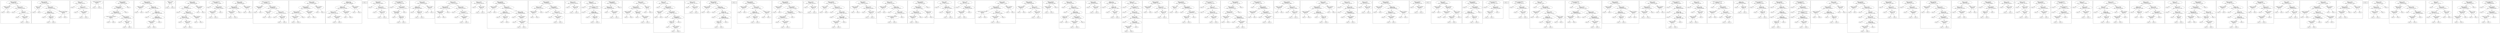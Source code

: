 // Random Forest
digraph {
	// Decision Tree
	subgraph "cluster_Tree 0" {
		"Tree 0_<classifiers.decisiontree.Node object at 0x000001CEE0187E00>" [label="Feature: popularity
Threshold: 116
Gain: 0.13766233766233751
"]
		"Tree 0_<classifiers.decisiontree.Node object at 0x000001CEE01851C0>" [label="Feature: popularity
Threshold: 121
Gain: 0.0
"]
		"Tree 0_<classifiers.decisiontree.Node object at 0x000001CEE0187A10>" [label="Feature: runtime
Threshold: 111
Gain: 0.10303030303030299
"]
		"Tree 0_<classifiers.decisiontree.Node object at 0x000001CEE0187E00>" -> "Tree 0_<classifiers.decisiontree.Node object at 0x000001CEE01851C0>"
		"Tree 0_<classifiers.decisiontree.Node object at 0x000001CEE0187E00>" -> "Tree 0_<classifiers.decisiontree.Node object at 0x000001CEE0187A10>"
		"Tree 0_<classifiers.decisiontree.Node object at 0x000001CEE0185E20>" [label="Value: 4
"]
		"Tree 0_<classifiers.decisiontree.Node object at 0x000001CEE0184830>" [label="Value: 3
"]
		"Tree 0_<classifiers.decisiontree.Node object at 0x000001CEE01851C0>" -> "Tree 0_<classifiers.decisiontree.Node object at 0x000001CEE0185E20>"
		"Tree 0_<classifiers.decisiontree.Node object at 0x000001CEE01851C0>" -> "Tree 0_<classifiers.decisiontree.Node object at 0x000001CEE0184830>"
		"Tree 0_<classifiers.decisiontree.Node object at 0x000001CEE0184E30>" [label="Value: 4
"]
		"Tree 0_<classifiers.decisiontree.Node object at 0x000001CEE0184A10>" [label="Feature: War
Threshold: 1
Gain: 0.17777777777777776
"]
		"Tree 0_<classifiers.decisiontree.Node object at 0x000001CEE0187A10>" -> "Tree 0_<classifiers.decisiontree.Node object at 0x000001CEE0184E30>"
		"Tree 0_<classifiers.decisiontree.Node object at 0x000001CEE0187A10>" -> "Tree 0_<classifiers.decisiontree.Node object at 0x000001CEE0184A10>"
		"Tree 0_<classifiers.decisiontree.Node object at 0x000001CEE0185A60>" [label="Value: 5
"]
		"Tree 0_<classifiers.decisiontree.Node object at 0x000001CEE0185280>" [label="Feature: runtime
Threshold: 106
Gain: 0.0
"]
		"Tree 0_<classifiers.decisiontree.Node object at 0x000001CEE0184A10>" -> "Tree 0_<classifiers.decisiontree.Node object at 0x000001CEE0185A60>"
		"Tree 0_<classifiers.decisiontree.Node object at 0x000001CEE0184A10>" -> "Tree 0_<classifiers.decisiontree.Node object at 0x000001CEE0185280>"
		"Tree 0_<classifiers.decisiontree.Node object at 0x000001CEE0186420>" [label="Value: 2
"]
		"Tree 0_<classifiers.decisiontree.Node object at 0x000001CEE0186450>" [label="Value: 4
"]
		"Tree 0_<classifiers.decisiontree.Node object at 0x000001CEE0185280>" -> "Tree 0_<classifiers.decisiontree.Node object at 0x000001CEE0186420>"
		"Tree 0_<classifiers.decisiontree.Node object at 0x000001CEE0185280>" -> "Tree 0_<classifiers.decisiontree.Node object at 0x000001CEE0186450>"
	}
	// Decision Tree
	subgraph "cluster_Tree 1" {
		"Tree 1_<classifiers.decisiontree.Node object at 0x000001CEE0187B90>" [label="Feature: popularity
Threshold: 116
Gain: 0.1516129032258065
"]
		"Tree 1_<classifiers.decisiontree.Node object at 0x000001CEE01858E0>" [label="Feature: Action
Threshold: 1
Gain: 0.0
"]
		"Tree 1_<classifiers.decisiontree.Node object at 0x000001CEE0187320>" [label="Feature: runtime
Threshold: 92
Gain: 0.09454949944382632
"]
		"Tree 1_<classifiers.decisiontree.Node object at 0x000001CEE0187B90>" -> "Tree 1_<classifiers.decisiontree.Node object at 0x000001CEE01858E0>"
		"Tree 1_<classifiers.decisiontree.Node object at 0x000001CEE0187B90>" -> "Tree 1_<classifiers.decisiontree.Node object at 0x000001CEE0187320>"
		"Tree 1_<classifiers.decisiontree.Node object at 0x000001CEE0187D10>" [label="Value: 4
"]
		"Tree 1_<classifiers.decisiontree.Node object at 0x000001CEE0187410>" [label="Value: 3
"]
		"Tree 1_<classifiers.decisiontree.Node object at 0x000001CEE01858E0>" -> "Tree 1_<classifiers.decisiontree.Node object at 0x000001CEE0187D10>"
		"Tree 1_<classifiers.decisiontree.Node object at 0x000001CEE01858E0>" -> "Tree 1_<classifiers.decisiontree.Node object at 0x000001CEE0187410>"
		"Tree 1_<classifiers.decisiontree.Node object at 0x000001CEE0186840>" [label="Feature: year
Threshold: 1973
Gain: 0.06269592476489033
"]
		"Tree 1_<classifiers.decisiontree.Node object at 0x000001CEE0184D10>" [label="Feature: Hitoshi Takagi
Threshold: 1
Gain: 0.0
"]
		"Tree 1_<classifiers.decisiontree.Node object at 0x000001CEE0187320>" -> "Tree 1_<classifiers.decisiontree.Node object at 0x000001CEE0186840>"
		"Tree 1_<classifiers.decisiontree.Node object at 0x000001CEE0187320>" -> "Tree 1_<classifiers.decisiontree.Node object at 0x000001CEE0184D10>"
		"Tree 1_<classifiers.decisiontree.Node object at 0x000001CEE0187110>" [label="Value: 4
"]
		"Tree 1_<classifiers.decisiontree.Node object at 0x000001CEE01843B0>" [label="Feature: year
Threshold: 1971
Gain: 0.0
"]
		"Tree 1_<classifiers.decisiontree.Node object at 0x000001CEE0186840>" -> "Tree 1_<classifiers.decisiontree.Node object at 0x000001CEE0187110>"
		"Tree 1_<classifiers.decisiontree.Node object at 0x000001CEE0186840>" -> "Tree 1_<classifiers.decisiontree.Node object at 0x000001CEE01843B0>"
		"Tree 1_<classifiers.decisiontree.Node object at 0x000001CEE0184710>" [label="Value: 2
"]
		"Tree 1_<classifiers.decisiontree.Node object at 0x000001CEE0186870>" [label="Value: 4
"]
		"Tree 1_<classifiers.decisiontree.Node object at 0x000001CEE01843B0>" -> "Tree 1_<classifiers.decisiontree.Node object at 0x000001CEE0184710>"
		"Tree 1_<classifiers.decisiontree.Node object at 0x000001CEE01843B0>" -> "Tree 1_<classifiers.decisiontree.Node object at 0x000001CEE0186870>"
		"Tree 1_<classifiers.decisiontree.Node object at 0x000001CEE01841A0>" [label="Value: 4
"]
		"Tree 1_<classifiers.decisiontree.Node object at 0x000001CEE0186E40>" [label="Value: 5
"]
		"Tree 1_<classifiers.decisiontree.Node object at 0x000001CEE0184D10>" -> "Tree 1_<classifiers.decisiontree.Node object at 0x000001CEE01841A0>"
		"Tree 1_<classifiers.decisiontree.Node object at 0x000001CEE0184D10>" -> "Tree 1_<classifiers.decisiontree.Node object at 0x000001CEE0186E40>"
	}
	// Decision Tree
	subgraph "cluster_Tree 2" {
		"Tree 2_<classifiers.decisiontree.Node object at 0x000001CEE0186BD0>" [label="Feature: 11542
Threshold: 1
Gain: 0.10735930735930732
"]
		"Tree 2_<classifiers.decisiontree.Node object at 0x000001CEE0184FB0>" [label="Value: 2
"]
		"Tree 2_<classifiers.decisiontree.Node object at 0x000001CEE01866F0>" [label="Feature: runtime
Threshold: 111
Gain: 0.07272727272727272
"]
		"Tree 2_<classifiers.decisiontree.Node object at 0x000001CEE0186BD0>" -> "Tree 2_<classifiers.decisiontree.Node object at 0x000001CEE0184FB0>"
		"Tree 2_<classifiers.decisiontree.Node object at 0x000001CEE0186BD0>" -> "Tree 2_<classifiers.decisiontree.Node object at 0x000001CEE01866F0>"
		"Tree 2_<classifiers.decisiontree.Node object at 0x000001CEE0184740>" [label="Value: 4
"]
		"Tree 2_<classifiers.decisiontree.Node object at 0x000001CEE0187830>" [label="Feature: popularity
Threshold: 67
Gain: 0.0
"]
		"Tree 2_<classifiers.decisiontree.Node object at 0x000001CEE01866F0>" -> "Tree 2_<classifiers.decisiontree.Node object at 0x000001CEE0184740>"
		"Tree 2_<classifiers.decisiontree.Node object at 0x000001CEE01866F0>" -> "Tree 2_<classifiers.decisiontree.Node object at 0x000001CEE0187830>"
		"Tree 2_<classifiers.decisiontree.Node object at 0x000001CEE0184650>" [label="Value: 4
"]
		"Tree 2_<classifiers.decisiontree.Node object at 0x000001CEE0184230>" [label="Value: 2
"]
		"Tree 2_<classifiers.decisiontree.Node object at 0x000001CEE0187830>" -> "Tree 2_<classifiers.decisiontree.Node object at 0x000001CEE0184650>"
		"Tree 2_<classifiers.decisiontree.Node object at 0x000001CEE0187830>" -> "Tree 2_<classifiers.decisiontree.Node object at 0x000001CEE0184230>"
	}
	// Decision Tree
	subgraph "cluster_Tree 3" {
		"Tree 3_<classifiers.decisiontree.Node object at 0x000001CEE0185A00>" [label="Feature: Patrick Magee
Threshold: 1
Gain: 0.0
"]
		"Tree 3_<classifiers.decisiontree.Node object at 0x000001CEE0184BC0>" [label="Value: 2
"]
		"Tree 3_<classifiers.decisiontree.Node object at 0x000001CEE0186480>" [label="Value: 4
"]
		"Tree 3_<classifiers.decisiontree.Node object at 0x000001CEE0185A00>" -> "Tree 3_<classifiers.decisiontree.Node object at 0x000001CEE0184BC0>"
		"Tree 3_<classifiers.decisiontree.Node object at 0x000001CEE0185A00>" -> "Tree 3_<classifiers.decisiontree.Node object at 0x000001CEE0186480>"
	}
	// Decision Tree
	subgraph "cluster_Tree 4" {
		"Tree 4_<classifiers.decisiontree.Node object at 0x000001CEE01859A0>" [label="Feature: popularity
Threshold: 35
Gain: 0.2585034013605442
"]
		"Tree 4_<classifiers.decisiontree.Node object at 0x000001CEE0185370>" [label="Feature: popularity
Threshold: 40
Gain: 0.1736694677871149
"]
		"Tree 4_<classifiers.decisiontree.Node object at 0x000001CEE0187920>" [label="Value: 4
"]
		"Tree 4_<classifiers.decisiontree.Node object at 0x000001CEE01859A0>" -> "Tree 4_<classifiers.decisiontree.Node object at 0x000001CEE0185370>"
		"Tree 4_<classifiers.decisiontree.Node object at 0x000001CEE01859A0>" -> "Tree 4_<classifiers.decisiontree.Node object at 0x000001CEE0187920>"
		"Tree 4_<classifiers.decisiontree.Node object at 0x000001CEE0184B90>" [label="Feature: popularity
Threshold: 116
Gain: 0.19683257918552025
"]
		"Tree 4_<classifiers.decisiontree.Node object at 0x000001CEE0186D20>" [label="Value: 2
"]
		"Tree 4_<classifiers.decisiontree.Node object at 0x000001CEE0185370>" -> "Tree 4_<classifiers.decisiontree.Node object at 0x000001CEE0184B90>"
		"Tree 4_<classifiers.decisiontree.Node object at 0x000001CEE0185370>" -> "Tree 4_<classifiers.decisiontree.Node object at 0x000001CEE0186D20>"
		"Tree 4_<classifiers.decisiontree.Node object at 0x000001CEE0184620>" [label="Feature: Matthew Broderick
Threshold: 1
Gain: 0.0
"]
		"Tree 4_<classifiers.decisiontree.Node object at 0x000001CEE0187FB0>" [label="Feature: popularity
Threshold: 53
Gain: 0.11538461538461539
"]
		"Tree 4_<classifiers.decisiontree.Node object at 0x000001CEE0184B90>" -> "Tree 4_<classifiers.decisiontree.Node object at 0x000001CEE0184620>"
		"Tree 4_<classifiers.decisiontree.Node object at 0x000001CEE0184B90>" -> "Tree 4_<classifiers.decisiontree.Node object at 0x000001CEE0187FB0>"
		"Tree 4_<classifiers.decisiontree.Node object at 0x000001CEE01875C0>" [label="Value: 4
"]
		"Tree 4_<classifiers.decisiontree.Node object at 0x000001CEE0186A20>" [label="Value: 3
"]
		"Tree 4_<classifiers.decisiontree.Node object at 0x000001CEE0184620>" -> "Tree 4_<classifiers.decisiontree.Node object at 0x000001CEE01875C0>"
		"Tree 4_<classifiers.decisiontree.Node object at 0x000001CEE0184620>" -> "Tree 4_<classifiers.decisiontree.Node object at 0x000001CEE0186A20>"
		"Tree 4_<classifiers.decisiontree.Node object at 0x000001CEE0186BA0>" [label="Value: 4
"]
		"Tree 4_<classifiers.decisiontree.Node object at 0x000001CEE0185490>" [label="Feature: 263371
Threshold: 1
Gain: 0.0
"]
		"Tree 4_<classifiers.decisiontree.Node object at 0x000001CEE0187FB0>" -> "Tree 4_<classifiers.decisiontree.Node object at 0x000001CEE0186BA0>"
		"Tree 4_<classifiers.decisiontree.Node object at 0x000001CEE0187FB0>" -> "Tree 4_<classifiers.decisiontree.Node object at 0x000001CEE0185490>"
		"Tree 4_<classifiers.decisiontree.Node object at 0x000001CEE01856A0>" [label="Value: 4
"]
		"Tree 4_<classifiers.decisiontree.Node object at 0x000001CEE0184140>" [label="Value: 2
"]
		"Tree 4_<classifiers.decisiontree.Node object at 0x000001CEE0185490>" -> "Tree 4_<classifiers.decisiontree.Node object at 0x000001CEE01856A0>"
		"Tree 4_<classifiers.decisiontree.Node object at 0x000001CEE0185490>" -> "Tree 4_<classifiers.decisiontree.Node object at 0x000001CEE0184140>"
	}
	// Decision Tree
	subgraph "cluster_Tree 5" {
		"Tree 5_<classifiers.decisiontree.Node object at 0x000001CEE01848C0>" [label="Feature: popularity
Threshold: 116
Gain: 0.19702380952380952
"]
		"Tree 5_<classifiers.decisiontree.Node object at 0x000001CEE0187E60>" [label="Feature: popularity
Threshold: 121
Gain: 0.0
"]
		"Tree 5_<classifiers.decisiontree.Node object at 0x000001CEE0184F80>" [label="Feature: year
Threshold: 1973
Gain: 0.15384615384615383
"]
		"Tree 5_<classifiers.decisiontree.Node object at 0x000001CEE01848C0>" -> "Tree 5_<classifiers.decisiontree.Node object at 0x000001CEE0187E60>"
		"Tree 5_<classifiers.decisiontree.Node object at 0x000001CEE01848C0>" -> "Tree 5_<classifiers.decisiontree.Node object at 0x000001CEE0184F80>"
		"Tree 5_<classifiers.decisiontree.Node object at 0x000001CEE0184920>" [label="Value: 4
"]
		"Tree 5_<classifiers.decisiontree.Node object at 0x000001CEE0184B60>" [label="Value: 3
"]
		"Tree 5_<classifiers.decisiontree.Node object at 0x000001CEE0187E60>" -> "Tree 5_<classifiers.decisiontree.Node object at 0x000001CEE0184920>"
		"Tree 5_<classifiers.decisiontree.Node object at 0x000001CEE0187E60>" -> "Tree 5_<classifiers.decisiontree.Node object at 0x000001CEE0184B60>"
		"Tree 5_<classifiers.decisiontree.Node object at 0x000001CEE01872C0>" [label="Value: 4
"]
		"Tree 5_<classifiers.decisiontree.Node object at 0x000001CEE0187C50>" [label="Feature: year
Threshold: 1971
Gain: 0.13986013986013995
"]
		"Tree 5_<classifiers.decisiontree.Node object at 0x000001CEE0184F80>" -> "Tree 5_<classifiers.decisiontree.Node object at 0x000001CEE01872C0>"
		"Tree 5_<classifiers.decisiontree.Node object at 0x000001CEE0184F80>" -> "Tree 5_<classifiers.decisiontree.Node object at 0x000001CEE0187C50>"
		"Tree 5_<classifiers.decisiontree.Node object at 0x000001CEE0186540>" [label="Value: 2
"]
		"Tree 5_<classifiers.decisiontree.Node object at 0x000001CEE01873E0>" [label="Feature: year
Threshold: 1957
Gain: 0.09090909090909091
"]
		"Tree 5_<classifiers.decisiontree.Node object at 0x000001CEE0187C50>" -> "Tree 5_<classifiers.decisiontree.Node object at 0x000001CEE0186540>"
		"Tree 5_<classifiers.decisiontree.Node object at 0x000001CEE0187C50>" -> "Tree 5_<classifiers.decisiontree.Node object at 0x000001CEE01873E0>"
		"Tree 5_<classifiers.decisiontree.Node object at 0x000001CEE0187BF0>" [label="Feature: popularity
Threshold: 31
Gain: 0.0
"]
		"Tree 5_<classifiers.decisiontree.Node object at 0x000001CEE0185790>" [label="Value: 4
"]
		"Tree 5_<classifiers.decisiontree.Node object at 0x000001CEE01873E0>" -> "Tree 5_<classifiers.decisiontree.Node object at 0x000001CEE0187BF0>"
		"Tree 5_<classifiers.decisiontree.Node object at 0x000001CEE01873E0>" -> "Tree 5_<classifiers.decisiontree.Node object at 0x000001CEE0185790>"
		"Tree 5_<classifiers.decisiontree.Node object at 0x000001CEE01841D0>" [label="Value: 4
"]
		"Tree 5_<classifiers.decisiontree.Node object at 0x000001CEE0185640>" [label="Value: 5
"]
		"Tree 5_<classifiers.decisiontree.Node object at 0x000001CEE0187BF0>" -> "Tree 5_<classifiers.decisiontree.Node object at 0x000001CEE01841D0>"
		"Tree 5_<classifiers.decisiontree.Node object at 0x000001CEE0187BF0>" -> "Tree 5_<classifiers.decisiontree.Node object at 0x000001CEE0185640>"
	}
	// Decision Tree
	subgraph "cluster_Tree 6" {
		"Tree 6_<classifiers.decisiontree.Node object at 0x000001CEE0187AD0>" [label="Feature: 11558
Threshold: 1
Gain: 0.0
"]
		"Tree 6_<classifiers.decisiontree.Node object at 0x000001CEE0186810>" [label="Value: 2
"]
		"Tree 6_<classifiers.decisiontree.Node object at 0x000001CEE0184950>" [label="Value: 4
"]
		"Tree 6_<classifiers.decisiontree.Node object at 0x000001CEE0187AD0>" -> "Tree 6_<classifiers.decisiontree.Node object at 0x000001CEE0186810>"
		"Tree 6_<classifiers.decisiontree.Node object at 0x000001CEE0187AD0>" -> "Tree 6_<classifiers.decisiontree.Node object at 0x000001CEE0184950>"
	}
	// Decision Tree
	subgraph "cluster_Tree 7" {
		"Tree 7_<classifiers.decisiontree.Node object at 0x000001CEE0186630>" [label="Feature: runtime
Threshold: 89
Gain: 0.28630952380952385
"]
		"Tree 7_<classifiers.decisiontree.Node object at 0x000001CEE01871A0>" [label="Feature: 8923
Threshold: 1
Gain: 0.21774193548387105
"]
		"Tree 7_<classifiers.decisiontree.Node object at 0x000001CEE0184D40>" [label="Feature: popularity
Threshold: 53
Gain: 0.0
"]
		"Tree 7_<classifiers.decisiontree.Node object at 0x000001CEE0186630>" -> "Tree 7_<classifiers.decisiontree.Node object at 0x000001CEE01871A0>"
		"Tree 7_<classifiers.decisiontree.Node object at 0x000001CEE0186630>" -> "Tree 7_<classifiers.decisiontree.Node object at 0x000001CEE0184D40>"
		"Tree 7_<classifiers.decisiontree.Node object at 0x000001CEE0187EF0>" [label="Value: 3
"]
		"Tree 7_<classifiers.decisiontree.Node object at 0x000001CEE0184110>" [label="Feature: runtime
Threshold: 111
Gain: 0.1965260545905706
"]
		"Tree 7_<classifiers.decisiontree.Node object at 0x000001CEE01871A0>" -> "Tree 7_<classifiers.decisiontree.Node object at 0x000001CEE0187EF0>"
		"Tree 7_<classifiers.decisiontree.Node object at 0x000001CEE01871A0>" -> "Tree 7_<classifiers.decisiontree.Node object at 0x000001CEE0184110>"
		"Tree 7_<classifiers.decisiontree.Node object at 0x000001CEE0187470>" [label="Feature: runtime
Threshold: 149
Gain: 0.1301775147928994
"]
		"Tree 7_<classifiers.decisiontree.Node object at 0x000001CEE0185070>" [label="Feature: popularity
Threshold: 67
Gain: 0.0
"]
		"Tree 7_<classifiers.decisiontree.Node object at 0x000001CEE0184110>" -> "Tree 7_<classifiers.decisiontree.Node object at 0x000001CEE0187470>"
		"Tree 7_<classifiers.decisiontree.Node object at 0x000001CEE0184110>" -> "Tree 7_<classifiers.decisiontree.Node object at 0x000001CEE0185070>"
		"Tree 7_<classifiers.decisiontree.Node object at 0x000001CEE0186C00>" [label="Value: 4
"]
		"Tree 7_<classifiers.decisiontree.Node object at 0x000001CEE0184350>" [label="Feature: runtime
Threshold: 137
Gain: 0.0
"]
		"Tree 7_<classifiers.decisiontree.Node object at 0x000001CEE0187470>" -> "Tree 7_<classifiers.decisiontree.Node object at 0x000001CEE0186C00>"
		"Tree 7_<classifiers.decisiontree.Node object at 0x000001CEE0187470>" -> "Tree 7_<classifiers.decisiontree.Node object at 0x000001CEE0184350>"
		"Tree 7_<classifiers.decisiontree.Node object at 0x000001CEE0186FC0>" [label="Value: 2
"]
		"Tree 7_<classifiers.decisiontree.Node object at 0x000001CEE0185760>" [label="Value: 4
"]
		"Tree 7_<classifiers.decisiontree.Node object at 0x000001CEE0184350>" -> "Tree 7_<classifiers.decisiontree.Node object at 0x000001CEE0186FC0>"
		"Tree 7_<classifiers.decisiontree.Node object at 0x000001CEE0184350>" -> "Tree 7_<classifiers.decisiontree.Node object at 0x000001CEE0185760>"
		"Tree 7_<classifiers.decisiontree.Node object at 0x000001CEE0184890>" [label="Value: 4
"]
		"Tree 7_<classifiers.decisiontree.Node object at 0x000001CEE0186690>" [label="Value: 2
"]
		"Tree 7_<classifiers.decisiontree.Node object at 0x000001CEE0185070>" -> "Tree 7_<classifiers.decisiontree.Node object at 0x000001CEE0184890>"
		"Tree 7_<classifiers.decisiontree.Node object at 0x000001CEE0185070>" -> "Tree 7_<classifiers.decisiontree.Node object at 0x000001CEE0186690>"
		"Tree 7_<classifiers.decisiontree.Node object at 0x000001CEE0185A90>" [label="Value: 4
"]
		"Tree 7_<classifiers.decisiontree.Node object at 0x000001CEE01874A0>" [label="Value: 5
"]
		"Tree 7_<classifiers.decisiontree.Node object at 0x000001CEE0184D40>" -> "Tree 7_<classifiers.decisiontree.Node object at 0x000001CEE0185A90>"
		"Tree 7_<classifiers.decisiontree.Node object at 0x000001CEE0184D40>" -> "Tree 7_<classifiers.decisiontree.Node object at 0x000001CEE01874A0>"
	}
	// Decision Tree
	subgraph "cluster_Tree 8" {
		"Tree 8_<classifiers.decisiontree.Node object at 0x000001CEE0185970>" [label="Feature: Carl Duering
Threshold: 1
Gain: 0.10756302521008396
"]
		"Tree 8_<classifiers.decisiontree.Node object at 0x000001CEE0185D60>" [label="Value: 2
"]
		"Tree 8_<classifiers.decisiontree.Node object at 0x000001CEE0187D70>" [label="Feature: popularity
Threshold: 116
Gain: 0.0784313725490196
"]
		"Tree 8_<classifiers.decisiontree.Node object at 0x000001CEE0185970>" -> "Tree 8_<classifiers.decisiontree.Node object at 0x000001CEE0185D60>"
		"Tree 8_<classifiers.decisiontree.Node object at 0x000001CEE0185970>" -> "Tree 8_<classifiers.decisiontree.Node object at 0x000001CEE0187D70>"
		"Tree 8_<classifiers.decisiontree.Node object at 0x000001CEE0184AD0>" [label="Feature: popularity
Threshold: 121
Gain: 0.0
"]
		"Tree 8_<classifiers.decisiontree.Node object at 0x000001CEE0184260>" [label="Value: 4
"]
		"Tree 8_<classifiers.decisiontree.Node object at 0x000001CEE0187D70>" -> "Tree 8_<classifiers.decisiontree.Node object at 0x000001CEE0184AD0>"
		"Tree 8_<classifiers.decisiontree.Node object at 0x000001CEE0187D70>" -> "Tree 8_<classifiers.decisiontree.Node object at 0x000001CEE0184260>"
		"Tree 8_<classifiers.decisiontree.Node object at 0x000001CEE0185BE0>" [label="Value: 4
"]
		"Tree 8_<classifiers.decisiontree.Node object at 0x000001CEE01849B0>" [label="Value: 3
"]
		"Tree 8_<classifiers.decisiontree.Node object at 0x000001CEE0184AD0>" -> "Tree 8_<classifiers.decisiontree.Node object at 0x000001CEE0185BE0>"
		"Tree 8_<classifiers.decisiontree.Node object at 0x000001CEE0184AD0>" -> "Tree 8_<classifiers.decisiontree.Node object at 0x000001CEE01849B0>"
	}
	// Decision Tree
	subgraph "cluster_Tree 9" {
		"Tree 9_<classifiers.decisiontree.Node object at 0x000001CEE024CFE0>" [label="Feature: runtime
Threshold: 89
Gain: 0.08398268398268384
"]
		"Tree 9_<classifiers.decisiontree.Node object at 0x000001CEE024C590>" [label="Feature: popularity
Threshold: 116
Gain: 0.05050505050505049
"]
		"Tree 9_<classifiers.decisiontree.Node object at 0x000001CEE024DF70>" [label="Feature: popularity
Threshold: 21
Gain: 0.0
"]
		"Tree 9_<classifiers.decisiontree.Node object at 0x000001CEE024CFE0>" -> "Tree 9_<classifiers.decisiontree.Node object at 0x000001CEE024C590>"
		"Tree 9_<classifiers.decisiontree.Node object at 0x000001CEE024CFE0>" -> "Tree 9_<classifiers.decisiontree.Node object at 0x000001CEE024DF70>"
		"Tree 9_<classifiers.decisiontree.Node object at 0x000001CEE0185130>" [label="Feature: popularity
Threshold: 121
Gain: 0.0
"]
		"Tree 9_<classifiers.decisiontree.Node object at 0x000001CEE0186EA0>" [label="Value: 4
"]
		"Tree 9_<classifiers.decisiontree.Node object at 0x000001CEE024C590>" -> "Tree 9_<classifiers.decisiontree.Node object at 0x000001CEE0185130>"
		"Tree 9_<classifiers.decisiontree.Node object at 0x000001CEE024C590>" -> "Tree 9_<classifiers.decisiontree.Node object at 0x000001CEE0186EA0>"
		"Tree 9_<classifiers.decisiontree.Node object at 0x000001CEE0186ED0>" [label="Value: 4
"]
		"Tree 9_<classifiers.decisiontree.Node object at 0x000001CEDEC7FFB0>" [label="Value: 3
"]
		"Tree 9_<classifiers.decisiontree.Node object at 0x000001CEE0185130>" -> "Tree 9_<classifiers.decisiontree.Node object at 0x000001CEE0186ED0>"
		"Tree 9_<classifiers.decisiontree.Node object at 0x000001CEE0185130>" -> "Tree 9_<classifiers.decisiontree.Node object at 0x000001CEDEC7FFB0>"
		"Tree 9_<classifiers.decisiontree.Node object at 0x000001CEE024CDA0>" [label="Value: 5
"]
		"Tree 9_<classifiers.decisiontree.Node object at 0x000001CEE024FDA0>" [label="Value: 4
"]
		"Tree 9_<classifiers.decisiontree.Node object at 0x000001CEE024DF70>" -> "Tree 9_<classifiers.decisiontree.Node object at 0x000001CEE024CDA0>"
		"Tree 9_<classifiers.decisiontree.Node object at 0x000001CEE024DF70>" -> "Tree 9_<classifiers.decisiontree.Node object at 0x000001CEE024FDA0>"
	}
	// Decision Tree
	subgraph "cluster_Tree 10" {
		"Tree 10_<classifiers.decisiontree.Node object at 0x000001CEE01296A0>" [label="Feature: Science Fiction
Threshold: 1
Gain: 0.1845648604269294
"]
		"Tree 10_<classifiers.decisiontree.Node object at 0x000001CEE024FB30>" [label="Feature: popularity
Threshold: 57
Gain: 0.0
"]
		"Tree 10_<classifiers.decisiontree.Node object at 0x000001CEE0128B30>" [label="Feature: popularity
Threshold: 116
Gain: 0.11229000884173301
"]
		"Tree 10_<classifiers.decisiontree.Node object at 0x000001CEE01296A0>" -> "Tree 10_<classifiers.decisiontree.Node object at 0x000001CEE024FB30>"
		"Tree 10_<classifiers.decisiontree.Node object at 0x000001CEE01296A0>" -> "Tree 10_<classifiers.decisiontree.Node object at 0x000001CEE0128B30>"
		"Tree 10_<classifiers.decisiontree.Node object at 0x000001CEE024DF40>" [label="Value: 4
"]
		"Tree 10_<classifiers.decisiontree.Node object at 0x000001CEE024F980>" [label="Value: 2
"]
		"Tree 10_<classifiers.decisiontree.Node object at 0x000001CEE024FB30>" -> "Tree 10_<classifiers.decisiontree.Node object at 0x000001CEE024DF40>"
		"Tree 10_<classifiers.decisiontree.Node object at 0x000001CEE024FB30>" -> "Tree 10_<classifiers.decisiontree.Node object at 0x000001CEE024F980>"
		"Tree 10_<classifiers.decisiontree.Node object at 0x000001CEE024DAF0>" [label="Feature: 1082891
Threshold: 1
Gain: 0.0
"]
		"Tree 10_<classifiers.decisiontree.Node object at 0x000001CEE0129CA0>" [label="Feature: runtime
Threshold: 111
Gain: 0.05128205128205128
"]
		"Tree 10_<classifiers.decisiontree.Node object at 0x000001CEE0128B30>" -> "Tree 10_<classifiers.decisiontree.Node object at 0x000001CEE024DAF0>"
		"Tree 10_<classifiers.decisiontree.Node object at 0x000001CEE0128B30>" -> "Tree 10_<classifiers.decisiontree.Node object at 0x000001CEE0129CA0>"
		"Tree 10_<classifiers.decisiontree.Node object at 0x000001CEE024F110>" [label="Value: 4
"]
		"Tree 10_<classifiers.decisiontree.Node object at 0x000001CEE024FCE0>" [label="Value: 3
"]
		"Tree 10_<classifiers.decisiontree.Node object at 0x000001CEE024DAF0>" -> "Tree 10_<classifiers.decisiontree.Node object at 0x000001CEE024F110>"
		"Tree 10_<classifiers.decisiontree.Node object at 0x000001CEE024DAF0>" -> "Tree 10_<classifiers.decisiontree.Node object at 0x000001CEE024FCE0>"
		"Tree 10_<classifiers.decisiontree.Node object at 0x000001CEE024D760>" [label="Value: 4
"]
		"Tree 10_<classifiers.decisiontree.Node object at 0x000001CEE0128350>" [label="Feature: runtime
Threshold: 106
Gain: 0.0
"]
		"Tree 10_<classifiers.decisiontree.Node object at 0x000001CEE0129CA0>" -> "Tree 10_<classifiers.decisiontree.Node object at 0x000001CEE024D760>"
		"Tree 10_<classifiers.decisiontree.Node object at 0x000001CEE0129CA0>" -> "Tree 10_<classifiers.decisiontree.Node object at 0x000001CEE0128350>"
		"Tree 10_<classifiers.decisiontree.Node object at 0x000001CEE024D520>" [label="Value: 2
"]
		"Tree 10_<classifiers.decisiontree.Node object at 0x000001CEE024DE20>" [label="Value: 4
"]
		"Tree 10_<classifiers.decisiontree.Node object at 0x000001CEE0128350>" -> "Tree 10_<classifiers.decisiontree.Node object at 0x000001CEE024D520>"
		"Tree 10_<classifiers.decisiontree.Node object at 0x000001CEE0128350>" -> "Tree 10_<classifiers.decisiontree.Node object at 0x000001CEE024DE20>"
	}
	// Decision Tree
	subgraph "cluster_Tree 11" {
		"Tree 11_<classifiers.decisiontree.Node object at 0x000001CEE015B5C0>" [label="Feature: runtime
Threshold: 89
Gain: 0.19702380952380952
"]
		"Tree 11_<classifiers.decisiontree.Node object at 0x000001CEE0128170>" [label="Feature: popularity
Threshold: 40
Gain: 0.15965909090909075
"]
		"Tree 11_<classifiers.decisiontree.Node object at 0x000001CEE0158380>" [label="Feature: popularity
Threshold: 21
Gain: 0.0
"]
		"Tree 11_<classifiers.decisiontree.Node object at 0x000001CEE015B5C0>" -> "Tree 11_<classifiers.decisiontree.Node object at 0x000001CEE0128170>"
		"Tree 11_<classifiers.decisiontree.Node object at 0x000001CEE015B5C0>" -> "Tree 11_<classifiers.decisiontree.Node object at 0x000001CEE0158380>"
		"Tree 11_<classifiers.decisiontree.Node object at 0x000001CEE0129910>" [label="Feature: popularity
Threshold: 116
Gain: 0.07575757575757573
"]
		"Tree 11_<classifiers.decisiontree.Node object at 0x000001CEE0128C20>" [label="Feature: popularity
Threshold: 35
Gain: 0.0
"]
		"Tree 11_<classifiers.decisiontree.Node object at 0x000001CEE0128170>" -> "Tree 11_<classifiers.decisiontree.Node object at 0x000001CEE0129910>"
		"Tree 11_<classifiers.decisiontree.Node object at 0x000001CEE0128170>" -> "Tree 11_<classifiers.decisiontree.Node object at 0x000001CEE0128C20>"
		"Tree 11_<classifiers.decisiontree.Node object at 0x000001CEE0128EC0>" [label="Feature: popularity
Threshold: 121
Gain: 0.0
"]
		"Tree 11_<classifiers.decisiontree.Node object at 0x000001CEE012BE90>" [label="Value: 4
"]
		"Tree 11_<classifiers.decisiontree.Node object at 0x000001CEE0129910>" -> "Tree 11_<classifiers.decisiontree.Node object at 0x000001CEE0128EC0>"
		"Tree 11_<classifiers.decisiontree.Node object at 0x000001CEE0129910>" -> "Tree 11_<classifiers.decisiontree.Node object at 0x000001CEE012BE90>"
		"Tree 11_<classifiers.decisiontree.Node object at 0x000001CEE0129D60>" [label="Value: 4
"]
		"Tree 11_<classifiers.decisiontree.Node object at 0x000001CEE012BB60>" [label="Value: 3
"]
		"Tree 11_<classifiers.decisiontree.Node object at 0x000001CEE0128EC0>" -> "Tree 11_<classifiers.decisiontree.Node object at 0x000001CEE0129D60>"
		"Tree 11_<classifiers.decisiontree.Node object at 0x000001CEE0128EC0>" -> "Tree 11_<classifiers.decisiontree.Node object at 0x000001CEE012BB60>"
		"Tree 11_<classifiers.decisiontree.Node object at 0x000001CEE0128D70>" [label="Value: 2
"]
		"Tree 11_<classifiers.decisiontree.Node object at 0x000001CEE0129310>" [label="Value: 4
"]
		"Tree 11_<classifiers.decisiontree.Node object at 0x000001CEE0128C20>" -> "Tree 11_<classifiers.decisiontree.Node object at 0x000001CEE0128D70>"
		"Tree 11_<classifiers.decisiontree.Node object at 0x000001CEE0128C20>" -> "Tree 11_<classifiers.decisiontree.Node object at 0x000001CEE0129310>"
		"Tree 11_<classifiers.decisiontree.Node object at 0x000001CEE012A780>" [label="Value: 5
"]
		"Tree 11_<classifiers.decisiontree.Node object at 0x000001CEE015B020>" [label="Value: 4
"]
		"Tree 11_<classifiers.decisiontree.Node object at 0x000001CEE0158380>" -> "Tree 11_<classifiers.decisiontree.Node object at 0x000001CEE012A780>"
		"Tree 11_<classifiers.decisiontree.Node object at 0x000001CEE0158380>" -> "Tree 11_<classifiers.decisiontree.Node object at 0x000001CEE015B020>"
	}
	// Decision Tree
	subgraph "cluster_Tree 12" {
		"Tree 12_<classifiers.decisiontree.Node object at 0x000001CEE03055E0>" [label="Feature: year
Threshold: 1958
Gain: 0.2840722495894909
"]
		"Tree 12_<classifiers.decisiontree.Node object at 0x000001CEE0306A80>" [label="Feature: year
Threshold: 1973
Gain: 0.20361247947454844
"]
		"Tree 12_<classifiers.decisiontree.Node object at 0x000001CEE0305430>" [label="Feature: popularity
Threshold: 21
Gain: 0.0
"]
		"Tree 12_<classifiers.decisiontree.Node object at 0x000001CEE03055E0>" -> "Tree 12_<classifiers.decisiontree.Node object at 0x000001CEE0306A80>"
		"Tree 12_<classifiers.decisiontree.Node object at 0x000001CEE03055E0>" -> "Tree 12_<classifiers.decisiontree.Node object at 0x000001CEE0305430>"
		"Tree 12_<classifiers.decisiontree.Node object at 0x000001CEE0307F80>" [label="Feature: runtime
Threshold: 114
Gain: 0.07619047619047616
"]
		"Tree 12_<classifiers.decisiontree.Node object at 0x000001CEE0307D10>" [label="Feature: popularity
Threshold: 35
Gain: 0.0
"]
		"Tree 12_<classifiers.decisiontree.Node object at 0x000001CEE0306A80>" -> "Tree 12_<classifiers.decisiontree.Node object at 0x000001CEE0307F80>"
		"Tree 12_<classifiers.decisiontree.Node object at 0x000001CEE0306A80>" -> "Tree 12_<classifiers.decisiontree.Node object at 0x000001CEE0307D10>"
		"Tree 12_<classifiers.decisiontree.Node object at 0x000001CEE015AA20>" [label="Value: 4
"]
		"Tree 12_<classifiers.decisiontree.Node object at 0x000001CEE0158950>" [label="Feature: popularity
Threshold: 67
Gain: 0.0
"]
		"Tree 12_<classifiers.decisiontree.Node object at 0x000001CEE0307F80>" -> "Tree 12_<classifiers.decisiontree.Node object at 0x000001CEE015AA20>"
		"Tree 12_<classifiers.decisiontree.Node object at 0x000001CEE0307F80>" -> "Tree 12_<classifiers.decisiontree.Node object at 0x000001CEE0158950>"
		"Tree 12_<classifiers.decisiontree.Node object at 0x000001CEE015B440>" [label="Value: 4
"]
		"Tree 12_<classifiers.decisiontree.Node object at 0x000001CEE01580E0>" [label="Value: 2
"]
		"Tree 12_<classifiers.decisiontree.Node object at 0x000001CEE0158950>" -> "Tree 12_<classifiers.decisiontree.Node object at 0x000001CEE015B440>"
		"Tree 12_<classifiers.decisiontree.Node object at 0x000001CEE0158950>" -> "Tree 12_<classifiers.decisiontree.Node object at 0x000001CEE01580E0>"
		"Tree 12_<classifiers.decisiontree.Node object at 0x000001CEE03062D0>" [label="Value: 2
"]
		"Tree 12_<classifiers.decisiontree.Node object at 0x000001CEE0305850>" [label="Value: 4
"]
		"Tree 12_<classifiers.decisiontree.Node object at 0x000001CEE0307D10>" -> "Tree 12_<classifiers.decisiontree.Node object at 0x000001CEE03062D0>"
		"Tree 12_<classifiers.decisiontree.Node object at 0x000001CEE0307D10>" -> "Tree 12_<classifiers.decisiontree.Node object at 0x000001CEE0305850>"
		"Tree 12_<classifiers.decisiontree.Node object at 0x000001CEE0305D30>" [label="Value: 5
"]
		"Tree 12_<classifiers.decisiontree.Node object at 0x000001CEE0305070>" [label="Value: 4
"]
		"Tree 12_<classifiers.decisiontree.Node object at 0x000001CEE0305430>" -> "Tree 12_<classifiers.decisiontree.Node object at 0x000001CEE0305D30>"
		"Tree 12_<classifiers.decisiontree.Node object at 0x000001CEE0305430>" -> "Tree 12_<classifiers.decisiontree.Node object at 0x000001CEE0305070>"
	}
	// Decision Tree
	subgraph "cluster_Tree 13" {
		"Tree 13_<classifiers.decisiontree.Node object at 0x000001CEE0175820>" [label="Value: 4
"]
	}
	// Decision Tree
	subgraph "cluster_Tree 14" {
		"Tree 14_<classifiers.decisiontree.Node object at 0x000001CEE0175D30>" [label="Feature: History
Threshold: 1
Gain: 0.055462184873949674
"]
		"Tree 14_<classifiers.decisiontree.Node object at 0x000001CEE0177C20>" [label="Value: 5
"]
		"Tree 14_<classifiers.decisiontree.Node object at 0x000001CEE0176690>" [label="Feature: runtime
Threshold: 114
Gain: 0.051470588235294115
"]
		"Tree 14_<classifiers.decisiontree.Node object at 0x000001CEE0175D30>" -> "Tree 14_<classifiers.decisiontree.Node object at 0x000001CEE0177C20>"
		"Tree 14_<classifiers.decisiontree.Node object at 0x000001CEE0175D30>" -> "Tree 14_<classifiers.decisiontree.Node object at 0x000001CEE0176690>"
		"Tree 14_<classifiers.decisiontree.Node object at 0x000001CEE0176360>" [label="Value: 4
"]
		"Tree 14_<classifiers.decisiontree.Node object at 0x000001CEE0176420>" [label="Feature: runtime
Threshold: 106
Gain: 0.0
"]
		"Tree 14_<classifiers.decisiontree.Node object at 0x000001CEE0176690>" -> "Tree 14_<classifiers.decisiontree.Node object at 0x000001CEE0176360>"
		"Tree 14_<classifiers.decisiontree.Node object at 0x000001CEE0176690>" -> "Tree 14_<classifiers.decisiontree.Node object at 0x000001CEE0176420>"
		"Tree 14_<classifiers.decisiontree.Node object at 0x000001CEE01752B0>" [label="Value: 2
"]
		"Tree 14_<classifiers.decisiontree.Node object at 0x000001CEE0174E60>" [label="Value: 4
"]
		"Tree 14_<classifiers.decisiontree.Node object at 0x000001CEE0176420>" -> "Tree 14_<classifiers.decisiontree.Node object at 0x000001CEE01752B0>"
		"Tree 14_<classifiers.decisiontree.Node object at 0x000001CEE0176420>" -> "Tree 14_<classifiers.decisiontree.Node object at 0x000001CEE0174E60>"
	}
	// Decision Tree
	subgraph "cluster_Tree 15" {
		"Tree 15_<classifiers.decisiontree.Node object at 0x000001CEE013BF80>" [label="Feature: Ralph Meeker
Threshold: 1
Gain: 0.15584415584415595
"]
		"Tree 15_<classifiers.decisiontree.Node object at 0x000001CEE0177D10>" [label="Value: 5
"]
		"Tree 15_<classifiers.decisiontree.Node object at 0x000001CEE0138200>" [label="Feature: popularity
Threshold: 35
Gain: 0.14772727272727273
"]
		"Tree 15_<classifiers.decisiontree.Node object at 0x000001CEE013BF80>" -> "Tree 15_<classifiers.decisiontree.Node object at 0x000001CEE0177D10>"
		"Tree 15_<classifiers.decisiontree.Node object at 0x000001CEE013BF80>" -> "Tree 15_<classifiers.decisiontree.Node object at 0x000001CEE0138200>"
		"Tree 15_<classifiers.decisiontree.Node object at 0x000001CEE0138530>" [label="Feature: popularity
Threshold: 53
Gain: 0.09375
"]
		"Tree 15_<classifiers.decisiontree.Node object at 0x000001CEE013B110>" [label="Value: 4
"]
		"Tree 15_<classifiers.decisiontree.Node object at 0x000001CEE0138200>" -> "Tree 15_<classifiers.decisiontree.Node object at 0x000001CEE0138530>"
		"Tree 15_<classifiers.decisiontree.Node object at 0x000001CEE0138200>" -> "Tree 15_<classifiers.decisiontree.Node object at 0x000001CEE013B110>"
		"Tree 15_<classifiers.decisiontree.Node object at 0x000001CEE0174B30>" [label="Value: 4
"]
		"Tree 15_<classifiers.decisiontree.Node object at 0x000001CEE013A780>" [label="Feature: year
Threshold: 2004
Gain: 0.0
"]
		"Tree 15_<classifiers.decisiontree.Node object at 0x000001CEE0138530>" -> "Tree 15_<classifiers.decisiontree.Node object at 0x000001CEE0174B30>"
		"Tree 15_<classifiers.decisiontree.Node object at 0x000001CEE0138530>" -> "Tree 15_<classifiers.decisiontree.Node object at 0x000001CEE013A780>"
		"Tree 15_<classifiers.decisiontree.Node object at 0x000001CEE0177110>" [label="Value: 4
"]
		"Tree 15_<classifiers.decisiontree.Node object at 0x000001CEE0175DC0>" [label="Value: 2
"]
		"Tree 15_<classifiers.decisiontree.Node object at 0x000001CEE013A780>" -> "Tree 15_<classifiers.decisiontree.Node object at 0x000001CEE0177110>"
		"Tree 15_<classifiers.decisiontree.Node object at 0x000001CEE013A780>" -> "Tree 15_<classifiers.decisiontree.Node object at 0x000001CEE0175DC0>"
	}
	// Decision Tree
	subgraph "cluster_Tree 16" {
		"Tree 16_<classifiers.decisiontree.Node object at 0x000001CEE013A3F0>" [label="Feature: runtime
Threshold: 92
Gain: 0.14383394383394385
"]
		"Tree 16_<classifiers.decisiontree.Node object at 0x000001CEE0138D70>" [label="Feature: year
Threshold: 1973
Gain: 0.06837606837606837
"]
		"Tree 16_<classifiers.decisiontree.Node object at 0x000001CEE013AFF0>" [label="Feature: runtime
Threshold: 88
Gain: 0.0
"]
		"Tree 16_<classifiers.decisiontree.Node object at 0x000001CEE013A3F0>" -> "Tree 16_<classifiers.decisiontree.Node object at 0x000001CEE0138D70>"
		"Tree 16_<classifiers.decisiontree.Node object at 0x000001CEE013A3F0>" -> "Tree 16_<classifiers.decisiontree.Node object at 0x000001CEE013AFF0>"
		"Tree 16_<classifiers.decisiontree.Node object at 0x000001CEE0138D10>" [label="Value: 4
"]
		"Tree 16_<classifiers.decisiontree.Node object at 0x000001CEE0139A90>" [label="Feature: year
Threshold: 1971
Gain: 0.0
"]
		"Tree 16_<classifiers.decisiontree.Node object at 0x000001CEE0138D70>" -> "Tree 16_<classifiers.decisiontree.Node object at 0x000001CEE0138D10>"
		"Tree 16_<classifiers.decisiontree.Node object at 0x000001CEE0138D70>" -> "Tree 16_<classifiers.decisiontree.Node object at 0x000001CEE0139A90>"
		"Tree 16_<classifiers.decisiontree.Node object at 0x000001CEE013A9C0>" [label="Value: 2
"]
		"Tree 16_<classifiers.decisiontree.Node object at 0x000001CEE013A540>" [label="Value: 4
"]
		"Tree 16_<classifiers.decisiontree.Node object at 0x000001CEE0139A90>" -> "Tree 16_<classifiers.decisiontree.Node object at 0x000001CEE013A9C0>"
		"Tree 16_<classifiers.decisiontree.Node object at 0x000001CEE0139A90>" -> "Tree 16_<classifiers.decisiontree.Node object at 0x000001CEE013A540>"
		"Tree 16_<classifiers.decisiontree.Node object at 0x000001CEE013AC00>" [label="Value: 5
"]
		"Tree 16_<classifiers.decisiontree.Node object at 0x000001CEE01387A0>" [label="Value: 4
"]
		"Tree 16_<classifiers.decisiontree.Node object at 0x000001CEE013AFF0>" -> "Tree 16_<classifiers.decisiontree.Node object at 0x000001CEE013AC00>"
		"Tree 16_<classifiers.decisiontree.Node object at 0x000001CEE013AFF0>" -> "Tree 16_<classifiers.decisiontree.Node object at 0x000001CEE01387A0>"
	}
	// Decision Tree
	subgraph "cluster_Tree 17" {
		"Tree 17_<classifiers.decisiontree.Node object at 0x000001CEE0139D30>" [label="Feature: runtime
Threshold: 114
Gain: 0.1764550264550266
"]
		"Tree 17_<classifiers.decisiontree.Node object at 0x000001CEE0138860>" [label="Feature: popularity
Threshold: 116
Gain: 0.037037037037037035
"]
		"Tree 17_<classifiers.decisiontree.Node object at 0x000001CEE01399A0>" [label="Feature: runtime
Threshold: 106
Gain: 0.20833333333333326
"]
		"Tree 17_<classifiers.decisiontree.Node object at 0x000001CEE0139D30>" -> "Tree 17_<classifiers.decisiontree.Node object at 0x000001CEE0138860>"
		"Tree 17_<classifiers.decisiontree.Node object at 0x000001CEE0139D30>" -> "Tree 17_<classifiers.decisiontree.Node object at 0x000001CEE01399A0>"
		"Tree 17_<classifiers.decisiontree.Node object at 0x000001CEE0139700>" [label="Feature: popularity
Threshold: 285
Gain: 0.0
"]
		"Tree 17_<classifiers.decisiontree.Node object at 0x000001CEE0139BE0>" [label="Value: 4
"]
		"Tree 17_<classifiers.decisiontree.Node object at 0x000001CEE0138860>" -> "Tree 17_<classifiers.decisiontree.Node object at 0x000001CEE0139700>"
		"Tree 17_<classifiers.decisiontree.Node object at 0x000001CEE0138860>" -> "Tree 17_<classifiers.decisiontree.Node object at 0x000001CEE0139BE0>"
		"Tree 17_<classifiers.decisiontree.Node object at 0x000001CEE013B050>" [label="Value: 4
"]
		"Tree 17_<classifiers.decisiontree.Node object at 0x000001CEE013AC30>" [label="Value: 3
"]
		"Tree 17_<classifiers.decisiontree.Node object at 0x000001CEE0139700>" -> "Tree 17_<classifiers.decisiontree.Node object at 0x000001CEE013B050>"
		"Tree 17_<classifiers.decisiontree.Node object at 0x000001CEE0139700>" -> "Tree 17_<classifiers.decisiontree.Node object at 0x000001CEE013AC30>"
		"Tree 17_<classifiers.decisiontree.Node object at 0x000001CEE013B440>" [label="Value: 2
"]
		"Tree 17_<classifiers.decisiontree.Node object at 0x000001CEE0139BB0>" [label="Feature: Animation
Threshold: 1
Gain: 0.2222222222222222
"]
		"Tree 17_<classifiers.decisiontree.Node object at 0x000001CEE01399A0>" -> "Tree 17_<classifiers.decisiontree.Node object at 0x000001CEE013B440>"
		"Tree 17_<classifiers.decisiontree.Node object at 0x000001CEE01399A0>" -> "Tree 17_<classifiers.decisiontree.Node object at 0x000001CEE0139BB0>"
		"Tree 17_<classifiers.decisiontree.Node object at 0x000001CEE0139940>" [label="Value: 4
"]
		"Tree 17_<classifiers.decisiontree.Node object at 0x000001CEE013AD50>" [label="Feature: popularity
Threshold: 21
Gain: 0.0
"]
		"Tree 17_<classifiers.decisiontree.Node object at 0x000001CEE0139BB0>" -> "Tree 17_<classifiers.decisiontree.Node object at 0x000001CEE0139940>"
		"Tree 17_<classifiers.decisiontree.Node object at 0x000001CEE0139BB0>" -> "Tree 17_<classifiers.decisiontree.Node object at 0x000001CEE013AD50>"
		"Tree 17_<classifiers.decisiontree.Node object at 0x000001CEE0138380>" [label="Value: 5
"]
		"Tree 17_<classifiers.decisiontree.Node object at 0x000001CEE0138E90>" [label="Value: 4
"]
		"Tree 17_<classifiers.decisiontree.Node object at 0x000001CEE013AD50>" -> "Tree 17_<classifiers.decisiontree.Node object at 0x000001CEE0138380>"
		"Tree 17_<classifiers.decisiontree.Node object at 0x000001CEE013AD50>" -> "Tree 17_<classifiers.decisiontree.Node object at 0x000001CEE0138E90>"
	}
	// Decision Tree
	subgraph "cluster_Tree 18" {
		"Tree 18_<classifiers.decisiontree.Node object at 0x000001CEE013B260>" [label="Feature: runtime
Threshold: 111
Gain: 0.050793650793650794
"]
		"Tree 18_<classifiers.decisiontree.Node object at 0x000001CEE0138230>" [label="Value: 4
"]
		"Tree 18_<classifiers.decisiontree.Node object at 0x000001CEE0139760>" [label="Feature: runtime
Threshold: 106
Gain: 0.0
"]
		"Tree 18_<classifiers.decisiontree.Node object at 0x000001CEE013B260>" -> "Tree 18_<classifiers.decisiontree.Node object at 0x000001CEE0138230>"
		"Tree 18_<classifiers.decisiontree.Node object at 0x000001CEE013B260>" -> "Tree 18_<classifiers.decisiontree.Node object at 0x000001CEE0139760>"
		"Tree 18_<classifiers.decisiontree.Node object at 0x000001CEE013B770>" [label="Value: 2
"]
		"Tree 18_<classifiers.decisiontree.Node object at 0x000001CEE0138740>" [label="Value: 4
"]
		"Tree 18_<classifiers.decisiontree.Node object at 0x000001CEE0139760>" -> "Tree 18_<classifiers.decisiontree.Node object at 0x000001CEE013B770>"
		"Tree 18_<classifiers.decisiontree.Node object at 0x000001CEE0139760>" -> "Tree 18_<classifiers.decisiontree.Node object at 0x000001CEE0138740>"
	}
	// Decision Tree
	subgraph "cluster_Tree 19" {
		"Tree 19_<classifiers.decisiontree.Node object at 0x000001CEE0160C80>" [label="Feature: popularity
Threshold: 116
Gain: 0.22666666666666663
"]
		"Tree 19_<classifiers.decisiontree.Node object at 0x000001CEE0139CD0>" [label="Feature: popularity
Threshold: 121
Gain: 0.0
"]
		"Tree 19_<classifiers.decisiontree.Node object at 0x000001CEE0163320>" [label="Feature: runtime
Threshold: 111
Gain: 0.16388888888888875
"]
		"Tree 19_<classifiers.decisiontree.Node object at 0x000001CEE0160C80>" -> "Tree 19_<classifiers.decisiontree.Node object at 0x000001CEE0139CD0>"
		"Tree 19_<classifiers.decisiontree.Node object at 0x000001CEE0160C80>" -> "Tree 19_<classifiers.decisiontree.Node object at 0x000001CEE0163320>"
		"Tree 19_<classifiers.decisiontree.Node object at 0x000001CEE0138F20>" [label="Value: 4
"]
		"Tree 19_<classifiers.decisiontree.Node object at 0x000001CEE013BBC0>" [label="Value: 3
"]
		"Tree 19_<classifiers.decisiontree.Node object at 0x000001CEE0139CD0>" -> "Tree 19_<classifiers.decisiontree.Node object at 0x000001CEE0138F20>"
		"Tree 19_<classifiers.decisiontree.Node object at 0x000001CEE0139CD0>" -> "Tree 19_<classifiers.decisiontree.Node object at 0x000001CEE013BBC0>"
		"Tree 19_<classifiers.decisiontree.Node object at 0x000001CEE0139C70>" [label="Feature: year
Threshold: 1973
Gain: 0.06944444444444442
"]
		"Tree 19_<classifiers.decisiontree.Node object at 0x000001CEE0162750>" [label="Feature: runtime
Threshold: 106
Gain: 0.26666666666666655
"]
		"Tree 19_<classifiers.decisiontree.Node object at 0x000001CEE0163320>" -> "Tree 19_<classifiers.decisiontree.Node object at 0x000001CEE0139C70>"
		"Tree 19_<classifiers.decisiontree.Node object at 0x000001CEE0163320>" -> "Tree 19_<classifiers.decisiontree.Node object at 0x000001CEE0162750>"
		"Tree 19_<classifiers.decisiontree.Node object at 0x000001CEE013BB30>" [label="Value: 4
"]
		"Tree 19_<classifiers.decisiontree.Node object at 0x000001CEE0139790>" [label="Feature: year
Threshold: 1971
Gain: 0.0
"]
		"Tree 19_<classifiers.decisiontree.Node object at 0x000001CEE0139C70>" -> "Tree 19_<classifiers.decisiontree.Node object at 0x000001CEE013BB30>"
		"Tree 19_<classifiers.decisiontree.Node object at 0x000001CEE0139C70>" -> "Tree 19_<classifiers.decisiontree.Node object at 0x000001CEE0139790>"
		"Tree 19_<classifiers.decisiontree.Node object at 0x000001CEE013A510>" [label="Value: 2
"]
		"Tree 19_<classifiers.decisiontree.Node object at 0x000001CEE013B710>" [label="Value: 4
"]
		"Tree 19_<classifiers.decisiontree.Node object at 0x000001CEE0139790>" -> "Tree 19_<classifiers.decisiontree.Node object at 0x000001CEE013A510>"
		"Tree 19_<classifiers.decisiontree.Node object at 0x000001CEE0139790>" -> "Tree 19_<classifiers.decisiontree.Node object at 0x000001CEE013B710>"
		"Tree 19_<classifiers.decisiontree.Node object at 0x000001CEE013B470>" [label="Value: 2
"]
		"Tree 19_<classifiers.decisiontree.Node object at 0x000001CEE0163260>" [label="Feature: popularity
Threshold: 53
Gain: 0.2
"]
		"Tree 19_<classifiers.decisiontree.Node object at 0x000001CEE0162750>" -> "Tree 19_<classifiers.decisiontree.Node object at 0x000001CEE013B470>"
		"Tree 19_<classifiers.decisiontree.Node object at 0x000001CEE0162750>" -> "Tree 19_<classifiers.decisiontree.Node object at 0x000001CEE0163260>"
		"Tree 19_<classifiers.decisiontree.Node object at 0x000001CEE0160A70>" [label="Value: 4
"]
		"Tree 19_<classifiers.decisiontree.Node object at 0x000001CEE01609E0>" [label="Feature: popularity
Threshold: 21
Gain: 0.0
"]
		"Tree 19_<classifiers.decisiontree.Node object at 0x000001CEE0163260>" -> "Tree 19_<classifiers.decisiontree.Node object at 0x000001CEE0160A70>"
		"Tree 19_<classifiers.decisiontree.Node object at 0x000001CEE0163260>" -> "Tree 19_<classifiers.decisiontree.Node object at 0x000001CEE01609E0>"
		"Tree 19_<classifiers.decisiontree.Node object at 0x000001CEE0163050>" [label="Value: 5
"]
		"Tree 19_<classifiers.decisiontree.Node object at 0x000001CEE0161DC0>" [label="Value: 4
"]
		"Tree 19_<classifiers.decisiontree.Node object at 0x000001CEE01609E0>" -> "Tree 19_<classifiers.decisiontree.Node object at 0x000001CEE0163050>"
		"Tree 19_<classifiers.decisiontree.Node object at 0x000001CEE01609E0>" -> "Tree 19_<classifiers.decisiontree.Node object at 0x000001CEE0161DC0>"
	}
	// Decision Tree
	subgraph "cluster_Tree 20" {
		"Tree 20_<classifiers.decisiontree.Node object at 0x000001CEE01638C0>" [label="Feature: popularity
Threshold: 48
Gain: 0.2758169934640522
"]
		"Tree 20_<classifiers.decisiontree.Node object at 0x000001CEE0162810>" [label="Feature: runtime
Threshold: 154
Gain: 0.07407407407407407
"]
		"Tree 20_<classifiers.decisiontree.Node object at 0x000001CEE01611C0>" [label="Feature: popularity
Threshold: 35
Gain: 0.2016806722689076
"]
		"Tree 20_<classifiers.decisiontree.Node object at 0x000001CEE01638C0>" -> "Tree 20_<classifiers.decisiontree.Node object at 0x000001CEE0162810>"
		"Tree 20_<classifiers.decisiontree.Node object at 0x000001CEE01638C0>" -> "Tree 20_<classifiers.decisiontree.Node object at 0x000001CEE01611C0>"
		"Tree 20_<classifiers.decisiontree.Node object at 0x000001CEE0163860>" [label="Feature: popularity
Threshold: 116
Gain: 0.0
"]
		"Tree 20_<classifiers.decisiontree.Node object at 0x000001CEE0163F80>" [label="Value: 4
"]
		"Tree 20_<classifiers.decisiontree.Node object at 0x000001CEE0162810>" -> "Tree 20_<classifiers.decisiontree.Node object at 0x000001CEE0163860>"
		"Tree 20_<classifiers.decisiontree.Node object at 0x000001CEE0162810>" -> "Tree 20_<classifiers.decisiontree.Node object at 0x000001CEE0163F80>"
		"Tree 20_<classifiers.decisiontree.Node object at 0x000001CEE01633B0>" [label="Value: 3
"]
		"Tree 20_<classifiers.decisiontree.Node object at 0x000001CEE0163110>" [label="Value: 4
"]
		"Tree 20_<classifiers.decisiontree.Node object at 0x000001CEE0163860>" -> "Tree 20_<classifiers.decisiontree.Node object at 0x000001CEE01633B0>"
		"Tree 20_<classifiers.decisiontree.Node object at 0x000001CEE0163860>" -> "Tree 20_<classifiers.decisiontree.Node object at 0x000001CEE0163110>"
		"Tree 20_<classifiers.decisiontree.Node object at 0x000001CEE0161A60>" [label="Value: 2
"]
		"Tree 20_<classifiers.decisiontree.Node object at 0x000001CEE0162CF0>" [label="Feature: runtime
Threshold: 111
Gain: 0.17142857142857143
"]
		"Tree 20_<classifiers.decisiontree.Node object at 0x000001CEE01611C0>" -> "Tree 20_<classifiers.decisiontree.Node object at 0x000001CEE0161A60>"
		"Tree 20_<classifiers.decisiontree.Node object at 0x000001CEE01611C0>" -> "Tree 20_<classifiers.decisiontree.Node object at 0x000001CEE0162CF0>"
		"Tree 20_<classifiers.decisiontree.Node object at 0x000001CEE0160E00>" [label="Value: 4
"]
		"Tree 20_<classifiers.decisiontree.Node object at 0x000001CEE0163620>" [label="Feature: popularity
Threshold: 21
Gain: 0.0
"]
		"Tree 20_<classifiers.decisiontree.Node object at 0x000001CEE0162CF0>" -> "Tree 20_<classifiers.decisiontree.Node object at 0x000001CEE0160E00>"
		"Tree 20_<classifiers.decisiontree.Node object at 0x000001CEE0162CF0>" -> "Tree 20_<classifiers.decisiontree.Node object at 0x000001CEE0163620>"
		"Tree 20_<classifiers.decisiontree.Node object at 0x000001CEE01634A0>" [label="Value: 5
"]
		"Tree 20_<classifiers.decisiontree.Node object at 0x000001CEE0160CB0>" [label="Value: 4
"]
		"Tree 20_<classifiers.decisiontree.Node object at 0x000001CEE0163620>" -> "Tree 20_<classifiers.decisiontree.Node object at 0x000001CEE01634A0>"
		"Tree 20_<classifiers.decisiontree.Node object at 0x000001CEE0163620>" -> "Tree 20_<classifiers.decisiontree.Node object at 0x000001CEE0160CB0>"
	}
	// Decision Tree
	subgraph "cluster_Tree 21" {
		"Tree 21_<classifiers.decisiontree.Node object at 0x000001CEE01635F0>" [label="Feature: runtime
Threshold: 114
Gain: 0.050793650793650794
"]
		"Tree 21_<classifiers.decisiontree.Node object at 0x000001CEE0162090>" [label="Value: 4
"]
		"Tree 21_<classifiers.decisiontree.Node object at 0x000001CEE0163830>" [label="Feature: runtime
Threshold: 106
Gain: 0.0
"]
		"Tree 21_<classifiers.decisiontree.Node object at 0x000001CEE01635F0>" -> "Tree 21_<classifiers.decisiontree.Node object at 0x000001CEE0162090>"
		"Tree 21_<classifiers.decisiontree.Node object at 0x000001CEE01635F0>" -> "Tree 21_<classifiers.decisiontree.Node object at 0x000001CEE0163830>"
		"Tree 21_<classifiers.decisiontree.Node object at 0x000001CEE0162120>" [label="Value: 2
"]
		"Tree 21_<classifiers.decisiontree.Node object at 0x000001CEE01629F0>" [label="Value: 4
"]
		"Tree 21_<classifiers.decisiontree.Node object at 0x000001CEE0163830>" -> "Tree 21_<classifiers.decisiontree.Node object at 0x000001CEE0162120>"
		"Tree 21_<classifiers.decisiontree.Node object at 0x000001CEE0163830>" -> "Tree 21_<classifiers.decisiontree.Node object at 0x000001CEE01629F0>"
	}
	// Decision Tree
	subgraph "cluster_Tree 22" {
		"Tree 22_<classifiers.decisiontree.Node object at 0x000001CEE02359A0>" [label="Feature: 11542
Threshold: 1
Gain: 0.15966386554621856
"]
		"Tree 22_<classifiers.decisiontree.Node object at 0x000001CEE0236240>" [label="Value: 2
"]
		"Tree 22_<classifiers.decisiontree.Node object at 0x000001CEE02367B0>" [label="Feature: Samuel L. Jackson
Threshold: 1
Gain: 0.11051693404634577
"]
		"Tree 22_<classifiers.decisiontree.Node object at 0x000001CEE02359A0>" -> "Tree 22_<classifiers.decisiontree.Node object at 0x000001CEE0236240>"
		"Tree 22_<classifiers.decisiontree.Node object at 0x000001CEE02359A0>" -> "Tree 22_<classifiers.decisiontree.Node object at 0x000001CEE02367B0>"
		"Tree 22_<classifiers.decisiontree.Node object at 0x000001CEE0236AB0>" [label="Value: 3
"]
		"Tree 22_<classifiers.decisiontree.Node object at 0x000001CEE0236120>" [label="Feature: year
Threshold: 1968
Gain: 0.09090909090909091
"]
		"Tree 22_<classifiers.decisiontree.Node object at 0x000001CEE02367B0>" -> "Tree 22_<classifiers.decisiontree.Node object at 0x000001CEE0236AB0>"
		"Tree 22_<classifiers.decisiontree.Node object at 0x000001CEE02367B0>" -> "Tree 22_<classifiers.decisiontree.Node object at 0x000001CEE0236120>"
		"Tree 22_<classifiers.decisiontree.Node object at 0x000001CEE0236DE0>" [label="Value: 4
"]
		"Tree 22_<classifiers.decisiontree.Node object at 0x000001CEE0234080>" [label="Feature: year
Threshold: 1957
Gain: 0.0
"]
		"Tree 22_<classifiers.decisiontree.Node object at 0x000001CEE0236120>" -> "Tree 22_<classifiers.decisiontree.Node object at 0x000001CEE0236DE0>"
		"Tree 22_<classifiers.decisiontree.Node object at 0x000001CEE0236120>" -> "Tree 22_<classifiers.decisiontree.Node object at 0x000001CEE0234080>"
		"Tree 22_<classifiers.decisiontree.Node object at 0x000001CEE0235790>" [label="Value: 5
"]
		"Tree 22_<classifiers.decisiontree.Node object at 0x000001CEE0237050>" [label="Value: 4
"]
		"Tree 22_<classifiers.decisiontree.Node object at 0x000001CEE0234080>" -> "Tree 22_<classifiers.decisiontree.Node object at 0x000001CEE0235790>"
		"Tree 22_<classifiers.decisiontree.Node object at 0x000001CEE0234080>" -> "Tree 22_<classifiers.decisiontree.Node object at 0x000001CEE0237050>"
	}
	// Decision Tree
	subgraph "cluster_Tree 23" {
		"Tree 23_<classifiers.decisiontree.Node object at 0x000001CEE0170C20>" [label="Feature: popularity
Threshold: 35
Gain: 0.15238095238095237
"]
		"Tree 23_<classifiers.decisiontree.Node object at 0x000001CEE0171EE0>" [label="Feature: runtime
Threshold: 145
Gain: 0.13333333333333328
"]
		"Tree 23_<classifiers.decisiontree.Node object at 0x000001CEE0170BC0>" [label="Value: 4
"]
		"Tree 23_<classifiers.decisiontree.Node object at 0x000001CEE0170C20>" -> "Tree 23_<classifiers.decisiontree.Node object at 0x000001CEE0171EE0>"
		"Tree 23_<classifiers.decisiontree.Node object at 0x000001CEE0170C20>" -> "Tree 23_<classifiers.decisiontree.Node object at 0x000001CEE0170BC0>"
		"Tree 23_<classifiers.decisiontree.Node object at 0x000001CEE0234500>" [label="Value: 4
"]
		"Tree 23_<classifiers.decisiontree.Node object at 0x000001CEE0172EA0>" [label="Feature: popularity
Threshold: 61
Gain: 0.0
"]
		"Tree 23_<classifiers.decisiontree.Node object at 0x000001CEE0171EE0>" -> "Tree 23_<classifiers.decisiontree.Node object at 0x000001CEE0234500>"
		"Tree 23_<classifiers.decisiontree.Node object at 0x000001CEE0171EE0>" -> "Tree 23_<classifiers.decisiontree.Node object at 0x000001CEE0172EA0>"
		"Tree 23_<classifiers.decisiontree.Node object at 0x000001CEE0236BA0>" [label="Value: 4
"]
		"Tree 23_<classifiers.decisiontree.Node object at 0x000001CEE0173C50>" [label="Value: 2
"]
		"Tree 23_<classifiers.decisiontree.Node object at 0x000001CEE0172EA0>" -> "Tree 23_<classifiers.decisiontree.Node object at 0x000001CEE0236BA0>"
		"Tree 23_<classifiers.decisiontree.Node object at 0x000001CEE0172EA0>" -> "Tree 23_<classifiers.decisiontree.Node object at 0x000001CEE0173C50>"
	}
	// Decision Tree
	subgraph "cluster_Tree 24" {
		"Tree 24_<classifiers.decisiontree.Node object at 0x000001CEE0173C20>" [label="Feature: runtime
Threshold: 92
Gain: 0.17714285714285707
"]
		"Tree 24_<classifiers.decisiontree.Node object at 0x000001CEE0172240>" [label="Feature: popularity
Threshold: 116
Gain: 0.09761904761904751
"]
		"Tree 24_<classifiers.decisiontree.Node object at 0x000001CEE0171D30>" [label="Feature: War
Threshold: 1
Gain: 0.0
"]
		"Tree 24_<classifiers.decisiontree.Node object at 0x000001CEE0173C20>" -> "Tree 24_<classifiers.decisiontree.Node object at 0x000001CEE0172240>"
		"Tree 24_<classifiers.decisiontree.Node object at 0x000001CEE0173C20>" -> "Tree 24_<classifiers.decisiontree.Node object at 0x000001CEE0171D30>"
		"Tree 24_<classifiers.decisiontree.Node object at 0x000001CEE01725D0>" [label="Feature: popularity
Threshold: 285
Gain: 0.0
"]
		"Tree 24_<classifiers.decisiontree.Node object at 0x000001CEE01704A0>" [label="Feature: runtime
Threshold: 111
Gain: 0.0625
"]
		"Tree 24_<classifiers.decisiontree.Node object at 0x000001CEE0172240>" -> "Tree 24_<classifiers.decisiontree.Node object at 0x000001CEE01725D0>"
		"Tree 24_<classifiers.decisiontree.Node object at 0x000001CEE0172240>" -> "Tree 24_<classifiers.decisiontree.Node object at 0x000001CEE01704A0>"
		"Tree 24_<classifiers.decisiontree.Node object at 0x000001CEE0171BB0>" [label="Value: 4
"]
		"Tree 24_<classifiers.decisiontree.Node object at 0x000001CEE0172180>" [label="Value: 3
"]
		"Tree 24_<classifiers.decisiontree.Node object at 0x000001CEE01725D0>" -> "Tree 24_<classifiers.decisiontree.Node object at 0x000001CEE0171BB0>"
		"Tree 24_<classifiers.decisiontree.Node object at 0x000001CEE01725D0>" -> "Tree 24_<classifiers.decisiontree.Node object at 0x000001CEE0172180>"
		"Tree 24_<classifiers.decisiontree.Node object at 0x000001CEE0173590>" [label="Value: 4
"]
		"Tree 24_<classifiers.decisiontree.Node object at 0x000001CEE0171DF0>" [label="Feature: popularity
Threshold: 67
Gain: 0.0
"]
		"Tree 24_<classifiers.decisiontree.Node object at 0x000001CEE01704A0>" -> "Tree 24_<classifiers.decisiontree.Node object at 0x000001CEE0173590>"
		"Tree 24_<classifiers.decisiontree.Node object at 0x000001CEE01704A0>" -> "Tree 24_<classifiers.decisiontree.Node object at 0x000001CEE0171DF0>"
		"Tree 24_<classifiers.decisiontree.Node object at 0x000001CEE0172CF0>" [label="Value: 4
"]
		"Tree 24_<classifiers.decisiontree.Node object at 0x000001CEE0173200>" [label="Value: 2
"]
		"Tree 24_<classifiers.decisiontree.Node object at 0x000001CEE0171DF0>" -> "Tree 24_<classifiers.decisiontree.Node object at 0x000001CEE0172CF0>"
		"Tree 24_<classifiers.decisiontree.Node object at 0x000001CEE0171DF0>" -> "Tree 24_<classifiers.decisiontree.Node object at 0x000001CEE0173200>"
		"Tree 24_<classifiers.decisiontree.Node object at 0x000001CEE0173620>" [label="Value: 5
"]
		"Tree 24_<classifiers.decisiontree.Node object at 0x000001CEE01707D0>" [label="Value: 4
"]
		"Tree 24_<classifiers.decisiontree.Node object at 0x000001CEE0171D30>" -> "Tree 24_<classifiers.decisiontree.Node object at 0x000001CEE0173620>"
		"Tree 24_<classifiers.decisiontree.Node object at 0x000001CEE0171D30>" -> "Tree 24_<classifiers.decisiontree.Node object at 0x000001CEE01707D0>"
	}
	// Decision Tree
	subgraph "cluster_Tree 25" {
		"Tree 25_<classifiers.decisiontree.Node object at 0x000001CEE0171D00>" [label="Feature: 11562
Threshold: 1
Gain: 0.16134453781512614
"]
		"Tree 25_<classifiers.decisiontree.Node object at 0x000001CEE0172690>" [label="Value: 2
"]
		"Tree 25_<classifiers.decisiontree.Node object at 0x000001CEE0171F70>" [label="Feature: popularity
Threshold: 116
Gain: 0.1558823529411765
"]
		"Tree 25_<classifiers.decisiontree.Node object at 0x000001CEE0171D00>" -> "Tree 25_<classifiers.decisiontree.Node object at 0x000001CEE0172690>"
		"Tree 25_<classifiers.decisiontree.Node object at 0x000001CEE0171D00>" -> "Tree 25_<classifiers.decisiontree.Node object at 0x000001CEE0171F70>"
		"Tree 25_<classifiers.decisiontree.Node object at 0x000001CEE0171760>" [label="Feature: Family
Threshold: 1
Gain: 0.0
"]
		"Tree 25_<classifiers.decisiontree.Node object at 0x000001CEE01706E0>" [label="Feature: popularity
Threshold: 40
Gain: 0.11794871794871793
"]
		"Tree 25_<classifiers.decisiontree.Node object at 0x000001CEE0171F70>" -> "Tree 25_<classifiers.decisiontree.Node object at 0x000001CEE0171760>"
		"Tree 25_<classifiers.decisiontree.Node object at 0x000001CEE0171F70>" -> "Tree 25_<classifiers.decisiontree.Node object at 0x000001CEE01706E0>"
		"Tree 25_<classifiers.decisiontree.Node object at 0x000001CEE0172F60>" [label="Value: 4
"]
		"Tree 25_<classifiers.decisiontree.Node object at 0x000001CEE01713D0>" [label="Value: 3
"]
		"Tree 25_<classifiers.decisiontree.Node object at 0x000001CEE0171760>" -> "Tree 25_<classifiers.decisiontree.Node object at 0x000001CEE0172F60>"
		"Tree 25_<classifiers.decisiontree.Node object at 0x000001CEE0171760>" -> "Tree 25_<classifiers.decisiontree.Node object at 0x000001CEE01713D0>"
		"Tree 25_<classifiers.decisiontree.Node object at 0x000001CEE0170E90>" [label="Value: 4
"]
		"Tree 25_<classifiers.decisiontree.Node object at 0x000001CEE0172F30>" [label="Feature: popularity
Threshold: 21
Gain: 0.21538461538461537
"]
		"Tree 25_<classifiers.decisiontree.Node object at 0x000001CEE01706E0>" -> "Tree 25_<classifiers.decisiontree.Node object at 0x000001CEE0170E90>"
		"Tree 25_<classifiers.decisiontree.Node object at 0x000001CEE01706E0>" -> "Tree 25_<classifiers.decisiontree.Node object at 0x000001CEE0172F30>"
		"Tree 25_<classifiers.decisiontree.Node object at 0x000001CEE0170AA0>" [label="Feature: year
Threshold: 1997
Gain: 0.2
"]
		"Tree 25_<classifiers.decisiontree.Node object at 0x000001CEE0172600>" [label="Value: 4
"]
		"Tree 25_<classifiers.decisiontree.Node object at 0x000001CEE0172F30>" -> "Tree 25_<classifiers.decisiontree.Node object at 0x000001CEE0170AA0>"
		"Tree 25_<classifiers.decisiontree.Node object at 0x000001CEE0172F30>" -> "Tree 25_<classifiers.decisiontree.Node object at 0x000001CEE0172600>"
		"Tree 25_<classifiers.decisiontree.Node object at 0x000001CEE0172D20>" [label="Value: 4
"]
		"Tree 25_<classifiers.decisiontree.Node object at 0x000001CEE0172150>" [label="Feature: popularity
Threshold: 35
Gain: 0.0
"]
		"Tree 25_<classifiers.decisiontree.Node object at 0x000001CEE0170AA0>" -> "Tree 25_<classifiers.decisiontree.Node object at 0x000001CEE0172D20>"
		"Tree 25_<classifiers.decisiontree.Node object at 0x000001CEE0170AA0>" -> "Tree 25_<classifiers.decisiontree.Node object at 0x000001CEE0172150>"
		"Tree 25_<classifiers.decisiontree.Node object at 0x000001CEE0173D10>" [label="Value: 2
"]
		"Tree 25_<classifiers.decisiontree.Node object at 0x000001CEE0173DA0>" [label="Value: 5
"]
		"Tree 25_<classifiers.decisiontree.Node object at 0x000001CEE0172150>" -> "Tree 25_<classifiers.decisiontree.Node object at 0x000001CEE0173D10>"
		"Tree 25_<classifiers.decisiontree.Node object at 0x000001CEE0172150>" -> "Tree 25_<classifiers.decisiontree.Node object at 0x000001CEE0173DA0>"
	}
	// Decision Tree
	subgraph "cluster_Tree 26" {
		"Tree 26_<classifiers.decisiontree.Node object at 0x000001CEE0173C80>" [label="Feature: runtime
Threshold: 111
Gain: 0.051428571428571414
"]
		"Tree 26_<classifiers.decisiontree.Node object at 0x000001CEE01701D0>" [label="Value: 4
"]
		"Tree 26_<classifiers.decisiontree.Node object at 0x000001CEE0170200>" [label="Feature: runtime
Threshold: 106
Gain: 0.0
"]
		"Tree 26_<classifiers.decisiontree.Node object at 0x000001CEE0173C80>" -> "Tree 26_<classifiers.decisiontree.Node object at 0x000001CEE01701D0>"
		"Tree 26_<classifiers.decisiontree.Node object at 0x000001CEE0173C80>" -> "Tree 26_<classifiers.decisiontree.Node object at 0x000001CEE0170200>"
		"Tree 26_<classifiers.decisiontree.Node object at 0x000001CEE0172570>" [label="Value: 2
"]
		"Tree 26_<classifiers.decisiontree.Node object at 0x000001CEE0172360>" [label="Value: 4
"]
		"Tree 26_<classifiers.decisiontree.Node object at 0x000001CEE0170200>" -> "Tree 26_<classifiers.decisiontree.Node object at 0x000001CEE0172570>"
		"Tree 26_<classifiers.decisiontree.Node object at 0x000001CEE0170200>" -> "Tree 26_<classifiers.decisiontree.Node object at 0x000001CEE0172360>"
	}
	// Decision Tree
	subgraph "cluster_Tree 27" {
		"Tree 27_<classifiers.decisiontree.Node object at 0x000001CEE0170890>" [label="Feature: popularity
Threshold: 116
Gain: 0.1542857142857143
"]
		"Tree 27_<classifiers.decisiontree.Node object at 0x000001CEE01702C0>" [label="Feature: popularity
Threshold: 285
Gain: 0.0
"]
		"Tree 27_<classifiers.decisiontree.Node object at 0x000001CEE0173D70>" [label="Feature: year
Threshold: 1985
Gain: 0.12156862745098038
"]
		"Tree 27_<classifiers.decisiontree.Node object at 0x000001CEE0170890>" -> "Tree 27_<classifiers.decisiontree.Node object at 0x000001CEE01702C0>"
		"Tree 27_<classifiers.decisiontree.Node object at 0x000001CEE0170890>" -> "Tree 27_<classifiers.decisiontree.Node object at 0x000001CEE0173D70>"
		"Tree 27_<classifiers.decisiontree.Node object at 0x000001CEE0171EB0>" [label="Value: 4
"]
		"Tree 27_<classifiers.decisiontree.Node object at 0x000001CEE01719D0>" [label="Value: 3
"]
		"Tree 27_<classifiers.decisiontree.Node object at 0x000001CEE01702C0>" -> "Tree 27_<classifiers.decisiontree.Node object at 0x000001CEE0171EB0>"
		"Tree 27_<classifiers.decisiontree.Node object at 0x000001CEE01702C0>" -> "Tree 27_<classifiers.decisiontree.Node object at 0x000001CEE01719D0>"
		"Tree 27_<classifiers.decisiontree.Node object at 0x000001CEE0170D40>" [label="Value: 4
"]
		"Tree 27_<classifiers.decisiontree.Node object at 0x000001CEE01728A0>" [label="Feature: year
Threshold: 1971
Gain: 0.11029411764705882
"]
		"Tree 27_<classifiers.decisiontree.Node object at 0x000001CEE0173D70>" -> "Tree 27_<classifiers.decisiontree.Node object at 0x000001CEE0170D40>"
		"Tree 27_<classifiers.decisiontree.Node object at 0x000001CEE0173D70>" -> "Tree 27_<classifiers.decisiontree.Node object at 0x000001CEE01728A0>"
		"Tree 27_<classifiers.decisiontree.Node object at 0x000001CEE0171670>" [label="Value: 2
"]
		"Tree 27_<classifiers.decisiontree.Node object at 0x000001CEE01731A0>" [label="Feature: year
Threshold: 1957
Gain: 0.09999999999999995
"]
		"Tree 27_<classifiers.decisiontree.Node object at 0x000001CEE01728A0>" -> "Tree 27_<classifiers.decisiontree.Node object at 0x000001CEE0171670>"
		"Tree 27_<classifiers.decisiontree.Node object at 0x000001CEE01728A0>" -> "Tree 27_<classifiers.decisiontree.Node object at 0x000001CEE01731A0>"
		"Tree 27_<classifiers.decisiontree.Node object at 0x000001CEE0171580>" [label="Feature: year
Threshold: 1958
Gain: 0.0
"]
		"Tree 27_<classifiers.decisiontree.Node object at 0x000001CEE0172BD0>" [label="Value: 4
"]
		"Tree 27_<classifiers.decisiontree.Node object at 0x000001CEE01731A0>" -> "Tree 27_<classifiers.decisiontree.Node object at 0x000001CEE0171580>"
		"Tree 27_<classifiers.decisiontree.Node object at 0x000001CEE01731A0>" -> "Tree 27_<classifiers.decisiontree.Node object at 0x000001CEE0172BD0>"
		"Tree 27_<classifiers.decisiontree.Node object at 0x000001CEE01721B0>" [label="Value: 4
"]
		"Tree 27_<classifiers.decisiontree.Node object at 0x000001CEE0171A00>" [label="Value: 5
"]
		"Tree 27_<classifiers.decisiontree.Node object at 0x000001CEE0171580>" -> "Tree 27_<classifiers.decisiontree.Node object at 0x000001CEE01721B0>"
		"Tree 27_<classifiers.decisiontree.Node object at 0x000001CEE0171580>" -> "Tree 27_<classifiers.decisiontree.Node object at 0x000001CEE0171A00>"
	}
	// Decision Tree
	subgraph "cluster_Tree 28" {
		"Tree 28_<classifiers.decisiontree.Node object at 0x000001CEE0172C30>" [label="Value: 4
"]
	}
	// Decision Tree
	subgraph "cluster_Tree 29" {
		"Tree 29_<classifiers.decisiontree.Node object at 0x000001CEE0172C00>" [label="Feature: popularity
Threshold: 116
Gain: 0.14702380952380953
"]
		"Tree 29_<classifiers.decisiontree.Node object at 0x000001CEE0173380>" [label="Feature: popularity
Threshold: 285
Gain: 0.0
"]
		"Tree 29_<classifiers.decisiontree.Node object at 0x000001CEE0171AC0>" [label="Feature: runtime
Threshold: 92
Gain: 0.1121794871794872
"]
		"Tree 29_<classifiers.decisiontree.Node object at 0x000001CEE0172C00>" -> "Tree 29_<classifiers.decisiontree.Node object at 0x000001CEE0173380>"
		"Tree 29_<classifiers.decisiontree.Node object at 0x000001CEE0172C00>" -> "Tree 29_<classifiers.decisiontree.Node object at 0x000001CEE0171AC0>"
		"Tree 29_<classifiers.decisiontree.Node object at 0x000001CEE01702F0>" [label="Value: 4
"]
		"Tree 29_<classifiers.decisiontree.Node object at 0x000001CEE0171D60>" [label="Value: 3
"]
		"Tree 29_<classifiers.decisiontree.Node object at 0x000001CEE0173380>" -> "Tree 29_<classifiers.decisiontree.Node object at 0x000001CEE01702F0>"
		"Tree 29_<classifiers.decisiontree.Node object at 0x000001CEE0173380>" -> "Tree 29_<classifiers.decisiontree.Node object at 0x000001CEE0171D60>"
		"Tree 29_<classifiers.decisiontree.Node object at 0x000001CEE0170B60>" [label="Feature: year
Threshold: 1973
Gain: 0.0692307692307692
"]
		"Tree 29_<classifiers.decisiontree.Node object at 0x000001CEE0170BF0>" [label="Feature: runtime
Threshold: 88
Gain: 0.0
"]
		"Tree 29_<classifiers.decisiontree.Node object at 0x000001CEE0171AC0>" -> "Tree 29_<classifiers.decisiontree.Node object at 0x000001CEE0170B60>"
		"Tree 29_<classifiers.decisiontree.Node object at 0x000001CEE0171AC0>" -> "Tree 29_<classifiers.decisiontree.Node object at 0x000001CEE0170BF0>"
		"Tree 29_<classifiers.decisiontree.Node object at 0x000001CEE0170170>" [label="Value: 4
"]
		"Tree 29_<classifiers.decisiontree.Node object at 0x000001CEE0170560>" [label="Feature: year
Threshold: 1971
Gain: 0.0
"]
		"Tree 29_<classifiers.decisiontree.Node object at 0x000001CEE0170B60>" -> "Tree 29_<classifiers.decisiontree.Node object at 0x000001CEE0170170>"
		"Tree 29_<classifiers.decisiontree.Node object at 0x000001CEE0170B60>" -> "Tree 29_<classifiers.decisiontree.Node object at 0x000001CEE0170560>"
		"Tree 29_<classifiers.decisiontree.Node object at 0x000001CEE01712B0>" [label="Value: 2
"]
		"Tree 29_<classifiers.decisiontree.Node object at 0x000001CEE0171250>" [label="Value: 4
"]
		"Tree 29_<classifiers.decisiontree.Node object at 0x000001CEE0170560>" -> "Tree 29_<classifiers.decisiontree.Node object at 0x000001CEE01712B0>"
		"Tree 29_<classifiers.decisiontree.Node object at 0x000001CEE0170560>" -> "Tree 29_<classifiers.decisiontree.Node object at 0x000001CEE0171250>"
		"Tree 29_<classifiers.decisiontree.Node object at 0x000001CEE0172030>" [label="Value: 5
"]
		"Tree 29_<classifiers.decisiontree.Node object at 0x000001CEE0171340>" [label="Value: 4
"]
		"Tree 29_<classifiers.decisiontree.Node object at 0x000001CEE0170BF0>" -> "Tree 29_<classifiers.decisiontree.Node object at 0x000001CEE0172030>"
		"Tree 29_<classifiers.decisiontree.Node object at 0x000001CEE0170BF0>" -> "Tree 29_<classifiers.decisiontree.Node object at 0x000001CEE0171340>"
	}
	// Decision Tree
	subgraph "cluster_Tree 30" {
		"Tree 30_<classifiers.decisiontree.Node object at 0x000001CEE01701A0>" [label="Feature: popularity
Threshold: 116
Gain: 0.16405529953917067
"]
		"Tree 30_<classifiers.decisiontree.Node object at 0x000001CEE0171E50>" [label="Feature: popularity
Threshold: 121
Gain: 0.0
"]
		"Tree 30_<classifiers.decisiontree.Node object at 0x000001CEE0173FE0>" [label="Feature: popularity
Threshold: 35
Gain: 0.10918114143920596
"]
		"Tree 30_<classifiers.decisiontree.Node object at 0x000001CEE01701A0>" -> "Tree 30_<classifiers.decisiontree.Node object at 0x000001CEE0171E50>"
		"Tree 30_<classifiers.decisiontree.Node object at 0x000001CEE01701A0>" -> "Tree 30_<classifiers.decisiontree.Node object at 0x000001CEE0173FE0>"
		"Tree 30_<classifiers.decisiontree.Node object at 0x000001CEE01700B0>" [label="Value: 4
"]
		"Tree 30_<classifiers.decisiontree.Node object at 0x000001CEE0172FC0>" [label="Value: 3
"]
		"Tree 30_<classifiers.decisiontree.Node object at 0x000001CEE0171E50>" -> "Tree 30_<classifiers.decisiontree.Node object at 0x000001CEE01700B0>"
		"Tree 30_<classifiers.decisiontree.Node object at 0x000001CEE0171E50>" -> "Tree 30_<classifiers.decisiontree.Node object at 0x000001CEE0172FC0>"
		"Tree 30_<classifiers.decisiontree.Node object at 0x000001CEE0171220>" [label="Feature: popularity
Threshold: 40
Gain: 0.14102564102564114
"]
		"Tree 30_<classifiers.decisiontree.Node object at 0x000001CEE0173EF0>" [label="Value: 4
"]
		"Tree 30_<classifiers.decisiontree.Node object at 0x000001CEE0173FE0>" -> "Tree 30_<classifiers.decisiontree.Node object at 0x000001CEE0171220>"
		"Tree 30_<classifiers.decisiontree.Node object at 0x000001CEE0173FE0>" -> "Tree 30_<classifiers.decisiontree.Node object at 0x000001CEE0173EF0>"
		"Tree 30_<classifiers.decisiontree.Node object at 0x000001CEE01739B0>" [label="Feature: popularity
Threshold: 53
Gain: 0.1111111111111111
"]
		"Tree 30_<classifiers.decisiontree.Node object at 0x000001CEE0172990>" [label="Value: 2
"]
		"Tree 30_<classifiers.decisiontree.Node object at 0x000001CEE0171220>" -> "Tree 30_<classifiers.decisiontree.Node object at 0x000001CEE01739B0>"
		"Tree 30_<classifiers.decisiontree.Node object at 0x000001CEE0171220>" -> "Tree 30_<classifiers.decisiontree.Node object at 0x000001CEE0172990>"
		"Tree 30_<classifiers.decisiontree.Node object at 0x000001CEE0172720>" [label="Value: 4
"]
		"Tree 30_<classifiers.decisiontree.Node object at 0x000001CEE01705F0>" [label="Feature: popularity
Threshold: 44
Gain: 0.0
"]
		"Tree 30_<classifiers.decisiontree.Node object at 0x000001CEE01739B0>" -> "Tree 30_<classifiers.decisiontree.Node object at 0x000001CEE0172720>"
		"Tree 30_<classifiers.decisiontree.Node object at 0x000001CEE01739B0>" -> "Tree 30_<classifiers.decisiontree.Node object at 0x000001CEE01705F0>"
		"Tree 30_<classifiers.decisiontree.Node object at 0x000001CEE0171850>" [label="Value: 2
"]
		"Tree 30_<classifiers.decisiontree.Node object at 0x000001CEE0171880>" [label="Value: 4
"]
		"Tree 30_<classifiers.decisiontree.Node object at 0x000001CEE01705F0>" -> "Tree 30_<classifiers.decisiontree.Node object at 0x000001CEE0171850>"
		"Tree 30_<classifiers.decisiontree.Node object at 0x000001CEE01705F0>" -> "Tree 30_<classifiers.decisiontree.Node object at 0x000001CEE0171880>"
	}
	// Decision Tree
	subgraph "cluster_Tree 31" {
		"Tree 31_<classifiers.decisiontree.Node object at 0x000001CEE0172AB0>" [label="Feature: runtime
Threshold: 114
Gain: 0.13186813186813184
"]
		"Tree 31_<classifiers.decisiontree.Node object at 0x000001CEE0171520>" [label="Value: 4
"]
		"Tree 31_<classifiers.decisiontree.Node object at 0x000001CEE0173E30>" [label="Feature: runtime
Threshold: 106
Gain: 0.0
"]
		"Tree 31_<classifiers.decisiontree.Node object at 0x000001CEE0172AB0>" -> "Tree 31_<classifiers.decisiontree.Node object at 0x000001CEE0171520>"
		"Tree 31_<classifiers.decisiontree.Node object at 0x000001CEE0172AB0>" -> "Tree 31_<classifiers.decisiontree.Node object at 0x000001CEE0173E30>"
		"Tree 31_<classifiers.decisiontree.Node object at 0x000001CEE0173140>" [label="Value: 2
"]
		"Tree 31_<classifiers.decisiontree.Node object at 0x000001CEE0173470>" [label="Value: 4
"]
		"Tree 31_<classifiers.decisiontree.Node object at 0x000001CEE0173E30>" -> "Tree 31_<classifiers.decisiontree.Node object at 0x000001CEE0173140>"
		"Tree 31_<classifiers.decisiontree.Node object at 0x000001CEE0173E30>" -> "Tree 31_<classifiers.decisiontree.Node object at 0x000001CEE0173470>"
	}
	// Decision Tree
	subgraph "cluster_Tree 32" {
		"Tree 32_<classifiers.decisiontree.Node object at 0x000001CEE0172090>" [label="Feature: popularity
Threshold: 116
Gain: 0.17714285714285719
"]
		"Tree 32_<classifiers.decisiontree.Node object at 0x000001CEE0173DD0>" [label="Feature: Thriller
Threshold: 1
Gain: 0.0
"]
		"Tree 32_<classifiers.decisiontree.Node object at 0x000001CEE0171FA0>" [label="Feature: runtime
Threshold: 111
Gain: 0.10833333333333334
"]
		"Tree 32_<classifiers.decisiontree.Node object at 0x000001CEE0172090>" -> "Tree 32_<classifiers.decisiontree.Node object at 0x000001CEE0173DD0>"
		"Tree 32_<classifiers.decisiontree.Node object at 0x000001CEE0172090>" -> "Tree 32_<classifiers.decisiontree.Node object at 0x000001CEE0171FA0>"
		"Tree 32_<classifiers.decisiontree.Node object at 0x000001CEE0170CE0>" [label="Value: 3
"]
		"Tree 32_<classifiers.decisiontree.Node object at 0x000001CEE01703E0>" [label="Value: 4
"]
		"Tree 32_<classifiers.decisiontree.Node object at 0x000001CEE0173DD0>" -> "Tree 32_<classifiers.decisiontree.Node object at 0x000001CEE0170CE0>"
		"Tree 32_<classifiers.decisiontree.Node object at 0x000001CEE0173DD0>" -> "Tree 32_<classifiers.decisiontree.Node object at 0x000001CEE01703E0>"
		"Tree 32_<classifiers.decisiontree.Node object at 0x000001CEE0173F20>" [label="Value: 4
"]
		"Tree 32_<classifiers.decisiontree.Node object at 0x000001CEE01732F0>" [label="Feature: runtime
Threshold: 106
Gain: 0.21428571428571433
"]
		"Tree 32_<classifiers.decisiontree.Node object at 0x000001CEE0171FA0>" -> "Tree 32_<classifiers.decisiontree.Node object at 0x000001CEE0173F20>"
		"Tree 32_<classifiers.decisiontree.Node object at 0x000001CEE0171FA0>" -> "Tree 32_<classifiers.decisiontree.Node object at 0x000001CEE01732F0>"
		"Tree 32_<classifiers.decisiontree.Node object at 0x000001CEE01727E0>" [label="Value: 2
"]
		"Tree 32_<classifiers.decisiontree.Node object at 0x000001CEE0173320>" [label="Feature: runtime
Threshold: 88
Gain: 0.14285714285714285
"]
		"Tree 32_<classifiers.decisiontree.Node object at 0x000001CEE01732F0>" -> "Tree 32_<classifiers.decisiontree.Node object at 0x000001CEE01727E0>"
		"Tree 32_<classifiers.decisiontree.Node object at 0x000001CEE01732F0>" -> "Tree 32_<classifiers.decisiontree.Node object at 0x000001CEE0173320>"
		"Tree 32_<classifiers.decisiontree.Node object at 0x000001CEE0170B90>" [label="Feature: popularity
Threshold: 67
Gain: 0.0
"]
		"Tree 32_<classifiers.decisiontree.Node object at 0x000001CEE0173740>" [label="Value: 4
"]
		"Tree 32_<classifiers.decisiontree.Node object at 0x000001CEE0173320>" -> "Tree 32_<classifiers.decisiontree.Node object at 0x000001CEE0170B90>"
		"Tree 32_<classifiers.decisiontree.Node object at 0x000001CEE0173320>" -> "Tree 32_<classifiers.decisiontree.Node object at 0x000001CEE0173740>"
		"Tree 32_<classifiers.decisiontree.Node object at 0x000001CEE01716D0>" [label="Value: 4
"]
		"Tree 32_<classifiers.decisiontree.Node object at 0x000001CEE0173560>" [label="Value: 5
"]
		"Tree 32_<classifiers.decisiontree.Node object at 0x000001CEE0170B90>" -> "Tree 32_<classifiers.decisiontree.Node object at 0x000001CEE01716D0>"
		"Tree 32_<classifiers.decisiontree.Node object at 0x000001CEE0170B90>" -> "Tree 32_<classifiers.decisiontree.Node object at 0x000001CEE0173560>"
	}
	// Decision Tree
	subgraph "cluster_Tree 33" {
		"Tree 33_<classifiers.decisiontree.Node object at 0x000001CEE01718E0>" [label="Feature: History
Threshold: 1
Gain: 0.12380952380952388
"]
		"Tree 33_<classifiers.decisiontree.Node object at 0x000001CEE01717F0>" [label="Feature: popularity
Threshold: 30
Gain: 0.0
"]
		"Tree 33_<classifiers.decisiontree.Node object at 0x000001CEE0172540>" [label="Feature: runtime
Threshold: 111
Gain: 0.058333333333333334
"]
		"Tree 33_<classifiers.decisiontree.Node object at 0x000001CEE01718E0>" -> "Tree 33_<classifiers.decisiontree.Node object at 0x000001CEE01717F0>"
		"Tree 33_<classifiers.decisiontree.Node object at 0x000001CEE01718E0>" -> "Tree 33_<classifiers.decisiontree.Node object at 0x000001CEE0172540>"
		"Tree 33_<classifiers.decisiontree.Node object at 0x000001CEE0170140>" [label="Value: 4
"]
		"Tree 33_<classifiers.decisiontree.Node object at 0x000001CEE0173FB0>" [label="Value: 5
"]
		"Tree 33_<classifiers.decisiontree.Node object at 0x000001CEE01717F0>" -> "Tree 33_<classifiers.decisiontree.Node object at 0x000001CEE0170140>"
		"Tree 33_<classifiers.decisiontree.Node object at 0x000001CEE01717F0>" -> "Tree 33_<classifiers.decisiontree.Node object at 0x000001CEE0173FB0>"
		"Tree 33_<classifiers.decisiontree.Node object at 0x000001CEE0171910>" [label="Value: 4
"]
		"Tree 33_<classifiers.decisiontree.Node object at 0x000001CEE0172900>" [label="Feature: runtime
Threshold: 106
Gain: 0.0
"]
		"Tree 33_<classifiers.decisiontree.Node object at 0x000001CEE0172540>" -> "Tree 33_<classifiers.decisiontree.Node object at 0x000001CEE0171910>"
		"Tree 33_<classifiers.decisiontree.Node object at 0x000001CEE0172540>" -> "Tree 33_<classifiers.decisiontree.Node object at 0x000001CEE0172900>"
		"Tree 33_<classifiers.decisiontree.Node object at 0x000001CEE0172870>" [label="Value: 2
"]
		"Tree 33_<classifiers.decisiontree.Node object at 0x000001CEE0172480>" [label="Value: 4
"]
		"Tree 33_<classifiers.decisiontree.Node object at 0x000001CEE0172900>" -> "Tree 33_<classifiers.decisiontree.Node object at 0x000001CEE0172870>"
		"Tree 33_<classifiers.decisiontree.Node object at 0x000001CEE0172900>" -> "Tree 33_<classifiers.decisiontree.Node object at 0x000001CEE0172480>"
	}
	// Decision Tree
	subgraph "cluster_Tree 34" {
		"Tree 34_<classifiers.decisiontree.Node object at 0x000001CEE0170C50>" [label="Feature: runtime
Threshold: 111
Gain: 0.24795204795204784
"]
		"Tree 34_<classifiers.decisiontree.Node object at 0x000001CEE0172DB0>" [label="Feature: popularity
Threshold: 116
Gain: 0.0
"]
		"Tree 34_<classifiers.decisiontree.Node object at 0x000001CEE0171AF0>" [label="Feature: year
Threshold: 1995
Gain: 0.13675213675213674
"]
		"Tree 34_<classifiers.decisiontree.Node object at 0x000001CEE0170C50>" -> "Tree 34_<classifiers.decisiontree.Node object at 0x000001CEE0172DB0>"
		"Tree 34_<classifiers.decisiontree.Node object at 0x000001CEE0170C50>" -> "Tree 34_<classifiers.decisiontree.Node object at 0x000001CEE0171AF0>"
		"Tree 34_<classifiers.decisiontree.Node object at 0x000001CEE0170800>" [label="Value: 3
"]
		"Tree 34_<classifiers.decisiontree.Node object at 0x000001CEE0172A80>" [label="Value: 4
"]
		"Tree 34_<classifiers.decisiontree.Node object at 0x000001CEE0172DB0>" -> "Tree 34_<classifiers.decisiontree.Node object at 0x000001CEE0170800>"
		"Tree 34_<classifiers.decisiontree.Node object at 0x000001CEE0172DB0>" -> "Tree 34_<classifiers.decisiontree.Node object at 0x000001CEE0172A80>"
		"Tree 34_<classifiers.decisiontree.Node object at 0x000001CEE0172ED0>" [label="Value: 2
"]
		"Tree 34_<classifiers.decisiontree.Node object at 0x000001CEE0170650>" [label="Feature: runtime
Threshold: 88
Gain: 0.14814814814814814
"]
		"Tree 34_<classifiers.decisiontree.Node object at 0x000001CEE0171AF0>" -> "Tree 34_<classifiers.decisiontree.Node object at 0x000001CEE0172ED0>"
		"Tree 34_<classifiers.decisiontree.Node object at 0x000001CEE0171AF0>" -> "Tree 34_<classifiers.decisiontree.Node object at 0x000001CEE0170650>"
		"Tree 34_<classifiers.decisiontree.Node object at 0x000001CEE0170950>" [label="Feature: Matthew Broderick
Threshold: 1
Gain: 0.0
"]
		"Tree 34_<classifiers.decisiontree.Node object at 0x000001CEE0170B00>" [label="Value: 4
"]
		"Tree 34_<classifiers.decisiontree.Node object at 0x000001CEE0170650>" -> "Tree 34_<classifiers.decisiontree.Node object at 0x000001CEE0170950>"
		"Tree 34_<classifiers.decisiontree.Node object at 0x000001CEE0170650>" -> "Tree 34_<classifiers.decisiontree.Node object at 0x000001CEE0170B00>"
		"Tree 34_<classifiers.decisiontree.Node object at 0x000001CEE0172960>" [label="Value: 4
"]
		"Tree 34_<classifiers.decisiontree.Node object at 0x000001CEE01700E0>" [label="Value: 5
"]
		"Tree 34_<classifiers.decisiontree.Node object at 0x000001CEE0170950>" -> "Tree 34_<classifiers.decisiontree.Node object at 0x000001CEE0172960>"
		"Tree 34_<classifiers.decisiontree.Node object at 0x000001CEE0170950>" -> "Tree 34_<classifiers.decisiontree.Node object at 0x000001CEE01700E0>"
	}
	// Decision Tree
	subgraph "cluster_Tree 35" {
		"Tree 35_<classifiers.decisiontree.Node object at 0x000001CEE0172330>" [label="Feature: popularity
Threshold: 35
Gain: 0.21904761904761905
"]
		"Tree 35_<classifiers.decisiontree.Node object at 0x000001CEE0170830>" [label="Feature: popularity
Threshold: 48
Gain: 0.1914529914529913
"]
		"Tree 35_<classifiers.decisiontree.Node object at 0x000001CEE01729C0>" [label="Value: 4
"]
		"Tree 35_<classifiers.decisiontree.Node object at 0x000001CEE0172330>" -> "Tree 35_<classifiers.decisiontree.Node object at 0x000001CEE0170830>"
		"Tree 35_<classifiers.decisiontree.Node object at 0x000001CEE0172330>" -> "Tree 35_<classifiers.decisiontree.Node object at 0x000001CEE01729C0>"
		"Tree 35_<classifiers.decisiontree.Node object at 0x000001CEE0172450>" [label="Feature: popularity
Threshold: 116
Gain: 0.10256410256410256
"]
		"Tree 35_<classifiers.decisiontree.Node object at 0x000001CEE01731D0>" [label="Feature: year
Threshold: 2007
Gain: 0.0
"]
		"Tree 35_<classifiers.decisiontree.Node object at 0x000001CEE0170830>" -> "Tree 35_<classifiers.decisiontree.Node object at 0x000001CEE0172450>"
		"Tree 35_<classifiers.decisiontree.Node object at 0x000001CEE0170830>" -> "Tree 35_<classifiers.decisiontree.Node object at 0x000001CEE01731D0>"
		"Tree 35_<classifiers.decisiontree.Node object at 0x000001CEE01719A0>" [label="Feature: popularity
Threshold: 121
Gain: 0.0
"]
		"Tree 35_<classifiers.decisiontree.Node object at 0x000001CEE0170410>" [label="Value: 4
"]
		"Tree 35_<classifiers.decisiontree.Node object at 0x000001CEE0172450>" -> "Tree 35_<classifiers.decisiontree.Node object at 0x000001CEE01719A0>"
		"Tree 35_<classifiers.decisiontree.Node object at 0x000001CEE0172450>" -> "Tree 35_<classifiers.decisiontree.Node object at 0x000001CEE0170410>"
		"Tree 35_<classifiers.decisiontree.Node object at 0x000001CEE01712E0>" [label="Value: 4
"]
		"Tree 35_<classifiers.decisiontree.Node object at 0x000001CEE01708C0>" [label="Value: 3
"]
		"Tree 35_<classifiers.decisiontree.Node object at 0x000001CEE01719A0>" -> "Tree 35_<classifiers.decisiontree.Node object at 0x000001CEE01712E0>"
		"Tree 35_<classifiers.decisiontree.Node object at 0x000001CEE01719A0>" -> "Tree 35_<classifiers.decisiontree.Node object at 0x000001CEE01708C0>"
		"Tree 35_<classifiers.decisiontree.Node object at 0x000001CEE01739E0>" [label="Value: 4
"]
		"Tree 35_<classifiers.decisiontree.Node object at 0x000001CEE0170320>" [label="Value: 2
"]
		"Tree 35_<classifiers.decisiontree.Node object at 0x000001CEE01731D0>" -> "Tree 35_<classifiers.decisiontree.Node object at 0x000001CEE01739E0>"
		"Tree 35_<classifiers.decisiontree.Node object at 0x000001CEE01731D0>" -> "Tree 35_<classifiers.decisiontree.Node object at 0x000001CEE0170320>"
	}
	// Decision Tree
	subgraph "cluster_Tree 36" {
		"Tree 36_<classifiers.decisiontree.Node object at 0x000001CEE0171370>" [label="Feature: 263371
Threshold: 1
Gain: 0.10735930735930732
"]
		"Tree 36_<classifiers.decisiontree.Node object at 0x000001CEE0170050>" [label="Value: 5
"]
		"Tree 36_<classifiers.decisiontree.Node object at 0x000001CEE0171430>" [label="Feature: year
Threshold: 1973
Gain: 0.09917355371900823
"]
		"Tree 36_<classifiers.decisiontree.Node object at 0x000001CEE0171370>" -> "Tree 36_<classifiers.decisiontree.Node object at 0x000001CEE0170050>"
		"Tree 36_<classifiers.decisiontree.Node object at 0x000001CEE0171370>" -> "Tree 36_<classifiers.decisiontree.Node object at 0x000001CEE0171430>"
		"Tree 36_<classifiers.decisiontree.Node object at 0x000001CEE0170680>" [label="Value: 4
"]
		"Tree 36_<classifiers.decisiontree.Node object at 0x000001CEE01730B0>" [label="Feature: year
Threshold: 1971
Gain: 0.0
"]
		"Tree 36_<classifiers.decisiontree.Node object at 0x000001CEE0171430>" -> "Tree 36_<classifiers.decisiontree.Node object at 0x000001CEE0170680>"
		"Tree 36_<classifiers.decisiontree.Node object at 0x000001CEE0171430>" -> "Tree 36_<classifiers.decisiontree.Node object at 0x000001CEE01730B0>"
		"Tree 36_<classifiers.decisiontree.Node object at 0x000001CEE01704D0>" [label="Value: 2
"]
		"Tree 36_<classifiers.decisiontree.Node object at 0x000001CEE0172D80>" [label="Value: 4
"]
		"Tree 36_<classifiers.decisiontree.Node object at 0x000001CEE01730B0>" -> "Tree 36_<classifiers.decisiontree.Node object at 0x000001CEE01704D0>"
		"Tree 36_<classifiers.decisiontree.Node object at 0x000001CEE01730B0>" -> "Tree 36_<classifiers.decisiontree.Node object at 0x000001CEE0172D80>"
	}
	// Decision Tree
	subgraph "cluster_Tree 37" {
		"Tree 37_<classifiers.decisiontree.Node object at 0x000001CEE0172B10>" [label="Feature: 11549
Threshold: 1
Gain: 0.05541125541125527
"]
		"Tree 37_<classifiers.decisiontree.Node object at 0x000001CEE0171730>" [label="Value: 2
"]
		"Tree 37_<classifiers.decisiontree.Node object at 0x000001CEE0171820>" [label="Feature: popularity
Threshold: 116
Gain: 0.0404040404040404
"]
		"Tree 37_<classifiers.decisiontree.Node object at 0x000001CEE0172B10>" -> "Tree 37_<classifiers.decisiontree.Node object at 0x000001CEE0171730>"
		"Tree 37_<classifiers.decisiontree.Node object at 0x000001CEE0172B10>" -> "Tree 37_<classifiers.decisiontree.Node object at 0x000001CEE0171820>"
		"Tree 37_<classifiers.decisiontree.Node object at 0x000001CEE0170CB0>" [label="Feature: popularity
Threshold: 285
Gain: 0.0
"]
		"Tree 37_<classifiers.decisiontree.Node object at 0x000001CEE0173050>" [label="Value: 4
"]
		"Tree 37_<classifiers.decisiontree.Node object at 0x000001CEE0171820>" -> "Tree 37_<classifiers.decisiontree.Node object at 0x000001CEE0170CB0>"
		"Tree 37_<classifiers.decisiontree.Node object at 0x000001CEE0171820>" -> "Tree 37_<classifiers.decisiontree.Node object at 0x000001CEE0173050>"
		"Tree 37_<classifiers.decisiontree.Node object at 0x000001CEE01726F0>" [label="Value: 4
"]
		"Tree 37_<classifiers.decisiontree.Node object at 0x000001CEE0171CD0>" [label="Value: 3
"]
		"Tree 37_<classifiers.decisiontree.Node object at 0x000001CEE0170CB0>" -> "Tree 37_<classifiers.decisiontree.Node object at 0x000001CEE01726F0>"
		"Tree 37_<classifiers.decisiontree.Node object at 0x000001CEE0170CB0>" -> "Tree 37_<classifiers.decisiontree.Node object at 0x000001CEE0171CD0>"
	}
	// Decision Tree
	subgraph "cluster_Tree 38" {
		"Tree 38_<classifiers.decisiontree.Node object at 0x000001CEE0173BF0>" [label="Feature: runtime
Threshold: 89
Gain: 0.1658986175115209
"]
		"Tree 38_<classifiers.decisiontree.Node object at 0x000001CEE0173B00>" [label="Feature: popularity
Threshold: 116
Gain: 0.09454949944382632
"]
		"Tree 38_<classifiers.decisiontree.Node object at 0x000001CEE0171310>" [label="Feature: popularity
Threshold: 21
Gain: 0.0
"]
		"Tree 38_<classifiers.decisiontree.Node object at 0x000001CEE0173BF0>" -> "Tree 38_<classifiers.decisiontree.Node object at 0x000001CEE0173B00>"
		"Tree 38_<classifiers.decisiontree.Node object at 0x000001CEE0173BF0>" -> "Tree 38_<classifiers.decisiontree.Node object at 0x000001CEE0171310>"
		"Tree 38_<classifiers.decisiontree.Node object at 0x000001CEE0170B30>" [label="Feature: Matthew Broderick
Threshold: 1
Gain: 0.0
"]
		"Tree 38_<classifiers.decisiontree.Node object at 0x000001CEE01736E0>" [label="Feature: 11549
Threshold: 1
Gain: 0.05172413793103448
"]
		"Tree 38_<classifiers.decisiontree.Node object at 0x000001CEE0173B00>" -> "Tree 38_<classifiers.decisiontree.Node object at 0x000001CEE0170B30>"
		"Tree 38_<classifiers.decisiontree.Node object at 0x000001CEE0173B00>" -> "Tree 38_<classifiers.decisiontree.Node object at 0x000001CEE01736E0>"
		"Tree 38_<classifiers.decisiontree.Node object at 0x000001CEE0173290>" [label="Value: 4
"]
		"Tree 38_<classifiers.decisiontree.Node object at 0x000001CEE0173770>" [label="Value: 3
"]
		"Tree 38_<classifiers.decisiontree.Node object at 0x000001CEE0170B30>" -> "Tree 38_<classifiers.decisiontree.Node object at 0x000001CEE0173290>"
		"Tree 38_<classifiers.decisiontree.Node object at 0x000001CEE0170B30>" -> "Tree 38_<classifiers.decisiontree.Node object at 0x000001CEE0173770>"
		"Tree 38_<classifiers.decisiontree.Node object at 0x000001CEE0173020>" [label="Feature: popularity
Threshold: 35
Gain: 0.0
"]
		"Tree 38_<classifiers.decisiontree.Node object at 0x000001CEE01738F0>" [label="Value: 4
"]
		"Tree 38_<classifiers.decisiontree.Node object at 0x000001CEE01736E0>" -> "Tree 38_<classifiers.decisiontree.Node object at 0x000001CEE0173020>"
		"Tree 38_<classifiers.decisiontree.Node object at 0x000001CEE01736E0>" -> "Tree 38_<classifiers.decisiontree.Node object at 0x000001CEE01738F0>"
		"Tree 38_<classifiers.decisiontree.Node object at 0x000001CEE0172930>" [label="Value: 2
"]
		"Tree 38_<classifiers.decisiontree.Node object at 0x000001CEE01734D0>" [label="Value: 4
"]
		"Tree 38_<classifiers.decisiontree.Node object at 0x000001CEE0173020>" -> "Tree 38_<classifiers.decisiontree.Node object at 0x000001CEE0172930>"
		"Tree 38_<classifiers.decisiontree.Node object at 0x000001CEE0173020>" -> "Tree 38_<classifiers.decisiontree.Node object at 0x000001CEE01734D0>"
		"Tree 38_<classifiers.decisiontree.Node object at 0x000001CEE0171B20>" [label="Value: 5
"]
		"Tree 38_<classifiers.decisiontree.Node object at 0x000001CEE0172420>" [label="Value: 4
"]
		"Tree 38_<classifiers.decisiontree.Node object at 0x000001CEE0171310>" -> "Tree 38_<classifiers.decisiontree.Node object at 0x000001CEE0171B20>"
		"Tree 38_<classifiers.decisiontree.Node object at 0x000001CEE0171310>" -> "Tree 38_<classifiers.decisiontree.Node object at 0x000001CEE0172420>"
	}
	// Decision Tree
	subgraph "cluster_Tree 39" {
		"Tree 39_<classifiers.decisiontree.Node object at 0x000001CEE0171A30>" [label="Feature: popularity
Threshold: 116
Gain: 0.12380952380952388
"]
		"Tree 39_<classifiers.decisiontree.Node object at 0x000001CEE0170470>" [label="Feature: popularity
Threshold: 121
Gain: 0.0
"]
		"Tree 39_<classifiers.decisiontree.Node object at 0x000001CEE0171640>" [label="Feature: runtime
Threshold: 111
Gain: 0.057142857142857155
"]
		"Tree 39_<classifiers.decisiontree.Node object at 0x000001CEE0171A30>" -> "Tree 39_<classifiers.decisiontree.Node object at 0x000001CEE0170470>"
		"Tree 39_<classifiers.decisiontree.Node object at 0x000001CEE0171A30>" -> "Tree 39_<classifiers.decisiontree.Node object at 0x000001CEE0171640>"
		"Tree 39_<classifiers.decisiontree.Node object at 0x000001CEE0170F80>" [label="Value: 4
"]
		"Tree 39_<classifiers.decisiontree.Node object at 0x000001CEE0172E40>" [label="Value: 3
"]
		"Tree 39_<classifiers.decisiontree.Node object at 0x000001CEE0170470>" -> "Tree 39_<classifiers.decisiontree.Node object at 0x000001CEE0170F80>"
		"Tree 39_<classifiers.decisiontree.Node object at 0x000001CEE0170470>" -> "Tree 39_<classifiers.decisiontree.Node object at 0x000001CEE0172E40>"
		"Tree 39_<classifiers.decisiontree.Node object at 0x000001CEE0170380>" [label="Value: 4
"]
		"Tree 39_<classifiers.decisiontree.Node object at 0x000001CEE0173230>" [label="Feature: runtime
Threshold: 106
Gain: 0.0
"]
		"Tree 39_<classifiers.decisiontree.Node object at 0x000001CEE0171640>" -> "Tree 39_<classifiers.decisiontree.Node object at 0x000001CEE0170380>"
		"Tree 39_<classifiers.decisiontree.Node object at 0x000001CEE0171640>" -> "Tree 39_<classifiers.decisiontree.Node object at 0x000001CEE0173230>"
		"Tree 39_<classifiers.decisiontree.Node object at 0x000001CEE0173F80>" [label="Value: 2
"]
		"Tree 39_<classifiers.decisiontree.Node object at 0x000001CEE0170260>" [label="Value: 4
"]
		"Tree 39_<classifiers.decisiontree.Node object at 0x000001CEE0173230>" -> "Tree 39_<classifiers.decisiontree.Node object at 0x000001CEE0173F80>"
		"Tree 39_<classifiers.decisiontree.Node object at 0x000001CEE0173230>" -> "Tree 39_<classifiers.decisiontree.Node object at 0x000001CEE0170260>"
	}
	// Decision Tree
	subgraph "cluster_Tree 40" {
		"Tree 40_<classifiers.decisiontree.Node object at 0x000001CEE0173BC0>" [label="Feature: popularity
Threshold: 116
Gain: 0.03809523809523809
"]
		"Tree 40_<classifiers.decisiontree.Node object at 0x000001CEE0173830>" [label="Feature: popularity
Threshold: 285
Gain: 0.0
"]
		"Tree 40_<classifiers.decisiontree.Node object at 0x000001CEE0170EC0>" [label="Value: 4
"]
		"Tree 40_<classifiers.decisiontree.Node object at 0x000001CEE0173BC0>" -> "Tree 40_<classifiers.decisiontree.Node object at 0x000001CEE0173830>"
		"Tree 40_<classifiers.decisiontree.Node object at 0x000001CEE0173BC0>" -> "Tree 40_<classifiers.decisiontree.Node object at 0x000001CEE0170EC0>"
		"Tree 40_<classifiers.decisiontree.Node object at 0x000001CEE0172060>" [label="Value: 4
"]
		"Tree 40_<classifiers.decisiontree.Node object at 0x000001CEE0170F50>" [label="Value: 3
"]
		"Tree 40_<classifiers.decisiontree.Node object at 0x000001CEE0173830>" -> "Tree 40_<classifiers.decisiontree.Node object at 0x000001CEE0172060>"
		"Tree 40_<classifiers.decisiontree.Node object at 0x000001CEE0173830>" -> "Tree 40_<classifiers.decisiontree.Node object at 0x000001CEE0170F50>"
	}
	// Decision Tree
	subgraph "cluster_Tree 41" {
		"Tree 41_<classifiers.decisiontree.Node object at 0x000001CEE0171460>" [label="Feature: runtime
Threshold: 149
Gain: 0.18947368421052632
"]
		"Tree 41_<classifiers.decisiontree.Node object at 0x000001CEE0170770>" [label="Value: 4
"]
		"Tree 41_<classifiers.decisiontree.Node object at 0x000001CEE0173AA0>" [label="Feature: runtime
Threshold: 137
Gain: 0.27485380116959063
"]
		"Tree 41_<classifiers.decisiontree.Node object at 0x000001CEE0171460>" -> "Tree 41_<classifiers.decisiontree.Node object at 0x000001CEE0170770>"
		"Tree 41_<classifiers.decisiontree.Node object at 0x000001CEE0171460>" -> "Tree 41_<classifiers.decisiontree.Node object at 0x000001CEE0173AA0>"
		"Tree 41_<classifiers.decisiontree.Node object at 0x000001CEE0170EF0>" [label="Value: 2
"]
		"Tree 41_<classifiers.decisiontree.Node object at 0x000001CEE01736B0>" [label="Feature: year
Threshold: 1995
Gain: 0.2597402597402598
"]
		"Tree 41_<classifiers.decisiontree.Node object at 0x000001CEE0173AA0>" -> "Tree 41_<classifiers.decisiontree.Node object at 0x000001CEE0170EF0>"
		"Tree 41_<classifiers.decisiontree.Node object at 0x000001CEE0173AA0>" -> "Tree 41_<classifiers.decisiontree.Node object at 0x000001CEE01736B0>"
		"Tree 41_<classifiers.decisiontree.Node object at 0x000001CEE0171C40>" [label="Feature: year
Threshold: 2004
Gain: 0.0
"]
		"Tree 41_<classifiers.decisiontree.Node object at 0x000001CEE0171400>" [label="Feature: popularity
Threshold: 21
Gain: 0.1454545454545454
"]
		"Tree 41_<classifiers.decisiontree.Node object at 0x000001CEE01736B0>" -> "Tree 41_<classifiers.decisiontree.Node object at 0x000001CEE0171C40>"
		"Tree 41_<classifiers.decisiontree.Node object at 0x000001CEE01736B0>" -> "Tree 41_<classifiers.decisiontree.Node object at 0x000001CEE0171400>"
		"Tree 41_<classifiers.decisiontree.Node object at 0x000001CEE0171160>" [label="Value: 4
"]
		"Tree 41_<classifiers.decisiontree.Node object at 0x000001CEE01733B0>" [label="Value: 2
"]
		"Tree 41_<classifiers.decisiontree.Node object at 0x000001CEE0171C40>" -> "Tree 41_<classifiers.decisiontree.Node object at 0x000001CEE0171160>"
		"Tree 41_<classifiers.decisiontree.Node object at 0x000001CEE0171C40>" -> "Tree 41_<classifiers.decisiontree.Node object at 0x000001CEE01733B0>"
		"Tree 41_<classifiers.decisiontree.Node object at 0x000001CEE0171070>" [label="Feature: popularity
Threshold: 32
Gain: 0.0
"]
		"Tree 41_<classifiers.decisiontree.Node object at 0x000001CEE0170D70>" [label="Value: 4
"]
		"Tree 41_<classifiers.decisiontree.Node object at 0x000001CEE0171400>" -> "Tree 41_<classifiers.decisiontree.Node object at 0x000001CEE0171070>"
		"Tree 41_<classifiers.decisiontree.Node object at 0x000001CEE0171400>" -> "Tree 41_<classifiers.decisiontree.Node object at 0x000001CEE0170D70>"
		"Tree 41_<classifiers.decisiontree.Node object at 0x000001CEE0170860>" [label="Value: 4
"]
		"Tree 41_<classifiers.decisiontree.Node object at 0x000001CEE0173B60>" [label="Value: 5
"]
		"Tree 41_<classifiers.decisiontree.Node object at 0x000001CEE0171070>" -> "Tree 41_<classifiers.decisiontree.Node object at 0x000001CEE0170860>"
		"Tree 41_<classifiers.decisiontree.Node object at 0x000001CEE0171070>" -> "Tree 41_<classifiers.decisiontree.Node object at 0x000001CEE0173B60>"
	}
	// Decision Tree
	subgraph "cluster_Tree 42" {
		"Tree 42_<classifiers.decisiontree.Node object at 0x000001CEE01737D0>" [label="Feature: runtime
Threshold: 89
Gain: 0.09350649350649347
"]
		"Tree 42_<classifiers.decisiontree.Node object at 0x000001CEE0173B30>" [label="Value: 4
"]
		"Tree 42_<classifiers.decisiontree.Node object at 0x000001CEE0171490>" [label="Feature: runtime
Threshold: 88
Gain: 0.0
"]
		"Tree 42_<classifiers.decisiontree.Node object at 0x000001CEE01737D0>" -> "Tree 42_<classifiers.decisiontree.Node object at 0x000001CEE0173B30>"
		"Tree 42_<classifiers.decisiontree.Node object at 0x000001CEE01737D0>" -> "Tree 42_<classifiers.decisiontree.Node object at 0x000001CEE0171490>"
		"Tree 42_<classifiers.decisiontree.Node object at 0x000001CEE01733E0>" [label="Value: 5
"]
		"Tree 42_<classifiers.decisiontree.Node object at 0x000001CEE0172B40>" [label="Value: 4
"]
		"Tree 42_<classifiers.decisiontree.Node object at 0x000001CEE0171490>" -> "Tree 42_<classifiers.decisiontree.Node object at 0x000001CEE01733E0>"
		"Tree 42_<classifiers.decisiontree.Node object at 0x000001CEE0171490>" -> "Tree 42_<classifiers.decisiontree.Node object at 0x000001CEE0172B40>"
	}
	// Decision Tree
	subgraph "cluster_Tree 43" {
		"Tree 43_<classifiers.decisiontree.Node object at 0x000001CEE01729F0>" [label="Feature: year
Threshold: 1976
Gain: 0.22857142857142856
"]
		"Tree 43_<classifiers.decisiontree.Node object at 0x000001CEE0172660>" [label="Value: 4
"]
		"Tree 43_<classifiers.decisiontree.Node object at 0x000001CEE01716A0>" [label="Feature: year
Threshold: 1971
Gain: 0.22857142857142845
"]
		"Tree 43_<classifiers.decisiontree.Node object at 0x000001CEE01729F0>" -> "Tree 43_<classifiers.decisiontree.Node object at 0x000001CEE0172660>"
		"Tree 43_<classifiers.decisiontree.Node object at 0x000001CEE01729F0>" -> "Tree 43_<classifiers.decisiontree.Node object at 0x000001CEE01716A0>"
		"Tree 43_<classifiers.decisiontree.Node object at 0x000001CEE01708F0>" [label="Value: 2
"]
		"Tree 43_<classifiers.decisiontree.Node object at 0x000001CEE0172A20>" [label="Feature: 263341
Threshold: 1
Gain: 0.0
"]
		"Tree 43_<classifiers.decisiontree.Node object at 0x000001CEE01716A0>" -> "Tree 43_<classifiers.decisiontree.Node object at 0x000001CEE01708F0>"
		"Tree 43_<classifiers.decisiontree.Node object at 0x000001CEE01716A0>" -> "Tree 43_<classifiers.decisiontree.Node object at 0x000001CEE0172A20>"
		"Tree 43_<classifiers.decisiontree.Node object at 0x000001CEE01723F0>" [label="Value: 5
"]
		"Tree 43_<classifiers.decisiontree.Node object at 0x000001CEE01724B0>" [label="Value: 4
"]
		"Tree 43_<classifiers.decisiontree.Node object at 0x000001CEE0172A20>" -> "Tree 43_<classifiers.decisiontree.Node object at 0x000001CEE01723F0>"
		"Tree 43_<classifiers.decisiontree.Node object at 0x000001CEE0172A20>" -> "Tree 43_<classifiers.decisiontree.Node object at 0x000001CEE01724B0>"
	}
	// Decision Tree
	subgraph "cluster_Tree 44" {
		"Tree 44_<classifiers.decisiontree.Node object at 0x000001CEE0172390>" [label="Feature: 11542
Threshold: 1
Gain: 0.16071428571428573
"]
		"Tree 44_<classifiers.decisiontree.Node object at 0x000001CEE0170FB0>" [label="Value: 2
"]
		"Tree 44_<classifiers.decisiontree.Node object at 0x000001CEE0172780>" [label="Feature: John Travolta
Threshold: 1
Gain: 0.11895161290322587
"]
		"Tree 44_<classifiers.decisiontree.Node object at 0x000001CEE0172390>" -> "Tree 44_<classifiers.decisiontree.Node object at 0x000001CEE0170FB0>"
		"Tree 44_<classifiers.decisiontree.Node object at 0x000001CEE0172390>" -> "Tree 44_<classifiers.decisiontree.Node object at 0x000001CEE0172780>"
		"Tree 44_<classifiers.decisiontree.Node object at 0x000001CEE0172750>" [label="Value: 3
"]
		"Tree 44_<classifiers.decisiontree.Node object at 0x000001CEE01726C0>" [label="Feature: runtime
Threshold: 124
Gain: 0.11414392059553348
"]
		"Tree 44_<classifiers.decisiontree.Node object at 0x000001CEE0172780>" -> "Tree 44_<classifiers.decisiontree.Node object at 0x000001CEE0172750>"
		"Tree 44_<classifiers.decisiontree.Node object at 0x000001CEE0172780>" -> "Tree 44_<classifiers.decisiontree.Node object at 0x000001CEE01726C0>"
		"Tree 44_<classifiers.decisiontree.Node object at 0x000001CEE0170A40>" [label="Value: 4
"]
		"Tree 44_<classifiers.decisiontree.Node object at 0x000001CEE0170DD0>" [label="Feature: runtime
Threshold: 106
Gain: 0.14102564102564114
"]
		"Tree 44_<classifiers.decisiontree.Node object at 0x000001CEE01726C0>" -> "Tree 44_<classifiers.decisiontree.Node object at 0x000001CEE0170A40>"
		"Tree 44_<classifiers.decisiontree.Node object at 0x000001CEE01726C0>" -> "Tree 44_<classifiers.decisiontree.Node object at 0x000001CEE0170DD0>"
		"Tree 44_<classifiers.decisiontree.Node object at 0x000001CEE01711C0>" [label="Value: 2
"]
		"Tree 44_<classifiers.decisiontree.Node object at 0x000001CEE0170F20>" [label="Feature: runtime
Threshold: 88
Gain: 0.13333333333333328
"]
		"Tree 44_<classifiers.decisiontree.Node object at 0x000001CEE0170DD0>" -> "Tree 44_<classifiers.decisiontree.Node object at 0x000001CEE01711C0>"
		"Tree 44_<classifiers.decisiontree.Node object at 0x000001CEE0170DD0>" -> "Tree 44_<classifiers.decisiontree.Node object at 0x000001CEE0170F20>"
		"Tree 44_<classifiers.decisiontree.Node object at 0x000001CEE01725A0>" [label="Feature: popularity
Threshold: 67
Gain: 0.0
"]
		"Tree 44_<classifiers.decisiontree.Node object at 0x000001CEE0172F00>" [label="Value: 4
"]
		"Tree 44_<classifiers.decisiontree.Node object at 0x000001CEE0170F20>" -> "Tree 44_<classifiers.decisiontree.Node object at 0x000001CEE01725A0>"
		"Tree 44_<classifiers.decisiontree.Node object at 0x000001CEE0170F20>" -> "Tree 44_<classifiers.decisiontree.Node object at 0x000001CEE0172F00>"
		"Tree 44_<classifiers.decisiontree.Node object at 0x000001CEE0173B90>" [label="Value: 4
"]
		"Tree 44_<classifiers.decisiontree.Node object at 0x000001CEE0171940>" [label="Value: 5
"]
		"Tree 44_<classifiers.decisiontree.Node object at 0x000001CEE01725A0>" -> "Tree 44_<classifiers.decisiontree.Node object at 0x000001CEE0173B90>"
		"Tree 44_<classifiers.decisiontree.Node object at 0x000001CEE01725A0>" -> "Tree 44_<classifiers.decisiontree.Node object at 0x000001CEE0171940>"
	}
	// Decision Tree
	subgraph "cluster_Tree 45" {
		"Tree 45_<classifiers.decisiontree.Node object at 0x000001CEE0171190>" [label="Feature: popularity
Threshold: 116
Gain: 0.23469387755102045
"]
		"Tree 45_<classifiers.decisiontree.Node object at 0x000001CEE0173860>" [label="Feature: popularity
Threshold: 285
Gain: 0.0
"]
		"Tree 45_<classifiers.decisiontree.Node object at 0x000001CEE01715E0>" [label="Feature: runtime
Threshold: 111
Gain: 0.14285714285714285
"]
		"Tree 45_<classifiers.decisiontree.Node object at 0x000001CEE0171190>" -> "Tree 45_<classifiers.decisiontree.Node object at 0x000001CEE0173860>"
		"Tree 45_<classifiers.decisiontree.Node object at 0x000001CEE0171190>" -> "Tree 45_<classifiers.decisiontree.Node object at 0x000001CEE01715E0>"
		"Tree 45_<classifiers.decisiontree.Node object at 0x000001CEE0170500>" [label="Value: 4
"]
		"Tree 45_<classifiers.decisiontree.Node object at 0x000001CEE0170590>" [label="Value: 3
"]
		"Tree 45_<classifiers.decisiontree.Node object at 0x000001CEE0173860>" -> "Tree 45_<classifiers.decisiontree.Node object at 0x000001CEE0170500>"
		"Tree 45_<classifiers.decisiontree.Node object at 0x000001CEE0173860>" -> "Tree 45_<classifiers.decisiontree.Node object at 0x000001CEE0170590>"
		"Tree 45_<classifiers.decisiontree.Node object at 0x000001CEE0170290>" [label="Value: 4
"]
		"Tree 45_<classifiers.decisiontree.Node object at 0x000001CEE0172B70>" [label="Feature: runtime
Threshold: 106
Gain: 0.0
"]
		"Tree 45_<classifiers.decisiontree.Node object at 0x000001CEE01715E0>" -> "Tree 45_<classifiers.decisiontree.Node object at 0x000001CEE0170290>"
		"Tree 45_<classifiers.decisiontree.Node object at 0x000001CEE01715E0>" -> "Tree 45_<classifiers.decisiontree.Node object at 0x000001CEE0172B70>"
		"Tree 45_<classifiers.decisiontree.Node object at 0x000001CEE0171C10>" [label="Value: 2
"]
		"Tree 45_<classifiers.decisiontree.Node object at 0x000001CEE01722A0>" [label="Value: 4
"]
		"Tree 45_<classifiers.decisiontree.Node object at 0x000001CEE0172B70>" -> "Tree 45_<classifiers.decisiontree.Node object at 0x000001CEE0171C10>"
		"Tree 45_<classifiers.decisiontree.Node object at 0x000001CEE0172B70>" -> "Tree 45_<classifiers.decisiontree.Node object at 0x000001CEE01722A0>"
	}
	// Decision Tree
	subgraph "cluster_Tree 46" {
		"Tree 46_<classifiers.decisiontree.Node object at 0x000001CEE033CEF0>" [label="Feature: popularity
Threshold: 116
Gain: 0.29677419354838697
"]
		"Tree 46_<classifiers.decisiontree.Node object at 0x000001CEE0170DA0>" [label="Feature: 11534
Threshold: 1
Gain: 0.0
"]
		"Tree 46_<classifiers.decisiontree.Node object at 0x000001CEE033CFE0>" [label="Feature: popularity
Threshold: 48
Gain: 0.23297491039426524
"]
		"Tree 46_<classifiers.decisiontree.Node object at 0x000001CEE033CEF0>" -> "Tree 46_<classifiers.decisiontree.Node object at 0x000001CEE0170DA0>"
		"Tree 46_<classifiers.decisiontree.Node object at 0x000001CEE033CEF0>" -> "Tree 46_<classifiers.decisiontree.Node object at 0x000001CEE033CFE0>"
		"Tree 46_<classifiers.decisiontree.Node object at 0x000001CEE0171BE0>" [label="Value: 4
"]
		"Tree 46_<classifiers.decisiontree.Node object at 0x000001CEE0172C60>" [label="Value: 3
"]
		"Tree 46_<classifiers.decisiontree.Node object at 0x000001CEE0170DA0>" -> "Tree 46_<classifiers.decisiontree.Node object at 0x000001CEE0171BE0>"
		"Tree 46_<classifiers.decisiontree.Node object at 0x000001CEE0170DA0>" -> "Tree 46_<classifiers.decisiontree.Node object at 0x000001CEE0172C60>"
		"Tree 46_<classifiers.decisiontree.Node object at 0x000001CEE033D040>" [label="Value: 4
"]
		"Tree 46_<classifiers.decisiontree.Node object at 0x000001CEE033CFB0>" [label="Feature: popularity
Threshold: 35
Gain: 0.2777777777777778
"]
		"Tree 46_<classifiers.decisiontree.Node object at 0x000001CEE033CFE0>" -> "Tree 46_<classifiers.decisiontree.Node object at 0x000001CEE033D040>"
		"Tree 46_<classifiers.decisiontree.Node object at 0x000001CEE033CFE0>" -> "Tree 46_<classifiers.decisiontree.Node object at 0x000001CEE033CFB0>"
		"Tree 46_<classifiers.decisiontree.Node object at 0x000001CEE033D070>" [label="Feature: runtime
Threshold: 158
Gain: 0.0
"]
		"Tree 46_<classifiers.decisiontree.Node object at 0x000001CEE033CE00>" [label="Value: 4
"]
		"Tree 46_<classifiers.decisiontree.Node object at 0x000001CEE033CFB0>" -> "Tree 46_<classifiers.decisiontree.Node object at 0x000001CEE033D070>"
		"Tree 46_<classifiers.decisiontree.Node object at 0x000001CEE033CFB0>" -> "Tree 46_<classifiers.decisiontree.Node object at 0x000001CEE033CE00>"
		"Tree 46_<classifiers.decisiontree.Node object at 0x000001CEE033CF50>" [label="Value: 4
"]
		"Tree 46_<classifiers.decisiontree.Node object at 0x000001CEE033CF80>" [label="Value: 2
"]
		"Tree 46_<classifiers.decisiontree.Node object at 0x000001CEE033D070>" -> "Tree 46_<classifiers.decisiontree.Node object at 0x000001CEE033CF50>"
		"Tree 46_<classifiers.decisiontree.Node object at 0x000001CEE033D070>" -> "Tree 46_<classifiers.decisiontree.Node object at 0x000001CEE033CF80>"
	}
	// Decision Tree
	subgraph "cluster_Tree 47" {
		"Tree 47_<classifiers.decisiontree.Node object at 0x000001CEE033D250>" [label="Feature: Uma Thurman
Threshold: 1
Gain: 0.15584415584415595
"]
		"Tree 47_<classifiers.decisiontree.Node object at 0x000001CEE033D010>" [label="Value: 3
"]
		"Tree 47_<classifiers.decisiontree.Node object at 0x000001CEE033D160>" [label="Feature: 11542
Threshold: 1
Gain: 0.058651026392961735
"]
		"Tree 47_<classifiers.decisiontree.Node object at 0x000001CEE033D250>" -> "Tree 47_<classifiers.decisiontree.Node object at 0x000001CEE033D010>"
		"Tree 47_<classifiers.decisiontree.Node object at 0x000001CEE033D250>" -> "Tree 47_<classifiers.decisiontree.Node object at 0x000001CEE033D160>"
		"Tree 47_<classifiers.decisiontree.Node object at 0x000001CEE033D3A0>" [label="Value: 2
"]
		"Tree 47_<classifiers.decisiontree.Node object at 0x000001CEE033D2B0>" [label="Feature: runtime
Threshold: 119
Gain: 0.056451612903225805
"]
		"Tree 47_<classifiers.decisiontree.Node object at 0x000001CEE033D160>" -> "Tree 47_<classifiers.decisiontree.Node object at 0x000001CEE033D3A0>"
		"Tree 47_<classifiers.decisiontree.Node object at 0x000001CEE033D160>" -> "Tree 47_<classifiers.decisiontree.Node object at 0x000001CEE033D2B0>"
		"Tree 47_<classifiers.decisiontree.Node object at 0x000001CEE033D370>" [label="Value: 4
"]
		"Tree 47_<classifiers.decisiontree.Node object at 0x000001CEE033D2E0>" [label="Feature: runtime
Threshold: 106
Gain: 0.0
"]
		"Tree 47_<classifiers.decisiontree.Node object at 0x000001CEE033D2B0>" -> "Tree 47_<classifiers.decisiontree.Node object at 0x000001CEE033D370>"
		"Tree 47_<classifiers.decisiontree.Node object at 0x000001CEE033D2B0>" -> "Tree 47_<classifiers.decisiontree.Node object at 0x000001CEE033D2E0>"
		"Tree 47_<classifiers.decisiontree.Node object at 0x000001CEE033D340>" [label="Value: 2
"]
		"Tree 47_<classifiers.decisiontree.Node object at 0x000001CEE033D310>" [label="Value: 4
"]
		"Tree 47_<classifiers.decisiontree.Node object at 0x000001CEE033D2E0>" -> "Tree 47_<classifiers.decisiontree.Node object at 0x000001CEE033D340>"
		"Tree 47_<classifiers.decisiontree.Node object at 0x000001CEE033D2E0>" -> "Tree 47_<classifiers.decisiontree.Node object at 0x000001CEE033D310>"
	}
	// Decision Tree
	subgraph "cluster_Tree 48" {
		"Tree 48_<classifiers.decisiontree.Node object at 0x000001CEE033D730>" [label="Feature: popularity
Threshold: 35
Gain: 0.19142857142857136
"]
		"Tree 48_<classifiers.decisiontree.Node object at 0x000001CEE033D790>" [label="Feature: popularity
Threshold: 40
Gain: 0.18333333333333335
"]
		"Tree 48_<classifiers.decisiontree.Node object at 0x000001CEE033D700>" [label="Value: 4
"]
		"Tree 48_<classifiers.decisiontree.Node object at 0x000001CEE033D730>" -> "Tree 48_<classifiers.decisiontree.Node object at 0x000001CEE033D790>"
		"Tree 48_<classifiers.decisiontree.Node object at 0x000001CEE033D730>" -> "Tree 48_<classifiers.decisiontree.Node object at 0x000001CEE033D700>"
		"Tree 48_<classifiers.decisiontree.Node object at 0x000001CEE033D3D0>" [label="Feature: popularity
Threshold: 116
Gain: 0.1777777777777777
"]
		"Tree 48_<classifiers.decisiontree.Node object at 0x000001CEE033D760>" [label="Value: 2
"]
		"Tree 48_<classifiers.decisiontree.Node object at 0x000001CEE033D790>" -> "Tree 48_<classifiers.decisiontree.Node object at 0x000001CEE033D3D0>"
		"Tree 48_<classifiers.decisiontree.Node object at 0x000001CEE033D790>" -> "Tree 48_<classifiers.decisiontree.Node object at 0x000001CEE033D760>"
		"Tree 48_<classifiers.decisiontree.Node object at 0x000001CEE033D1F0>" [label="Feature: popularity
Threshold: 121
Gain: 0.0
"]
		"Tree 48_<classifiers.decisiontree.Node object at 0x000001CEE033D100>" [label="Feature: runtime
Threshold: 114
Gain: 0.06666666666666667
"]
		"Tree 48_<classifiers.decisiontree.Node object at 0x000001CEE033D3D0>" -> "Tree 48_<classifiers.decisiontree.Node object at 0x000001CEE033D1F0>"
		"Tree 48_<classifiers.decisiontree.Node object at 0x000001CEE033D3D0>" -> "Tree 48_<classifiers.decisiontree.Node object at 0x000001CEE033D100>"
		"Tree 48_<classifiers.decisiontree.Node object at 0x000001CEE033D130>" [label="Value: 4
"]
		"Tree 48_<classifiers.decisiontree.Node object at 0x000001CEE033D1C0>" [label="Value: 3
"]
		"Tree 48_<classifiers.decisiontree.Node object at 0x000001CEE033D1F0>" -> "Tree 48_<classifiers.decisiontree.Node object at 0x000001CEE033D130>"
		"Tree 48_<classifiers.decisiontree.Node object at 0x000001CEE033D1F0>" -> "Tree 48_<classifiers.decisiontree.Node object at 0x000001CEE033D1C0>"
		"Tree 48_<classifiers.decisiontree.Node object at 0x000001CEE033D220>" [label="Value: 4
"]
		"Tree 48_<classifiers.decisiontree.Node object at 0x000001CEE033D0D0>" [label="Feature: popularity
Threshold: 67
Gain: 0.0
"]
		"Tree 48_<classifiers.decisiontree.Node object at 0x000001CEE033D100>" -> "Tree 48_<classifiers.decisiontree.Node object at 0x000001CEE033D220>"
		"Tree 48_<classifiers.decisiontree.Node object at 0x000001CEE033D100>" -> "Tree 48_<classifiers.decisiontree.Node object at 0x000001CEE033D0D0>"
		"Tree 48_<classifiers.decisiontree.Node object at 0x000001CEE033D190>" [label="Value: 4
"]
		"Tree 48_<classifiers.decisiontree.Node object at 0x000001CEE033D0A0>" [label="Value: 2
"]
		"Tree 48_<classifiers.decisiontree.Node object at 0x000001CEE033D0D0>" -> "Tree 48_<classifiers.decisiontree.Node object at 0x000001CEE033D190>"
		"Tree 48_<classifiers.decisiontree.Node object at 0x000001CEE033D0D0>" -> "Tree 48_<classifiers.decisiontree.Node object at 0x000001CEE033D0A0>"
	}
	// Decision Tree
	subgraph "cluster_Tree 49" {
		"Tree 49_<classifiers.decisiontree.Node object at 0x000001CEE033D4F0>" [label="Feature: Carl Duering
Threshold: 1
Gain: 0.15930735930735937
"]
		"Tree 49_<classifiers.decisiontree.Node object at 0x000001CEE033D670>" [label="Value: 2
"]
		"Tree 49_<classifiers.decisiontree.Node object at 0x000001CEE033D580>" [label="Feature: popularity
Threshold: 116
Gain: 0.09898989898989907
"]
		"Tree 49_<classifiers.decisiontree.Node object at 0x000001CEE033D4F0>" -> "Tree 49_<classifiers.decisiontree.Node object at 0x000001CEE033D670>"
		"Tree 49_<classifiers.decisiontree.Node object at 0x000001CEE033D4F0>" -> "Tree 49_<classifiers.decisiontree.Node object at 0x000001CEE033D580>"
		"Tree 49_<classifiers.decisiontree.Node object at 0x000001CEE033D6A0>" [label="Feature: popularity
Threshold: 285
Gain: 0.0
"]
		"Tree 49_<classifiers.decisiontree.Node object at 0x000001CEE033D5B0>" [label="Feature: popularity
Threshold: 22
Gain: 0.05333333333333331
"]
		"Tree 49_<classifiers.decisiontree.Node object at 0x000001CEE033D580>" -> "Tree 49_<classifiers.decisiontree.Node object at 0x000001CEE033D6A0>"
		"Tree 49_<classifiers.decisiontree.Node object at 0x000001CEE033D580>" -> "Tree 49_<classifiers.decisiontree.Node object at 0x000001CEE033D5B0>"
		"Tree 49_<classifiers.decisiontree.Node object at 0x000001CEE033D640>" [label="Value: 4
"]
		"Tree 49_<classifiers.decisiontree.Node object at 0x000001CEE033D610>" [label="Value: 3
"]
		"Tree 49_<classifiers.decisiontree.Node object at 0x000001CEE033D6A0>" -> "Tree 49_<classifiers.decisiontree.Node object at 0x000001CEE033D640>"
		"Tree 49_<classifiers.decisiontree.Node object at 0x000001CEE033D6A0>" -> "Tree 49_<classifiers.decisiontree.Node object at 0x000001CEE033D610>"
		"Tree 49_<classifiers.decisiontree.Node object at 0x000001CEE033D6D0>" [label="Value: 4
"]
		"Tree 49_<classifiers.decisiontree.Node object at 0x000001CEE033D460>" [label="Feature: popularity
Threshold: 21
Gain: 0.0
"]
		"Tree 49_<classifiers.decisiontree.Node object at 0x000001CEE033D5B0>" -> "Tree 49_<classifiers.decisiontree.Node object at 0x000001CEE033D6D0>"
		"Tree 49_<classifiers.decisiontree.Node object at 0x000001CEE033D5B0>" -> "Tree 49_<classifiers.decisiontree.Node object at 0x000001CEE033D460>"
		"Tree 49_<classifiers.decisiontree.Node object at 0x000001CEE033D5E0>" [label="Value: 5
"]
		"Tree 49_<classifiers.decisiontree.Node object at 0x000001CEE033D550>" [label="Value: 4
"]
		"Tree 49_<classifiers.decisiontree.Node object at 0x000001CEE033D460>" -> "Tree 49_<classifiers.decisiontree.Node object at 0x000001CEE033D5E0>"
		"Tree 49_<classifiers.decisiontree.Node object at 0x000001CEE033D460>" -> "Tree 49_<classifiers.decisiontree.Node object at 0x000001CEE033D550>"
	}
	// Decision Tree
	subgraph "cluster_Tree 50" {
		"Tree 50_<classifiers.decisiontree.Node object at 0x000001CEE033D910>" [label="Feature: popularity
Threshold: 116
Gain: 0.09815668202764964
"]
		"Tree 50_<classifiers.decisiontree.Node object at 0x000001CEE033D430>" [label="Feature: popularity
Threshold: 285
Gain: 0.0
"]
		"Tree 50_<classifiers.decisiontree.Node object at 0x000001CEE033DA00>" [label="Feature: runtime
Threshold: 111
Gain: 0.05529953917050692
"]
		"Tree 50_<classifiers.decisiontree.Node object at 0x000001CEE033D910>" -> "Tree 50_<classifiers.decisiontree.Node object at 0x000001CEE033D430>"
		"Tree 50_<classifiers.decisiontree.Node object at 0x000001CEE033D910>" -> "Tree 50_<classifiers.decisiontree.Node object at 0x000001CEE033DA00>"
		"Tree 50_<classifiers.decisiontree.Node object at 0x000001CEE033D490>" [label="Value: 4
"]
		"Tree 50_<classifiers.decisiontree.Node object at 0x000001CEE033D400>" [label="Value: 3
"]
		"Tree 50_<classifiers.decisiontree.Node object at 0x000001CEE033D430>" -> "Tree 50_<classifiers.decisiontree.Node object at 0x000001CEE033D490>"
		"Tree 50_<classifiers.decisiontree.Node object at 0x000001CEE033D430>" -> "Tree 50_<classifiers.decisiontree.Node object at 0x000001CEE033D400>"
		"Tree 50_<classifiers.decisiontree.Node object at 0x000001CEE033D4C0>" [label="Value: 4
"]
		"Tree 50_<classifiers.decisiontree.Node object at 0x000001CEE033D9D0>" [label="Feature: runtime
Threshold: 106
Gain: 0.0
"]
		"Tree 50_<classifiers.decisiontree.Node object at 0x000001CEE033DA00>" -> "Tree 50_<classifiers.decisiontree.Node object at 0x000001CEE033D4C0>"
		"Tree 50_<classifiers.decisiontree.Node object at 0x000001CEE033DA00>" -> "Tree 50_<classifiers.decisiontree.Node object at 0x000001CEE033D9D0>"
		"Tree 50_<classifiers.decisiontree.Node object at 0x000001CEE033D7F0>" [label="Value: 2
"]
		"Tree 50_<classifiers.decisiontree.Node object at 0x000001CEE033D9A0>" [label="Value: 4
"]
		"Tree 50_<classifiers.decisiontree.Node object at 0x000001CEE033D9D0>" -> "Tree 50_<classifiers.decisiontree.Node object at 0x000001CEE033D7F0>"
		"Tree 50_<classifiers.decisiontree.Node object at 0x000001CEE033D9D0>" -> "Tree 50_<classifiers.decisiontree.Node object at 0x000001CEE033D9A0>"
	}
	// Decision Tree
	subgraph "cluster_Tree 51" {
		"Tree 51_<classifiers.decisiontree.Node object at 0x000001CEE033DC70>" [label="Feature: runtime
Threshold: 92
Gain: 0.1658986175115209
"]
		"Tree 51_<classifiers.decisiontree.Node object at 0x000001CEE033DCD0>" [label="Feature: popularity
Threshold: 116
Gain: 0.09454949944382632
"]
		"Tree 51_<classifiers.decisiontree.Node object at 0x000001CEE033DC40>" [label="Feature: popularity
Threshold: 21
Gain: 0.0
"]
		"Tree 51_<classifiers.decisiontree.Node object at 0x000001CEE033DC70>" -> "Tree 51_<classifiers.decisiontree.Node object at 0x000001CEE033DCD0>"
		"Tree 51_<classifiers.decisiontree.Node object at 0x000001CEE033DC70>" -> "Tree 51_<classifiers.decisiontree.Node object at 0x000001CEE033DC40>"
		"Tree 51_<classifiers.decisiontree.Node object at 0x000001CEE033D8B0>" [label="Feature: popularity
Threshold: 285
Gain: 0.0
"]
		"Tree 51_<classifiers.decisiontree.Node object at 0x000001CEE033D820>" [label="Feature: year
Threshold: 1973
Gain: 0.06130268199233716
"]
		"Tree 51_<classifiers.decisiontree.Node object at 0x000001CEE033DCD0>" -> "Tree 51_<classifiers.decisiontree.Node object at 0x000001CEE033D8B0>"
		"Tree 51_<classifiers.decisiontree.Node object at 0x000001CEE033DCD0>" -> "Tree 51_<classifiers.decisiontree.Node object at 0x000001CEE033D820>"
		"Tree 51_<classifiers.decisiontree.Node object at 0x000001CEE033D970>" [label="Value: 4
"]
		"Tree 51_<classifiers.decisiontree.Node object at 0x000001CEE033D880>" [label="Value: 3
"]
		"Tree 51_<classifiers.decisiontree.Node object at 0x000001CEE033D8B0>" -> "Tree 51_<classifiers.decisiontree.Node object at 0x000001CEE033D970>"
		"Tree 51_<classifiers.decisiontree.Node object at 0x000001CEE033D8B0>" -> "Tree 51_<classifiers.decisiontree.Node object at 0x000001CEE033D880>"
		"Tree 51_<classifiers.decisiontree.Node object at 0x000001CEE033D8E0>" [label="Value: 4
"]
		"Tree 51_<classifiers.decisiontree.Node object at 0x000001CEE033DA30>" [label="Feature: year
Threshold: 1971
Gain: 0.0
"]
		"Tree 51_<classifiers.decisiontree.Node object at 0x000001CEE033D820>" -> "Tree 51_<classifiers.decisiontree.Node object at 0x000001CEE033D8E0>"
		"Tree 51_<classifiers.decisiontree.Node object at 0x000001CEE033D820>" -> "Tree 51_<classifiers.decisiontree.Node object at 0x000001CEE033DA30>"
		"Tree 51_<classifiers.decisiontree.Node object at 0x000001CEE033D850>" [label="Value: 2
"]
		"Tree 51_<classifiers.decisiontree.Node object at 0x000001CEE033DCA0>" [label="Value: 4
"]
		"Tree 51_<classifiers.decisiontree.Node object at 0x000001CEE033DA30>" -> "Tree 51_<classifiers.decisiontree.Node object at 0x000001CEE033D850>"
		"Tree 51_<classifiers.decisiontree.Node object at 0x000001CEE033DA30>" -> "Tree 51_<classifiers.decisiontree.Node object at 0x000001CEE033DCA0>"
		"Tree 51_<classifiers.decisiontree.Node object at 0x000001CEE033DD00>" [label="Value: 5
"]
		"Tree 51_<classifiers.decisiontree.Node object at 0x000001CEE033DC10>" [label="Value: 4
"]
		"Tree 51_<classifiers.decisiontree.Node object at 0x000001CEE033DC40>" -> "Tree 51_<classifiers.decisiontree.Node object at 0x000001CEE033DD00>"
		"Tree 51_<classifiers.decisiontree.Node object at 0x000001CEE033DC40>" -> "Tree 51_<classifiers.decisiontree.Node object at 0x000001CEE033DC10>"
	}
	// Decision Tree
	subgraph "cluster_Tree 52" {
		"Tree 52_<classifiers.decisiontree.Node object at 0x000001CEE033DD30>" [label="Feature: runtime
Threshold: 114
Gain: 0.12142857142857143
"]
		"Tree 52_<classifiers.decisiontree.Node object at 0x000001CEE033DBB0>" [label="Value: 4
"]
		"Tree 52_<classifiers.decisiontree.Node object at 0x000001CEE033DAC0>" [label="Feature: runtime
Threshold: 106
Gain: 0.20833333333333326
"]
		"Tree 52_<classifiers.decisiontree.Node object at 0x000001CEE033DD30>" -> "Tree 52_<classifiers.decisiontree.Node object at 0x000001CEE033DBB0>"
		"Tree 52_<classifiers.decisiontree.Node object at 0x000001CEE033DD30>" -> "Tree 52_<classifiers.decisiontree.Node object at 0x000001CEE033DAC0>"
		"Tree 52_<classifiers.decisiontree.Node object at 0x000001CEE033DBE0>" [label="Value: 2
"]
		"Tree 52_<classifiers.decisiontree.Node object at 0x000001CEE033DB50>" [label="Feature: popularity
Threshold: 53
Gain: 0.16666666666666666
"]
		"Tree 52_<classifiers.decisiontree.Node object at 0x000001CEE033DAC0>" -> "Tree 52_<classifiers.decisiontree.Node object at 0x000001CEE033DBE0>"
		"Tree 52_<classifiers.decisiontree.Node object at 0x000001CEE033DAC0>" -> "Tree 52_<classifiers.decisiontree.Node object at 0x000001CEE033DB50>"
		"Tree 52_<classifiers.decisiontree.Node object at 0x000001CEE033DAF0>" [label="Value: 4
"]
		"Tree 52_<classifiers.decisiontree.Node object at 0x000001CEE033DA60>" [label="Feature: popularity
Threshold: 21
Gain: 0.0
"]
		"Tree 52_<classifiers.decisiontree.Node object at 0x000001CEE033DB50>" -> "Tree 52_<classifiers.decisiontree.Node object at 0x000001CEE033DAF0>"
		"Tree 52_<classifiers.decisiontree.Node object at 0x000001CEE033DB50>" -> "Tree 52_<classifiers.decisiontree.Node object at 0x000001CEE033DA60>"
		"Tree 52_<classifiers.decisiontree.Node object at 0x000001CEE033DB80>" [label="Value: 5
"]
		"Tree 52_<classifiers.decisiontree.Node object at 0x000001CEE033DA90>" [label="Value: 4
"]
		"Tree 52_<classifiers.decisiontree.Node object at 0x000001CEE033DA60>" -> "Tree 52_<classifiers.decisiontree.Node object at 0x000001CEE033DB80>"
		"Tree 52_<classifiers.decisiontree.Node object at 0x000001CEE033DA60>" -> "Tree 52_<classifiers.decisiontree.Node object at 0x000001CEE033DA90>"
	}
	// Decision Tree
	subgraph "cluster_Tree 53" {
		"Tree 53_<classifiers.decisiontree.Node object at 0x000001CEE033E0F0>" [label="Feature: runtime
Threshold: 111
Gain: 0.0816326530612245
"]
		"Tree 53_<classifiers.decisiontree.Node object at 0x000001CEE033E030>" [label="Value: 4
"]
		"Tree 53_<classifiers.decisiontree.Node object at 0x000001CEE033E060>" [label="Feature: runtime
Threshold: 106
Gain: 0.0
"]
		"Tree 53_<classifiers.decisiontree.Node object at 0x000001CEE033E0F0>" -> "Tree 53_<classifiers.decisiontree.Node object at 0x000001CEE033E030>"
		"Tree 53_<classifiers.decisiontree.Node object at 0x000001CEE033E0F0>" -> "Tree 53_<classifiers.decisiontree.Node object at 0x000001CEE033E060>"
		"Tree 53_<classifiers.decisiontree.Node object at 0x000001CEE033E0C0>" [label="Value: 2
"]
		"Tree 53_<classifiers.decisiontree.Node object at 0x000001CEE033E090>" [label="Value: 4
"]
		"Tree 53_<classifiers.decisiontree.Node object at 0x000001CEE033E060>" -> "Tree 53_<classifiers.decisiontree.Node object at 0x000001CEE033E0C0>"
		"Tree 53_<classifiers.decisiontree.Node object at 0x000001CEE033E060>" -> "Tree 53_<classifiers.decisiontree.Node object at 0x000001CEE033E090>"
	}
	// Decision Tree
	subgraph "cluster_Tree 54" {
		"Tree 54_<classifiers.decisiontree.Node object at 0x000001CEE033DDF0>" [label="Feature: popularity
Threshold: 116
Gain: 0.13766233766233751
"]
		"Tree 54_<classifiers.decisiontree.Node object at 0x000001CEE033DFD0>" [label="Feature: popularity
Threshold: 121
Gain: 0.0
"]
		"Tree 54_<classifiers.decisiontree.Node object at 0x000001CEE033DE80>" [label="Feature: year
Threshold: 1958
Gain: 0.08895405669599205
"]
		"Tree 54_<classifiers.decisiontree.Node object at 0x000001CEE033DDF0>" -> "Tree 54_<classifiers.decisiontree.Node object at 0x000001CEE033DFD0>"
		"Tree 54_<classifiers.decisiontree.Node object at 0x000001CEE033DDF0>" -> "Tree 54_<classifiers.decisiontree.Node object at 0x000001CEE033DE80>"
		"Tree 54_<classifiers.decisiontree.Node object at 0x000001CEE033DF70>" [label="Value: 4
"]
		"Tree 54_<classifiers.decisiontree.Node object at 0x000001CEE033DFA0>" [label="Value: 3
"]
		"Tree 54_<classifiers.decisiontree.Node object at 0x000001CEE033DFD0>" -> "Tree 54_<classifiers.decisiontree.Node object at 0x000001CEE033DF70>"
		"Tree 54_<classifiers.decisiontree.Node object at 0x000001CEE033DFD0>" -> "Tree 54_<classifiers.decisiontree.Node object at 0x000001CEE033DFA0>"
		"Tree 54_<classifiers.decisiontree.Node object at 0x000001CEE033DF40>" [label="Feature: runtime
Threshold: 111
Gain: 0.05529953917050692
"]
		"Tree 54_<classifiers.decisiontree.Node object at 0x000001CEE033DD90>" [label="Feature: popularity
Threshold: 21
Gain: 0.0
"]
		"Tree 54_<classifiers.decisiontree.Node object at 0x000001CEE033DE80>" -> "Tree 54_<classifiers.decisiontree.Node object at 0x000001CEE033DF40>"
		"Tree 54_<classifiers.decisiontree.Node object at 0x000001CEE033DE80>" -> "Tree 54_<classifiers.decisiontree.Node object at 0x000001CEE033DD90>"
		"Tree 54_<classifiers.decisiontree.Node object at 0x000001CEE033DEE0>" [label="Value: 4
"]
		"Tree 54_<classifiers.decisiontree.Node object at 0x000001CEE033DE50>" [label="Feature: popularity
Threshold: 53
Gain: 0.0
"]
		"Tree 54_<classifiers.decisiontree.Node object at 0x000001CEE033DF40>" -> "Tree 54_<classifiers.decisiontree.Node object at 0x000001CEE033DEE0>"
		"Tree 54_<classifiers.decisiontree.Node object at 0x000001CEE033DF40>" -> "Tree 54_<classifiers.decisiontree.Node object at 0x000001CEE033DE50>"
		"Tree 54_<classifiers.decisiontree.Node object at 0x000001CEE033DF10>" [label="Value: 4
"]
		"Tree 54_<classifiers.decisiontree.Node object at 0x000001CEE033DE20>" [label="Value: 2
"]
		"Tree 54_<classifiers.decisiontree.Node object at 0x000001CEE033DE50>" -> "Tree 54_<classifiers.decisiontree.Node object at 0x000001CEE033DF10>"
		"Tree 54_<classifiers.decisiontree.Node object at 0x000001CEE033DE50>" -> "Tree 54_<classifiers.decisiontree.Node object at 0x000001CEE033DE20>"
		"Tree 54_<classifiers.decisiontree.Node object at 0x000001CEE033DEB0>" [label="Value: 5
"]
		"Tree 54_<classifiers.decisiontree.Node object at 0x000001CEE033DD60>" [label="Value: 4
"]
		"Tree 54_<classifiers.decisiontree.Node object at 0x000001CEE033DD90>" -> "Tree 54_<classifiers.decisiontree.Node object at 0x000001CEE033DEB0>"
		"Tree 54_<classifiers.decisiontree.Node object at 0x000001CEE033DD90>" -> "Tree 54_<classifiers.decisiontree.Node object at 0x000001CEE033DD60>"
	}
	// Decision Tree
	subgraph "cluster_Tree 55" {
		"Tree 55_<classifiers.decisiontree.Node object at 0x000001CEE033E4B0>" [label="Feature: popularity
Threshold: 22
Gain: 0.0816326530612245
"]
		"Tree 55_<classifiers.decisiontree.Node object at 0x000001CEE033E150>" [label="Value: 4
"]
		"Tree 55_<classifiers.decisiontree.Node object at 0x000001CEE033E420>" [label="Feature: popularity
Threshold: 21
Gain: 0.0
"]
		"Tree 55_<classifiers.decisiontree.Node object at 0x000001CEE033E4B0>" -> "Tree 55_<classifiers.decisiontree.Node object at 0x000001CEE033E150>"
		"Tree 55_<classifiers.decisiontree.Node object at 0x000001CEE033E4B0>" -> "Tree 55_<classifiers.decisiontree.Node object at 0x000001CEE033E420>"
		"Tree 55_<classifiers.decisiontree.Node object at 0x000001CEE033E4E0>" [label="Value: 5
"]
		"Tree 55_<classifiers.decisiontree.Node object at 0x000001CEE033E450>" [label="Value: 4
"]
		"Tree 55_<classifiers.decisiontree.Node object at 0x000001CEE033E420>" -> "Tree 55_<classifiers.decisiontree.Node object at 0x000001CEE033E4E0>"
		"Tree 55_<classifiers.decisiontree.Node object at 0x000001CEE033E420>" -> "Tree 55_<classifiers.decisiontree.Node object at 0x000001CEE033E450>"
	}
	// Decision Tree
	subgraph "cluster_Tree 56" {
		"Tree 56_<classifiers.decisiontree.Node object at 0x000001CEE033E390>" [label="Value: 4
"]
	}
	// Decision Tree
	subgraph "cluster_Tree 57" {
		"Tree 57_<classifiers.decisiontree.Node object at 0x000001CEE033E510>" [label="Feature: 263371
Threshold: 1
Gain: 0.22666666666666663
"]
		"Tree 57_<classifiers.decisiontree.Node object at 0x000001CEE033E3F0>" [label="Feature: popularity
Threshold: 31
Gain: 0.0
"]
		"Tree 57_<classifiers.decisiontree.Node object at 0x000001CEE033E240>" [label="Feature: popularity
Threshold: 116
Gain: 0.144
"]
		"Tree 57_<classifiers.decisiontree.Node object at 0x000001CEE033E510>" -> "Tree 57_<classifiers.decisiontree.Node object at 0x000001CEE033E3F0>"
		"Tree 57_<classifiers.decisiontree.Node object at 0x000001CEE033E510>" -> "Tree 57_<classifiers.decisiontree.Node object at 0x000001CEE033E240>"
		"Tree 57_<classifiers.decisiontree.Node object at 0x000001CEE033E2D0>" [label="Value: 4
"]
		"Tree 57_<classifiers.decisiontree.Node object at 0x000001CEE033E300>" [label="Value: 5
"]
		"Tree 57_<classifiers.decisiontree.Node object at 0x000001CEE033E3F0>" -> "Tree 57_<classifiers.decisiontree.Node object at 0x000001CEE033E2D0>"
		"Tree 57_<classifiers.decisiontree.Node object at 0x000001CEE033E3F0>" -> "Tree 57_<classifiers.decisiontree.Node object at 0x000001CEE033E300>"
		"Tree 57_<classifiers.decisiontree.Node object at 0x000001CEE033E3C0>" [label="Feature: popularity
Threshold: 121
Gain: 0.0
"]
		"Tree 57_<classifiers.decisiontree.Node object at 0x000001CEE033E210>" [label="Feature: runtime
Threshold: 137
Gain: 0.07
"]
		"Tree 57_<classifiers.decisiontree.Node object at 0x000001CEE033E240>" -> "Tree 57_<classifiers.decisiontree.Node object at 0x000001CEE033E3C0>"
		"Tree 57_<classifiers.decisiontree.Node object at 0x000001CEE033E240>" -> "Tree 57_<classifiers.decisiontree.Node object at 0x000001CEE033E210>"
		"Tree 57_<classifiers.decisiontree.Node object at 0x000001CEE033E2A0>" [label="Value: 4
"]
		"Tree 57_<classifiers.decisiontree.Node object at 0x000001CEE033E1B0>" [label="Value: 3
"]
		"Tree 57_<classifiers.decisiontree.Node object at 0x000001CEE033E3C0>" -> "Tree 57_<classifiers.decisiontree.Node object at 0x000001CEE033E2A0>"
		"Tree 57_<classifiers.decisiontree.Node object at 0x000001CEE033E3C0>" -> "Tree 57_<classifiers.decisiontree.Node object at 0x000001CEE033E1B0>"
		"Tree 57_<classifiers.decisiontree.Node object at 0x000001CEE033E330>" [label="Feature: runtime
Threshold: 151
Gain: 0.0
"]
		"Tree 57_<classifiers.decisiontree.Node object at 0x000001CEE033E180>" [label="Value: 4
"]
		"Tree 57_<classifiers.decisiontree.Node object at 0x000001CEE033E210>" -> "Tree 57_<classifiers.decisiontree.Node object at 0x000001CEE033E330>"
		"Tree 57_<classifiers.decisiontree.Node object at 0x000001CEE033E210>" -> "Tree 57_<classifiers.decisiontree.Node object at 0x000001CEE033E180>"
		"Tree 57_<classifiers.decisiontree.Node object at 0x000001CEE033E270>" [label="Value: 4
"]
		"Tree 57_<classifiers.decisiontree.Node object at 0x000001CEE033E1E0>" [label="Value: 2
"]
		"Tree 57_<classifiers.decisiontree.Node object at 0x000001CEE033E330>" -> "Tree 57_<classifiers.decisiontree.Node object at 0x000001CEE033E270>"
		"Tree 57_<classifiers.decisiontree.Node object at 0x000001CEE033E330>" -> "Tree 57_<classifiers.decisiontree.Node object at 0x000001CEE033E1E0>"
	}
	// Decision Tree
	subgraph "cluster_Tree 58" {
		"Tree 58_<classifiers.decisiontree.Node object at 0x000001CEE033E630>" [label="Feature: popularity
Threshold: 48
Gain: 0.10084033613445381
"]
		"Tree 58_<classifiers.decisiontree.Node object at 0x000001CEE033E690>" [label="Value: 4
"]
		"Tree 58_<classifiers.decisiontree.Node object at 0x000001CEE033E5A0>" [label="Feature: popularity
Threshold: 35
Gain: 0.11764705882352941
"]
		"Tree 58_<classifiers.decisiontree.Node object at 0x000001CEE033E630>" -> "Tree 58_<classifiers.decisiontree.Node object at 0x000001CEE033E690>"
		"Tree 58_<classifiers.decisiontree.Node object at 0x000001CEE033E630>" -> "Tree 58_<classifiers.decisiontree.Node object at 0x000001CEE033E5A0>"
		"Tree 58_<classifiers.decisiontree.Node object at 0x000001CEE033E6C0>" [label="Feature: year
Threshold: 2004
Gain: 0.3333333333333333
"]
		"Tree 58_<classifiers.decisiontree.Node object at 0x000001CEE033E5D0>" [label="Value: 4
"]
		"Tree 58_<classifiers.decisiontree.Node object at 0x000001CEE033E5A0>" -> "Tree 58_<classifiers.decisiontree.Node object at 0x000001CEE033E6C0>"
		"Tree 58_<classifiers.decisiontree.Node object at 0x000001CEE033E5A0>" -> "Tree 58_<classifiers.decisiontree.Node object at 0x000001CEE033E5D0>"
		"Tree 58_<classifiers.decisiontree.Node object at 0x000001CEE033E660>" [label="Value: 4
"]
		"Tree 58_<classifiers.decisiontree.Node object at 0x000001CEE033E570>" [label="Feature: year
Threshold: 1971
Gain: 0.0
"]
		"Tree 58_<classifiers.decisiontree.Node object at 0x000001CEE033E6C0>" -> "Tree 58_<classifiers.decisiontree.Node object at 0x000001CEE033E660>"
		"Tree 58_<classifiers.decisiontree.Node object at 0x000001CEE033E6C0>" -> "Tree 58_<classifiers.decisiontree.Node object at 0x000001CEE033E570>"
		"Tree 58_<classifiers.decisiontree.Node object at 0x000001CEE033E6F0>" [label="Value: 2
"]
		"Tree 58_<classifiers.decisiontree.Node object at 0x000001CEE033E600>" [label="Value: 4
"]
		"Tree 58_<classifiers.decisiontree.Node object at 0x000001CEE033E570>" -> "Tree 58_<classifiers.decisiontree.Node object at 0x000001CEE033E6F0>"
		"Tree 58_<classifiers.decisiontree.Node object at 0x000001CEE033E570>" -> "Tree 58_<classifiers.decisiontree.Node object at 0x000001CEE033E600>"
	}
	// Decision Tree
	subgraph "cluster_Tree 59" {
		"Tree 59_<classifiers.decisiontree.Node object at 0x000001CEE033E990>" [label="Feature: John Travolta
Threshold: 1
Gain: 0.05541125541125527
"]
		"Tree 59_<classifiers.decisiontree.Node object at 0x000001CEE033E750>" [label="Value: 3
"]
		"Tree 59_<classifiers.decisiontree.Node object at 0x000001CEE033E900>" [label="Feature: runtime
Threshold: 137
Gain: 0.05594405594405588
"]
		"Tree 59_<classifiers.decisiontree.Node object at 0x000001CEE033E990>" -> "Tree 59_<classifiers.decisiontree.Node object at 0x000001CEE033E750>"
		"Tree 59_<classifiers.decisiontree.Node object at 0x000001CEE033E990>" -> "Tree 59_<classifiers.decisiontree.Node object at 0x000001CEE033E900>"
		"Tree 59_<classifiers.decisiontree.Node object at 0x000001CEE033E9C0>" [label="Feature: runtime
Threshold: 138
Gain: 0.0
"]
		"Tree 59_<classifiers.decisiontree.Node object at 0x000001CEE033E930>" [label="Value: 4
"]
		"Tree 59_<classifiers.decisiontree.Node object at 0x000001CEE033E900>" -> "Tree 59_<classifiers.decisiontree.Node object at 0x000001CEE033E9C0>"
		"Tree 59_<classifiers.decisiontree.Node object at 0x000001CEE033E900>" -> "Tree 59_<classifiers.decisiontree.Node object at 0x000001CEE033E930>"
		"Tree 59_<classifiers.decisiontree.Node object at 0x000001CEE033E960>" [label="Value: 4
"]
		"Tree 59_<classifiers.decisiontree.Node object at 0x000001CEE033E870>" [label="Value: 2
"]
		"Tree 59_<classifiers.decisiontree.Node object at 0x000001CEE033E9C0>" -> "Tree 59_<classifiers.decisiontree.Node object at 0x000001CEE033E960>"
		"Tree 59_<classifiers.decisiontree.Node object at 0x000001CEE033E9C0>" -> "Tree 59_<classifiers.decisiontree.Node object at 0x000001CEE033E870>"
	}
	// Decision Tree
	subgraph "cluster_Tree 60" {
		"Tree 60_<classifiers.decisiontree.Node object at 0x000001CEE033E810>" [label="Value: 4
"]
	}
	// Decision Tree
	subgraph "cluster_Tree 61" {
		"Tree 61_<classifiers.decisiontree.Node object at 0x000001CEE033EED0>" [label="Feature: Stephen Baldwin
Threshold: 1
Gain: 0.10735930735930732
"]
		"Tree 61_<classifiers.decisiontree.Node object at 0x000001CEE033E8D0>" [label="Value: 2
"]
		"Tree 61_<classifiers.decisiontree.Node object at 0x000001CEE033E780>" [label="Feature: runtime
Threshold: 89
Gain: 0.08658008658008658
"]
		"Tree 61_<classifiers.decisiontree.Node object at 0x000001CEE033EED0>" -> "Tree 61_<classifiers.decisiontree.Node object at 0x000001CEE033E8D0>"
		"Tree 61_<classifiers.decisiontree.Node object at 0x000001CEE033EED0>" -> "Tree 61_<classifiers.decisiontree.Node object at 0x000001CEE033E780>"
		"Tree 61_<classifiers.decisiontree.Node object at 0x000001CEE033E7E0>" [label="Value: 4
"]
		"Tree 61_<classifiers.decisiontree.Node object at 0x000001CEE033E9F0>" [label="Feature: runtime
Threshold: 88
Gain: 0.0
"]
		"Tree 61_<classifiers.decisiontree.Node object at 0x000001CEE033E780>" -> "Tree 61_<classifiers.decisiontree.Node object at 0x000001CEE033E7E0>"
		"Tree 61_<classifiers.decisiontree.Node object at 0x000001CEE033E780>" -> "Tree 61_<classifiers.decisiontree.Node object at 0x000001CEE033E9F0>"
		"Tree 61_<classifiers.decisiontree.Node object at 0x000001CEE033E7B0>" [label="Value: 5
"]
		"Tree 61_<classifiers.decisiontree.Node object at 0x000001CEE033EEA0>" [label="Value: 4
"]
		"Tree 61_<classifiers.decisiontree.Node object at 0x000001CEE033E9F0>" -> "Tree 61_<classifiers.decisiontree.Node object at 0x000001CEE033E7B0>"
		"Tree 61_<classifiers.decisiontree.Node object at 0x000001CEE033E9F0>" -> "Tree 61_<classifiers.decisiontree.Node object at 0x000001CEE033EEA0>"
	}
	// Decision Tree
	subgraph "cluster_Tree 62" {
		"Tree 62_<classifiers.decisiontree.Node object at 0x000001CEE033EB70>" [label="Feature: 11599
Threshold: 1
Gain: 0.2571428571428571
"]
		"Tree 62_<classifiers.decisiontree.Node object at 0x000001CEE033EE70>" [label="Value: 2
"]
		"Tree 62_<classifiers.decisiontree.Node object at 0x000001CEE033EBA0>" [label="Feature: popularity
Threshold: 116
Gain: 0.22156862745098035
"]
		"Tree 62_<classifiers.decisiontree.Node object at 0x000001CEE033EB70>" -> "Tree 62_<classifiers.decisiontree.Node object at 0x000001CEE033EE70>"
		"Tree 62_<classifiers.decisiontree.Node object at 0x000001CEE033EB70>" -> "Tree 62_<classifiers.decisiontree.Node object at 0x000001CEE033EBA0>"
		"Tree 62_<classifiers.decisiontree.Node object at 0x000001CEE033EDE0>" [label="Feature: popularity
Threshold: 121
Gain: 0.0
"]
		"Tree 62_<classifiers.decisiontree.Node object at 0x000001CEE033EC30>" [label="Feature: runtime
Threshold: 92
Gain: 0.15900621118012417
"]
		"Tree 62_<classifiers.decisiontree.Node object at 0x000001CEE033EBA0>" -> "Tree 62_<classifiers.decisiontree.Node object at 0x000001CEE033EDE0>"
		"Tree 62_<classifiers.decisiontree.Node object at 0x000001CEE033EBA0>" -> "Tree 62_<classifiers.decisiontree.Node object at 0x000001CEE033EC30>"
		"Tree 62_<classifiers.decisiontree.Node object at 0x000001CEE033EE40>" [label="Value: 4
"]
		"Tree 62_<classifiers.decisiontree.Node object at 0x000001CEE033EDB0>" [label="Value: 3
"]
		"Tree 62_<classifiers.decisiontree.Node object at 0x000001CEE033EDE0>" -> "Tree 62_<classifiers.decisiontree.Node object at 0x000001CEE033EE40>"
		"Tree 62_<classifiers.decisiontree.Node object at 0x000001CEE033EDE0>" -> "Tree 62_<classifiers.decisiontree.Node object at 0x000001CEE033EDB0>"
		"Tree 62_<classifiers.decisiontree.Node object at 0x000001CEE033EE10>" [label="Feature: year
Threshold: 1976
Gain: 0.07608695652173914
"]
		"Tree 62_<classifiers.decisiontree.Node object at 0x000001CEE033ECC0>" [label="Feature: runtime
Threshold: 88
Gain: 0.0
"]
		"Tree 62_<classifiers.decisiontree.Node object at 0x000001CEE033EC30>" -> "Tree 62_<classifiers.decisiontree.Node object at 0x000001CEE033EE10>"
		"Tree 62_<classifiers.decisiontree.Node object at 0x000001CEE033EC30>" -> "Tree 62_<classifiers.decisiontree.Node object at 0x000001CEE033ECC0>"
		"Tree 62_<classifiers.decisiontree.Node object at 0x000001CEE033ED50>" [label="Value: 4
"]
		"Tree 62_<classifiers.decisiontree.Node object at 0x000001CEE033EC60>" [label="Feature: year
Threshold: 1971
Gain: 0.0
"]
		"Tree 62_<classifiers.decisiontree.Node object at 0x000001CEE033EE10>" -> "Tree 62_<classifiers.decisiontree.Node object at 0x000001CEE033ED50>"
		"Tree 62_<classifiers.decisiontree.Node object at 0x000001CEE033EE10>" -> "Tree 62_<classifiers.decisiontree.Node object at 0x000001CEE033EC60>"
		"Tree 62_<classifiers.decisiontree.Node object at 0x000001CEE033ED80>" [label="Value: 2
"]
		"Tree 62_<classifiers.decisiontree.Node object at 0x000001CEE033ECF0>" [label="Value: 4
"]
		"Tree 62_<classifiers.decisiontree.Node object at 0x000001CEE033EC60>" -> "Tree 62_<classifiers.decisiontree.Node object at 0x000001CEE033ED80>"
		"Tree 62_<classifiers.decisiontree.Node object at 0x000001CEE033EC60>" -> "Tree 62_<classifiers.decisiontree.Node object at 0x000001CEE033ECF0>"
		"Tree 62_<classifiers.decisiontree.Node object at 0x000001CEE033ED20>" [label="Value: 5
"]
		"Tree 62_<classifiers.decisiontree.Node object at 0x000001CEE033EC90>" [label="Value: 4
"]
		"Tree 62_<classifiers.decisiontree.Node object at 0x000001CEE033ECC0>" -> "Tree 62_<classifiers.decisiontree.Node object at 0x000001CEE033ED20>"
		"Tree 62_<classifiers.decisiontree.Node object at 0x000001CEE033ECC0>" -> "Tree 62_<classifiers.decisiontree.Node object at 0x000001CEE033EC90>"
	}
	// Decision Tree
	subgraph "cluster_Tree 63" {
		"Tree 63_<classifiers.decisiontree.Node object at 0x000001CEE033EFF0>" [label="Feature: Patrick Magee
Threshold: 1
Gain: 0.2571428571428572
"]
		"Tree 63_<classifiers.decisiontree.Node object at 0x000001CEE033EBD0>" [label="Value: 2
"]
		"Tree 63_<classifiers.decisiontree.Node object at 0x000001CEE033F0E0>" [label="Feature: runtime
Threshold: 111
Gain: 0.22657952069716766
"]
		"Tree 63_<classifiers.decisiontree.Node object at 0x000001CEE033EFF0>" -> "Tree 63_<classifiers.decisiontree.Node object at 0x000001CEE033EBD0>"
		"Tree 63_<classifiers.decisiontree.Node object at 0x000001CEE033EFF0>" -> "Tree 63_<classifiers.decisiontree.Node object at 0x000001CEE033F0E0>"
		"Tree 63_<classifiers.decisiontree.Node object at 0x000001CEE033EA20>" [label="Feature: popularity
Threshold: 116
Gain: 0.08888888888888889
"]
		"Tree 63_<classifiers.decisiontree.Node object at 0x000001CEE033F0B0>" [label="Feature: runtime
Threshold: 106
Gain: 0.22857142857142845
"]
		"Tree 63_<classifiers.decisiontree.Node object at 0x000001CEE033F0E0>" -> "Tree 63_<classifiers.decisiontree.Node object at 0x000001CEE033EA20>"
		"Tree 63_<classifiers.decisiontree.Node object at 0x000001CEE033F0E0>" -> "Tree 63_<classifiers.decisiontree.Node object at 0x000001CEE033F0B0>"
		"Tree 63_<classifiers.decisiontree.Node object at 0x000001CEE033EAE0>" [label="Feature: popularity
Threshold: 285
Gain: 0.0
"]
		"Tree 63_<classifiers.decisiontree.Node object at 0x000001CEE033EA50>" [label="Value: 4
"]
		"Tree 63_<classifiers.decisiontree.Node object at 0x000001CEE033EA20>" -> "Tree 63_<classifiers.decisiontree.Node object at 0x000001CEE033EAE0>"
		"Tree 63_<classifiers.decisiontree.Node object at 0x000001CEE033EA20>" -> "Tree 63_<classifiers.decisiontree.Node object at 0x000001CEE033EA50>"
		"Tree 63_<classifiers.decisiontree.Node object at 0x000001CEE033EB40>" [label="Value: 4
"]
		"Tree 63_<classifiers.decisiontree.Node object at 0x000001CEE033EB10>" [label="Value: 3
"]
		"Tree 63_<classifiers.decisiontree.Node object at 0x000001CEE033EAE0>" -> "Tree 63_<classifiers.decisiontree.Node object at 0x000001CEE033EB40>"
		"Tree 63_<classifiers.decisiontree.Node object at 0x000001CEE033EAE0>" -> "Tree 63_<classifiers.decisiontree.Node object at 0x000001CEE033EB10>"
		"Tree 63_<classifiers.decisiontree.Node object at 0x000001CEE033EAB0>" [label="Value: 2
"]
		"Tree 63_<classifiers.decisiontree.Node object at 0x000001CEE033F140>" [label="Feature: popularity
Threshold: 106
Gain: 0.26666666666666666
"]
		"Tree 63_<classifiers.decisiontree.Node object at 0x000001CEE033F0B0>" -> "Tree 63_<classifiers.decisiontree.Node object at 0x000001CEE033EAB0>"
		"Tree 63_<classifiers.decisiontree.Node object at 0x000001CEE033F0B0>" -> "Tree 63_<classifiers.decisiontree.Node object at 0x000001CEE033F140>"
		"Tree 63_<classifiers.decisiontree.Node object at 0x000001CEE033EA80>" [label="Value: 4
"]
		"Tree 63_<classifiers.decisiontree.Node object at 0x000001CEE033F110>" [label="Feature: popularity
Threshold: 21
Gain: 0.0
"]
		"Tree 63_<classifiers.decisiontree.Node object at 0x000001CEE033F140>" -> "Tree 63_<classifiers.decisiontree.Node object at 0x000001CEE033EA80>"
		"Tree 63_<classifiers.decisiontree.Node object at 0x000001CEE033F140>" -> "Tree 63_<classifiers.decisiontree.Node object at 0x000001CEE033F110>"
		"Tree 63_<classifiers.decisiontree.Node object at 0x000001CEE033EF30>" [label="Value: 5
"]
		"Tree 63_<classifiers.decisiontree.Node object at 0x000001CEE033F020>" [label="Value: 4
"]
		"Tree 63_<classifiers.decisiontree.Node object at 0x000001CEE033F110>" -> "Tree 63_<classifiers.decisiontree.Node object at 0x000001CEE033EF30>"
		"Tree 63_<classifiers.decisiontree.Node object at 0x000001CEE033F110>" -> "Tree 63_<classifiers.decisiontree.Node object at 0x000001CEE033F020>"
	}
	// Decision Tree
	subgraph "cluster_Tree 64" {
		"Tree 64_<classifiers.decisiontree.Node object at 0x000001CEE033F290>" [label="Feature: popularity
Threshold: 116
Gain: 0.13766233766233751
"]
		"Tree 64_<classifiers.decisiontree.Node object at 0x000001CEE033F050>" [label="Feature: popularity
Threshold: 285
Gain: 0.0
"]
		"Tree 64_<classifiers.decisiontree.Node object at 0x000001CEE033F320>" [label="Feature: runtime
Threshold: 92
Gain: 0.09898989898989907
"]
		"Tree 64_<classifiers.decisiontree.Node object at 0x000001CEE033F290>" -> "Tree 64_<classifiers.decisiontree.Node object at 0x000001CEE033F050>"
		"Tree 64_<classifiers.decisiontree.Node object at 0x000001CEE033F290>" -> "Tree 64_<classifiers.decisiontree.Node object at 0x000001CEE033F320>"
		"Tree 64_<classifiers.decisiontree.Node object at 0x000001CEE033EF90>" [label="Value: 4
"]
		"Tree 64_<classifiers.decisiontree.Node object at 0x000001CEE033EF60>" [label="Value: 3
"]
		"Tree 64_<classifiers.decisiontree.Node object at 0x000001CEE033F050>" -> "Tree 64_<classifiers.decisiontree.Node object at 0x000001CEE033EF90>"
		"Tree 64_<classifiers.decisiontree.Node object at 0x000001CEE033F050>" -> "Tree 64_<classifiers.decisiontree.Node object at 0x000001CEE033EF60>"
		"Tree 64_<classifiers.decisiontree.Node object at 0x000001CEE033EFC0>" [label="Feature: year
Threshold: 1973
Gain: 0.059259259259259255
"]
		"Tree 64_<classifiers.decisiontree.Node object at 0x000001CEE033F350>" [label="Feature: popularity
Threshold: 21
Gain: 0.0
"]
		"Tree 64_<classifiers.decisiontree.Node object at 0x000001CEE033F320>" -> "Tree 64_<classifiers.decisiontree.Node object at 0x000001CEE033EFC0>"
		"Tree 64_<classifiers.decisiontree.Node object at 0x000001CEE033F320>" -> "Tree 64_<classifiers.decisiontree.Node object at 0x000001CEE033F350>"
		"Tree 64_<classifiers.decisiontree.Node object at 0x000001CEE033F3E0>" [label="Value: 4
"]
		"Tree 64_<classifiers.decisiontree.Node object at 0x000001CEE033F3B0>" [label="Feature: year
Threshold: 1971
Gain: 0.0
"]
		"Tree 64_<classifiers.decisiontree.Node object at 0x000001CEE033EFC0>" -> "Tree 64_<classifiers.decisiontree.Node object at 0x000001CEE033F3E0>"
		"Tree 64_<classifiers.decisiontree.Node object at 0x000001CEE033EFC0>" -> "Tree 64_<classifiers.decisiontree.Node object at 0x000001CEE033F3B0>"
		"Tree 64_<classifiers.decisiontree.Node object at 0x000001CEE033F170>" [label="Value: 2
"]
		"Tree 64_<classifiers.decisiontree.Node object at 0x000001CEE033F380>" [label="Value: 4
"]
		"Tree 64_<classifiers.decisiontree.Node object at 0x000001CEE033F3B0>" -> "Tree 64_<classifiers.decisiontree.Node object at 0x000001CEE033F170>"
		"Tree 64_<classifiers.decisiontree.Node object at 0x000001CEE033F3B0>" -> "Tree 64_<classifiers.decisiontree.Node object at 0x000001CEE033F380>"
		"Tree 64_<classifiers.decisiontree.Node object at 0x000001CEE033F2F0>" [label="Value: 5
"]
		"Tree 64_<classifiers.decisiontree.Node object at 0x000001CEE033F2C0>" [label="Value: 4
"]
		"Tree 64_<classifiers.decisiontree.Node object at 0x000001CEE033F350>" -> "Tree 64_<classifiers.decisiontree.Node object at 0x000001CEE033F2F0>"
		"Tree 64_<classifiers.decisiontree.Node object at 0x000001CEE033F350>" -> "Tree 64_<classifiers.decisiontree.Node object at 0x000001CEE033F2C0>"
	}
	// Decision Tree
	subgraph "cluster_Tree 65" {
		"Tree 65_<classifiers.decisiontree.Node object at 0x000001CEE033F6B0>" [label="Feature: runtime
Threshold: 92
Gain: 0.12380952380952388
"]
		"Tree 65_<classifiers.decisiontree.Node object at 0x000001CEE033F410>" [label="Feature: popularity
Threshold: 116
Gain: 0.03333333333333333
"]
		"Tree 65_<classifiers.decisiontree.Node object at 0x000001CEE033F680>" [label="Feature: popularity
Threshold: 21
Gain: 0.0
"]
		"Tree 65_<classifiers.decisiontree.Node object at 0x000001CEE033F6B0>" -> "Tree 65_<classifiers.decisiontree.Node object at 0x000001CEE033F410>"
		"Tree 65_<classifiers.decisiontree.Node object at 0x000001CEE033F6B0>" -> "Tree 65_<classifiers.decisiontree.Node object at 0x000001CEE033F680>"
		"Tree 65_<classifiers.decisiontree.Node object at 0x000001CEE033F230>" [label="Feature: popularity
Threshold: 285
Gain: 0.0
"]
		"Tree 65_<classifiers.decisiontree.Node object at 0x000001CEE033F6E0>" [label="Value: 4
"]
		"Tree 65_<classifiers.decisiontree.Node object at 0x000001CEE033F410>" -> "Tree 65_<classifiers.decisiontree.Node object at 0x000001CEE033F230>"
		"Tree 65_<classifiers.decisiontree.Node object at 0x000001CEE033F410>" -> "Tree 65_<classifiers.decisiontree.Node object at 0x000001CEE033F6E0>"
		"Tree 65_<classifiers.decisiontree.Node object at 0x000001CEE033F1D0>" [label="Value: 4
"]
		"Tree 65_<classifiers.decisiontree.Node object at 0x000001CEE033F1A0>" [label="Value: 3
"]
		"Tree 65_<classifiers.decisiontree.Node object at 0x000001CEE033F230>" -> "Tree 65_<classifiers.decisiontree.Node object at 0x000001CEE033F1D0>"
		"Tree 65_<classifiers.decisiontree.Node object at 0x000001CEE033F230>" -> "Tree 65_<classifiers.decisiontree.Node object at 0x000001CEE033F1A0>"
		"Tree 65_<classifiers.decisiontree.Node object at 0x000001CEE033F260>" [label="Value: 5
"]
		"Tree 65_<classifiers.decisiontree.Node object at 0x000001CEE033F5F0>" [label="Value: 4
"]
		"Tree 65_<classifiers.decisiontree.Node object at 0x000001CEE033F680>" -> "Tree 65_<classifiers.decisiontree.Node object at 0x000001CEE033F260>"
		"Tree 65_<classifiers.decisiontree.Node object at 0x000001CEE033F680>" -> "Tree 65_<classifiers.decisiontree.Node object at 0x000001CEE033F5F0>"
	}
	// Decision Tree
	subgraph "cluster_Tree 66" {
		"Tree 66_<classifiers.decisiontree.Node object at 0x000001CEE033F710>" [label="Feature: Carl Duering
Threshold: 1
Gain: 0.10909090909090895
"]
		"Tree 66_<classifiers.decisiontree.Node object at 0x000001CEE033F650>" [label="Value: 2
"]
		"Tree 66_<classifiers.decisiontree.Node object at 0x000001CEE033F440>" [label="Feature: runtime
Threshold: 114
Gain: 0.09848484848484848
"]
		"Tree 66_<classifiers.decisiontree.Node object at 0x000001CEE033F710>" -> "Tree 66_<classifiers.decisiontree.Node object at 0x000001CEE033F650>"
		"Tree 66_<classifiers.decisiontree.Node object at 0x000001CEE033F710>" -> "Tree 66_<classifiers.decisiontree.Node object at 0x000001CEE033F440>"
		"Tree 66_<classifiers.decisiontree.Node object at 0x000001CEE033F5C0>" [label="Value: 4
"]
		"Tree 66_<classifiers.decisiontree.Node object at 0x000001CEE033F590>" [label="Feature: year
Threshold: 1995
Gain: 0.21428571428571433
"]
		"Tree 66_<classifiers.decisiontree.Node object at 0x000001CEE033F440>" -> "Tree 66_<classifiers.decisiontree.Node object at 0x000001CEE033F5C0>"
		"Tree 66_<classifiers.decisiontree.Node object at 0x000001CEE033F440>" -> "Tree 66_<classifiers.decisiontree.Node object at 0x000001CEE033F590>"
		"Tree 66_<classifiers.decisiontree.Node object at 0x000001CEE033F530>" [label="Value: 2
"]
		"Tree 66_<classifiers.decisiontree.Node object at 0x000001CEE033F500>" [label="Feature: runtime
Threshold: 88
Gain: 0.14285714285714285
"]
		"Tree 66_<classifiers.decisiontree.Node object at 0x000001CEE033F590>" -> "Tree 66_<classifiers.decisiontree.Node object at 0x000001CEE033F530>"
		"Tree 66_<classifiers.decisiontree.Node object at 0x000001CEE033F590>" -> "Tree 66_<classifiers.decisiontree.Node object at 0x000001CEE033F500>"
		"Tree 66_<classifiers.decisiontree.Node object at 0x000001CEE033F4A0>" [label="Feature: popularity
Threshold: 121
Gain: 0.0
"]
		"Tree 66_<classifiers.decisiontree.Node object at 0x000001CEE033F4D0>" [label="Value: 4
"]
		"Tree 66_<classifiers.decisiontree.Node object at 0x000001CEE033F500>" -> "Tree 66_<classifiers.decisiontree.Node object at 0x000001CEE033F4A0>"
		"Tree 66_<classifiers.decisiontree.Node object at 0x000001CEE033F500>" -> "Tree 66_<classifiers.decisiontree.Node object at 0x000001CEE033F4D0>"
		"Tree 66_<classifiers.decisiontree.Node object at 0x000001CEE033F560>" [label="Value: 4
"]
		"Tree 66_<classifiers.decisiontree.Node object at 0x000001CEE033F470>" [label="Value: 5
"]
		"Tree 66_<classifiers.decisiontree.Node object at 0x000001CEE033F4A0>" -> "Tree 66_<classifiers.decisiontree.Node object at 0x000001CEE033F560>"
		"Tree 66_<classifiers.decisiontree.Node object at 0x000001CEE033F4A0>" -> "Tree 66_<classifiers.decisiontree.Node object at 0x000001CEE033F470>"
	}
	// Decision Tree
	subgraph "cluster_Tree 67" {
		"Tree 67_<classifiers.decisiontree.Node object at 0x000001CEE033F830>" [label="Feature: runtime
Threshold: 111
Gain: 0.1380952380952381
"]
		"Tree 67_<classifiers.decisiontree.Node object at 0x000001CEE033F890>" [label="Value: 4
"]
		"Tree 67_<classifiers.decisiontree.Node object at 0x000001CEE033F860>" [label="Feature: runtime
Threshold: 106
Gain: 0.14999999999999994
"]
		"Tree 67_<classifiers.decisiontree.Node object at 0x000001CEE033F830>" -> "Tree 67_<classifiers.decisiontree.Node object at 0x000001CEE033F890>"
		"Tree 67_<classifiers.decisiontree.Node object at 0x000001CEE033F830>" -> "Tree 67_<classifiers.decisiontree.Node object at 0x000001CEE033F860>"
		"Tree 67_<classifiers.decisiontree.Node object at 0x000001CEE033F920>" [label="Value: 2
"]
		"Tree 67_<classifiers.decisiontree.Node object at 0x000001CEE033F770>" [label="Feature: runtime
Threshold: 88
Gain: 0.15
"]
		"Tree 67_<classifiers.decisiontree.Node object at 0x000001CEE033F860>" -> "Tree 67_<classifiers.decisiontree.Node object at 0x000001CEE033F920>"
		"Tree 67_<classifiers.decisiontree.Node object at 0x000001CEE033F860>" -> "Tree 67_<classifiers.decisiontree.Node object at 0x000001CEE033F770>"
		"Tree 67_<classifiers.decisiontree.Node object at 0x000001CEE033F950>" [label="Feature: popularity
Threshold: 67
Gain: 0.0
"]
		"Tree 67_<classifiers.decisiontree.Node object at 0x000001CEE033F800>" [label="Value: 4
"]
		"Tree 67_<classifiers.decisiontree.Node object at 0x000001CEE033F770>" -> "Tree 67_<classifiers.decisiontree.Node object at 0x000001CEE033F950>"
		"Tree 67_<classifiers.decisiontree.Node object at 0x000001CEE033F770>" -> "Tree 67_<classifiers.decisiontree.Node object at 0x000001CEE033F800>"
		"Tree 67_<classifiers.decisiontree.Node object at 0x000001CEE033F8F0>" [label="Value: 4
"]
		"Tree 67_<classifiers.decisiontree.Node object at 0x000001CEE033F8C0>" [label="Value: 5
"]
		"Tree 67_<classifiers.decisiontree.Node object at 0x000001CEE033F950>" -> "Tree 67_<classifiers.decisiontree.Node object at 0x000001CEE033F8F0>"
		"Tree 67_<classifiers.decisiontree.Node object at 0x000001CEE033F950>" -> "Tree 67_<classifiers.decisiontree.Node object at 0x000001CEE033F8C0>"
	}
	// Decision Tree
	subgraph "cluster_Tree 68" {
		"Tree 68_<classifiers.decisiontree.Node object at 0x000001CEE033FC50>" [label="Feature: Malcolm McDowell
Threshold: 1
Gain: 0.15930735930735937
"]
		"Tree 68_<classifiers.decisiontree.Node object at 0x000001CEE033F7D0>" [label="Value: 2
"]
		"Tree 68_<classifiers.decisiontree.Node object at 0x000001CEE033FB60>" [label="Feature: popularity
Threshold: 116
Gain: 0.13116883116883107
"]
		"Tree 68_<classifiers.decisiontree.Node object at 0x000001CEE033FC50>" -> "Tree 68_<classifiers.decisiontree.Node object at 0x000001CEE033F7D0>"
		"Tree 68_<classifiers.decisiontree.Node object at 0x000001CEE033FC50>" -> "Tree 68_<classifiers.decisiontree.Node object at 0x000001CEE033FB60>"
		"Tree 68_<classifiers.decisiontree.Node object at 0x000001CEE033F740>" [label="Feature: popularity
Threshold: 121
Gain: 0.0
"]
		"Tree 68_<classifiers.decisiontree.Node object at 0x000001CEE033FBF0>" [label="Feature: runtime
Threshold: 92
Gain: 0.05714285714285711
"]
		"Tree 68_<classifiers.decisiontree.Node object at 0x000001CEE033FB60>" -> "Tree 68_<classifiers.decisiontree.Node object at 0x000001CEE033F740>"
		"Tree 68_<classifiers.decisiontree.Node object at 0x000001CEE033FB60>" -> "Tree 68_<classifiers.decisiontree.Node object at 0x000001CEE033FBF0>"
		"Tree 68_<classifiers.decisiontree.Node object at 0x000001CEE033FD40>" [label="Value: 4
"]
		"Tree 68_<classifiers.decisiontree.Node object at 0x000001CEE033FD10>" [label="Value: 3
"]
		"Tree 68_<classifiers.decisiontree.Node object at 0x000001CEE033F740>" -> "Tree 68_<classifiers.decisiontree.Node object at 0x000001CEE033FD40>"
		"Tree 68_<classifiers.decisiontree.Node object at 0x000001CEE033F740>" -> "Tree 68_<classifiers.decisiontree.Node object at 0x000001CEE033FD10>"
		"Tree 68_<classifiers.decisiontree.Node object at 0x000001CEE033F9B0>" [label="Value: 4
"]
		"Tree 68_<classifiers.decisiontree.Node object at 0x000001CEE033FC80>" [label="Feature: runtime
Threshold: 88
Gain: 0.0
"]
		"Tree 68_<classifiers.decisiontree.Node object at 0x000001CEE033FBF0>" -> "Tree 68_<classifiers.decisiontree.Node object at 0x000001CEE033F9B0>"
		"Tree 68_<classifiers.decisiontree.Node object at 0x000001CEE033FBF0>" -> "Tree 68_<classifiers.decisiontree.Node object at 0x000001CEE033FC80>"
		"Tree 68_<classifiers.decisiontree.Node object at 0x000001CEE033FCE0>" [label="Value: 5
"]
		"Tree 68_<classifiers.decisiontree.Node object at 0x000001CEE033FCB0>" [label="Value: 4
"]
		"Tree 68_<classifiers.decisiontree.Node object at 0x000001CEE033FC80>" -> "Tree 68_<classifiers.decisiontree.Node object at 0x000001CEE033FCE0>"
		"Tree 68_<classifiers.decisiontree.Node object at 0x000001CEE033FC80>" -> "Tree 68_<classifiers.decisiontree.Node object at 0x000001CEE033FCB0>"
	}
	// Decision Tree
	subgraph "cluster_Tree 69" {
		"Tree 69_<classifiers.decisiontree.Node object at 0x000001CEE033FB90>" [label="Feature: year
Threshold: 1976
Gain: 0.09795918367346941
"]
		"Tree 69_<classifiers.decisiontree.Node object at 0x000001CEE033FB30>" [label="Value: 4
"]
		"Tree 69_<classifiers.decisiontree.Node object at 0x000001CEE033FA40>" [label="Feature: year
Threshold: 1971
Gain: 0.0
"]
		"Tree 69_<classifiers.decisiontree.Node object at 0x000001CEE033FB90>" -> "Tree 69_<classifiers.decisiontree.Node object at 0x000001CEE033FB30>"
		"Tree 69_<classifiers.decisiontree.Node object at 0x000001CEE033FB90>" -> "Tree 69_<classifiers.decisiontree.Node object at 0x000001CEE033FA40>"
		"Tree 69_<classifiers.decisiontree.Node object at 0x000001CEE033FBC0>" [label="Value: 2
"]
		"Tree 69_<classifiers.decisiontree.Node object at 0x000001CEE033FAD0>" [label="Value: 4
"]
		"Tree 69_<classifiers.decisiontree.Node object at 0x000001CEE033FA40>" -> "Tree 69_<classifiers.decisiontree.Node object at 0x000001CEE033FBC0>"
		"Tree 69_<classifiers.decisiontree.Node object at 0x000001CEE033FA40>" -> "Tree 69_<classifiers.decisiontree.Node object at 0x000001CEE033FAD0>"
	}
	// Decision Tree
	subgraph "cluster_Tree 70" {
		"Tree 70_<classifiers.decisiontree.Node object at 0x000001CEE033FE30>" [label="Feature: Gabriel Byrne
Threshold: 1
Gain: 0.055462184873949674
"]
		"Tree 70_<classifiers.decisiontree.Node object at 0x000001CEE033FA70>" [label="Value: 2
"]
		"Tree 70_<classifiers.decisiontree.Node object at 0x000001CEE033F9E0>" [label="Feature: year
Threshold: 1973
Gain: 0.0522875816993464
"]
		"Tree 70_<classifiers.decisiontree.Node object at 0x000001CEE033FE30>" -> "Tree 70_<classifiers.decisiontree.Node object at 0x000001CEE033FA70>"
		"Tree 70_<classifiers.decisiontree.Node object at 0x000001CEE033FE30>" -> "Tree 70_<classifiers.decisiontree.Node object at 0x000001CEE033F9E0>"
		"Tree 70_<classifiers.decisiontree.Node object at 0x000001CEE033FAA0>" [label="Value: 4
"]
		"Tree 70_<classifiers.decisiontree.Node object at 0x000001CEE033FD70>" [label="Feature: year
Threshold: 1971
Gain: 0.0
"]
		"Tree 70_<classifiers.decisiontree.Node object at 0x000001CEE033F9E0>" -> "Tree 70_<classifiers.decisiontree.Node object at 0x000001CEE033FAA0>"
		"Tree 70_<classifiers.decisiontree.Node object at 0x000001CEE033F9E0>" -> "Tree 70_<classifiers.decisiontree.Node object at 0x000001CEE033FD70>"
		"Tree 70_<classifiers.decisiontree.Node object at 0x000001CEE033FA10>" [label="Value: 2
"]
		"Tree 70_<classifiers.decisiontree.Node object at 0x000001CEE033FFE0>" [label="Value: 4
"]
		"Tree 70_<classifiers.decisiontree.Node object at 0x000001CEE033FD70>" -> "Tree 70_<classifiers.decisiontree.Node object at 0x000001CEE033FA10>"
		"Tree 70_<classifiers.decisiontree.Node object at 0x000001CEE033FD70>" -> "Tree 70_<classifiers.decisiontree.Node object at 0x000001CEE033FFE0>"
	}
	// Decision Tree
	subgraph "cluster_Tree 71" {
		"Tree 71_<classifiers.decisiontree.Node object at 0x000001CEE0156DB0>" [label="Feature: popularity
Threshold: 116
Gain: 0.20714285714285716
"]
		"Tree 71_<classifiers.decisiontree.Node object at 0x000001CEE033FFB0>" [label="Value: 3
"]
		"Tree 71_<classifiers.decisiontree.Node object at 0x000001CEE033FE00>" [label="Feature: year
Threshold: 1973
Gain: 0.1964285714285714
"]
		"Tree 71_<classifiers.decisiontree.Node object at 0x000001CEE0156DB0>" -> "Tree 71_<classifiers.decisiontree.Node object at 0x000001CEE033FFB0>"
		"Tree 71_<classifiers.decisiontree.Node object at 0x000001CEE0156DB0>" -> "Tree 71_<classifiers.decisiontree.Node object at 0x000001CEE033FE00>"
		"Tree 71_<classifiers.decisiontree.Node object at 0x000001CEE033FF20>" [label="Value: 4
"]
		"Tree 71_<classifiers.decisiontree.Node object at 0x000001CEE033FEF0>" [label="Feature: year
Threshold: 1971
Gain: 0.238095238095238
"]
		"Tree 71_<classifiers.decisiontree.Node object at 0x000001CEE033FE00>" -> "Tree 71_<classifiers.decisiontree.Node object at 0x000001CEE033FF20>"
		"Tree 71_<classifiers.decisiontree.Node object at 0x000001CEE033FE00>" -> "Tree 71_<classifiers.decisiontree.Node object at 0x000001CEE033FEF0>"
		"Tree 71_<classifiers.decisiontree.Node object at 0x000001CEE033FF50>" [label="Value: 2
"]
		"Tree 71_<classifiers.decisiontree.Node object at 0x000001CEE033FE60>" [label="Feature: year
Threshold: 1957
Gain: 0.19999999999999998
"]
		"Tree 71_<classifiers.decisiontree.Node object at 0x000001CEE033FEF0>" -> "Tree 71_<classifiers.decisiontree.Node object at 0x000001CEE033FF50>"
		"Tree 71_<classifiers.decisiontree.Node object at 0x000001CEE033FEF0>" -> "Tree 71_<classifiers.decisiontree.Node object at 0x000001CEE033FE60>"
		"Tree 71_<classifiers.decisiontree.Node object at 0x000001CEE033FEC0>" [label="Feature: year
Threshold: 1958
Gain: 0.0
"]
		"Tree 71_<classifiers.decisiontree.Node object at 0x000001CEE033FDD0>" [label="Value: 4
"]
		"Tree 71_<classifiers.decisiontree.Node object at 0x000001CEE033FE60>" -> "Tree 71_<classifiers.decisiontree.Node object at 0x000001CEE033FEC0>"
		"Tree 71_<classifiers.decisiontree.Node object at 0x000001CEE033FE60>" -> "Tree 71_<classifiers.decisiontree.Node object at 0x000001CEE033FDD0>"
		"Tree 71_<classifiers.decisiontree.Node object at 0x000001CEE033FDA0>" [label="Value: 4
"]
		"Tree 71_<classifiers.decisiontree.Node object at 0x000001CEE033FE90>" [label="Value: 5
"]
		"Tree 71_<classifiers.decisiontree.Node object at 0x000001CEE033FEC0>" -> "Tree 71_<classifiers.decisiontree.Node object at 0x000001CEE033FDA0>"
		"Tree 71_<classifiers.decisiontree.Node object at 0x000001CEE033FEC0>" -> "Tree 71_<classifiers.decisiontree.Node object at 0x000001CEE033FE90>"
	}
	// Decision Tree
	subgraph "cluster_Tree 72" {
		"Tree 72_<classifiers.decisiontree.Node object at 0x000001CEE0155220>" [label="Feature: Kirk Douglas
Threshold: 1
Gain: 0.20672268907563027
"]
		"Tree 72_<classifiers.decisiontree.Node object at 0x000001CEE01546B0>" [label="Value: 5
"]
		"Tree 72_<classifiers.decisiontree.Node object at 0x000001CEE0156900>" [label="Feature: popularity
Threshold: 116
Gain: 0.16042780748663113
"]
		"Tree 72_<classifiers.decisiontree.Node object at 0x000001CEE0155220>" -> "Tree 72_<classifiers.decisiontree.Node object at 0x000001CEE01546B0>"
		"Tree 72_<classifiers.decisiontree.Node object at 0x000001CEE0155220>" -> "Tree 72_<classifiers.decisiontree.Node object at 0x000001CEE0156900>"
		"Tree 72_<classifiers.decisiontree.Node object at 0x000001CEE0155FA0>" [label="Value: 3
"]
		"Tree 72_<classifiers.decisiontree.Node object at 0x000001CEE0154A70>" [label="Feature: Malcolm McDowell
Threshold: 1
Gain: 0.11363636363636363
"]
		"Tree 72_<classifiers.decisiontree.Node object at 0x000001CEE0156900>" -> "Tree 72_<classifiers.decisiontree.Node object at 0x000001CEE0155FA0>"
		"Tree 72_<classifiers.decisiontree.Node object at 0x000001CEE0156900>" -> "Tree 72_<classifiers.decisiontree.Node object at 0x000001CEE0154A70>"
		"Tree 72_<classifiers.decisiontree.Node object at 0x000001CEE0154A40>" [label="Value: 2
"]
		"Tree 72_<classifiers.decisiontree.Node object at 0x000001CEE0154D40>" [label="Feature: runtime
Threshold: 111
Gain: 0.09999999999999995
"]
		"Tree 72_<classifiers.decisiontree.Node object at 0x000001CEE0154A70>" -> "Tree 72_<classifiers.decisiontree.Node object at 0x000001CEE0154A40>"
		"Tree 72_<classifiers.decisiontree.Node object at 0x000001CEE0154A70>" -> "Tree 72_<classifiers.decisiontree.Node object at 0x000001CEE0154D40>"
		"Tree 72_<classifiers.decisiontree.Node object at 0x000001CEE0154F20>" [label="Value: 4
"]
		"Tree 72_<classifiers.decisiontree.Node object at 0x000001CEE0154B30>" [label="Feature: runtime
Threshold: 106
Gain: 0.0
"]
		"Tree 72_<classifiers.decisiontree.Node object at 0x000001CEE0154D40>" -> "Tree 72_<classifiers.decisiontree.Node object at 0x000001CEE0154F20>"
		"Tree 72_<classifiers.decisiontree.Node object at 0x000001CEE0154D40>" -> "Tree 72_<classifiers.decisiontree.Node object at 0x000001CEE0154B30>"
		"Tree 72_<classifiers.decisiontree.Node object at 0x000001CEE0156300>" [label="Value: 2
"]
		"Tree 72_<classifiers.decisiontree.Node object at 0x000001CEE01550A0>" [label="Value: 4
"]
		"Tree 72_<classifiers.decisiontree.Node object at 0x000001CEE0154B30>" -> "Tree 72_<classifiers.decisiontree.Node object at 0x000001CEE0156300>"
		"Tree 72_<classifiers.decisiontree.Node object at 0x000001CEE0154B30>" -> "Tree 72_<classifiers.decisiontree.Node object at 0x000001CEE01550A0>"
	}
	// Decision Tree
	subgraph "cluster_Tree 73" {
		"Tree 73_<classifiers.decisiontree.Node object at 0x000001CEE0157320>" [label="Feature: runtime
Threshold: 89
Gain: 0.17714285714285707
"]
		"Tree 73_<classifiers.decisiontree.Node object at 0x000001CEE0157B00>" [label="Feature: popularity
Threshold: 116
Gain: 0.10864197530864214
"]
		"Tree 73_<classifiers.decisiontree.Node object at 0x000001CEE0154D70>" [label="Feature: runtime
Threshold: 88
Gain: 0.0
"]
		"Tree 73_<classifiers.decisiontree.Node object at 0x000001CEE0157320>" -> "Tree 73_<classifiers.decisiontree.Node object at 0x000001CEE0157B00>"
		"Tree 73_<classifiers.decisiontree.Node object at 0x000001CEE0157320>" -> "Tree 73_<classifiers.decisiontree.Node object at 0x000001CEE0154D70>"
		"Tree 73_<classifiers.decisiontree.Node object at 0x000001CEE0157E00>" [label="Feature: popularity
Threshold: 121
Gain: 0.0
"]
		"Tree 73_<classifiers.decisiontree.Node object at 0x000001CEE0155EB0>" [label="Feature: year
Threshold: 1988
Gain: 0.06584362139917695
"]
		"Tree 73_<classifiers.decisiontree.Node object at 0x000001CEE0157B00>" -> "Tree 73_<classifiers.decisiontree.Node object at 0x000001CEE0157E00>"
		"Tree 73_<classifiers.decisiontree.Node object at 0x000001CEE0157B00>" -> "Tree 73_<classifiers.decisiontree.Node object at 0x000001CEE0155EB0>"
		"Tree 73_<classifiers.decisiontree.Node object at 0x000001CEE0156E10>" [label="Value: 4
"]
		"Tree 73_<classifiers.decisiontree.Node object at 0x000001CEE0155880>" [label="Value: 3
"]
		"Tree 73_<classifiers.decisiontree.Node object at 0x000001CEE0157E00>" -> "Tree 73_<classifiers.decisiontree.Node object at 0x000001CEE0156E10>"
		"Tree 73_<classifiers.decisiontree.Node object at 0x000001CEE0157E00>" -> "Tree 73_<classifiers.decisiontree.Node object at 0x000001CEE0155880>"
		"Tree 73_<classifiers.decisiontree.Node object at 0x000001CEE01548F0>" [label="Value: 4
"]
		"Tree 73_<classifiers.decisiontree.Node object at 0x000001CEE0157050>" [label="Feature: year
Threshold: 1971
Gain: 0.0
"]
		"Tree 73_<classifiers.decisiontree.Node object at 0x000001CEE0155EB0>" -> "Tree 73_<classifiers.decisiontree.Node object at 0x000001CEE01548F0>"
		"Tree 73_<classifiers.decisiontree.Node object at 0x000001CEE0155EB0>" -> "Tree 73_<classifiers.decisiontree.Node object at 0x000001CEE0157050>"
		"Tree 73_<classifiers.decisiontree.Node object at 0x000001CEE0155E80>" [label="Value: 2
"]
		"Tree 73_<classifiers.decisiontree.Node object at 0x000001CEE0157BF0>" [label="Value: 4
"]
		"Tree 73_<classifiers.decisiontree.Node object at 0x000001CEE0157050>" -> "Tree 73_<classifiers.decisiontree.Node object at 0x000001CEE0155E80>"
		"Tree 73_<classifiers.decisiontree.Node object at 0x000001CEE0157050>" -> "Tree 73_<classifiers.decisiontree.Node object at 0x000001CEE0157BF0>"
		"Tree 73_<classifiers.decisiontree.Node object at 0x000001CEE0156BA0>" [label="Value: 5
"]
		"Tree 73_<classifiers.decisiontree.Node object at 0x000001CEE0156480>" [label="Value: 4
"]
		"Tree 73_<classifiers.decisiontree.Node object at 0x000001CEE0154D70>" -> "Tree 73_<classifiers.decisiontree.Node object at 0x000001CEE0156BA0>"
		"Tree 73_<classifiers.decisiontree.Node object at 0x000001CEE0154D70>" -> "Tree 73_<classifiers.decisiontree.Node object at 0x000001CEE0156480>"
	}
	// Decision Tree
	subgraph "cluster_Tree 74" {
		"Tree 74_<classifiers.decisiontree.Node object at 0x000001CEE0157EF0>" [label="Feature: popularity
Threshold: 116
Gain: 0.19702380952380952
"]
		"Tree 74_<classifiers.decisiontree.Node object at 0x000001CEE0157B60>" [label="Feature: popularity
Threshold: 121
Gain: 0.0
"]
		"Tree 74_<classifiers.decisiontree.Node object at 0x000001CEE0154500>" [label="Feature: runtime
Threshold: 138
Gain: 0.15384615384615383
"]
		"Tree 74_<classifiers.decisiontree.Node object at 0x000001CEE0157EF0>" -> "Tree 74_<classifiers.decisiontree.Node object at 0x000001CEE0157B60>"
		"Tree 74_<classifiers.decisiontree.Node object at 0x000001CEE0157EF0>" -> "Tree 74_<classifiers.decisiontree.Node object at 0x000001CEE0154500>"
		"Tree 74_<classifiers.decisiontree.Node object at 0x000001CEE0157590>" [label="Value: 4
"]
		"Tree 74_<classifiers.decisiontree.Node object at 0x000001CEE01572C0>" [label="Value: 3
"]
		"Tree 74_<classifiers.decisiontree.Node object at 0x000001CEE0157B60>" -> "Tree 74_<classifiers.decisiontree.Node object at 0x000001CEE0157590>"
		"Tree 74_<classifiers.decisiontree.Node object at 0x000001CEE0157B60>" -> "Tree 74_<classifiers.decisiontree.Node object at 0x000001CEE01572C0>"
		"Tree 74_<classifiers.decisiontree.Node object at 0x000001CEE0156570>" [label="Value: 4
"]
		"Tree 74_<classifiers.decisiontree.Node object at 0x000001CEE0155DF0>" [label="Feature: War
Threshold: 1
Gain: 0.25641025641025633
"]
		"Tree 74_<classifiers.decisiontree.Node object at 0x000001CEE0154500>" -> "Tree 74_<classifiers.decisiontree.Node object at 0x000001CEE0156570>"
		"Tree 74_<classifiers.decisiontree.Node object at 0x000001CEE0154500>" -> "Tree 74_<classifiers.decisiontree.Node object at 0x000001CEE0155DF0>"
		"Tree 74_<classifiers.decisiontree.Node object at 0x000001CEE0154110>" [label="Value: 5
"]
		"Tree 74_<classifiers.decisiontree.Node object at 0x000001CEE01568D0>" [label="Feature: runtime
Threshold: 137
Gain: 0.15151515151515163
"]
		"Tree 74_<classifiers.decisiontree.Node object at 0x000001CEE0155DF0>" -> "Tree 74_<classifiers.decisiontree.Node object at 0x000001CEE0154110>"
		"Tree 74_<classifiers.decisiontree.Node object at 0x000001CEE0155DF0>" -> "Tree 74_<classifiers.decisiontree.Node object at 0x000001CEE01568D0>"
		"Tree 74_<classifiers.decisiontree.Node object at 0x000001CEE01543B0>" [label="Value: 2
"]
		"Tree 74_<classifiers.decisiontree.Node object at 0x000001CEE01568A0>" [label="Feature: year
Threshold: 1995
Gain: 0.1454545454545454
"]
		"Tree 74_<classifiers.decisiontree.Node object at 0x000001CEE01568D0>" -> "Tree 74_<classifiers.decisiontree.Node object at 0x000001CEE01543B0>"
		"Tree 74_<classifiers.decisiontree.Node object at 0x000001CEE01568D0>" -> "Tree 74_<classifiers.decisiontree.Node object at 0x000001CEE01568A0>"
		"Tree 74_<classifiers.decisiontree.Node object at 0x000001CEE0157E90>" [label="Feature: popularity
Threshold: 48
Gain: 0.0
"]
		"Tree 74_<classifiers.decisiontree.Node object at 0x000001CEE0155640>" [label="Value: 4
"]
		"Tree 74_<classifiers.decisiontree.Node object at 0x000001CEE01568A0>" -> "Tree 74_<classifiers.decisiontree.Node object at 0x000001CEE0157E90>"
		"Tree 74_<classifiers.decisiontree.Node object at 0x000001CEE01568A0>" -> "Tree 74_<classifiers.decisiontree.Node object at 0x000001CEE0155640>"
		"Tree 74_<classifiers.decisiontree.Node object at 0x000001CEE0157350>" [label="Value: 4
"]
		"Tree 74_<classifiers.decisiontree.Node object at 0x000001CEE01554F0>" [label="Value: 2
"]
		"Tree 74_<classifiers.decisiontree.Node object at 0x000001CEE0157E90>" -> "Tree 74_<classifiers.decisiontree.Node object at 0x000001CEE0157350>"
		"Tree 74_<classifiers.decisiontree.Node object at 0x000001CEE0157E90>" -> "Tree 74_<classifiers.decisiontree.Node object at 0x000001CEE01554F0>"
	}
	// Decision Tree
	subgraph "cluster_Tree 75" {
		"Tree 75_<classifiers.decisiontree.Node object at 0x000001CEE0154E30>" [label="Feature: popularity
Threshold: 116
Gain: 0.055357142857142855
"]
		"Tree 75_<classifiers.decisiontree.Node object at 0x000001CEE01564E0>" [label="Value: 3
"]
		"Tree 75_<classifiers.decisiontree.Node object at 0x000001CEE0154860>" [label="Feature: runtime
Threshold: 111
Gain: 0.05681818181818186
"]
		"Tree 75_<classifiers.decisiontree.Node object at 0x000001CEE0154E30>" -> "Tree 75_<classifiers.decisiontree.Node object at 0x000001CEE01564E0>"
		"Tree 75_<classifiers.decisiontree.Node object at 0x000001CEE0154E30>" -> "Tree 75_<classifiers.decisiontree.Node object at 0x000001CEE0154860>"
		"Tree 75_<classifiers.decisiontree.Node object at 0x000001CEE0157710>" [label="Value: 4
"]
		"Tree 75_<classifiers.decisiontree.Node object at 0x000001CEE01575F0>" [label="Feature: runtime
Threshold: 106
Gain: 0.0
"]
		"Tree 75_<classifiers.decisiontree.Node object at 0x000001CEE0154860>" -> "Tree 75_<classifiers.decisiontree.Node object at 0x000001CEE0157710>"
		"Tree 75_<classifiers.decisiontree.Node object at 0x000001CEE0154860>" -> "Tree 75_<classifiers.decisiontree.Node object at 0x000001CEE01575F0>"
		"Tree 75_<classifiers.decisiontree.Node object at 0x000001CEE0154740>" [label="Value: 2
"]
		"Tree 75_<classifiers.decisiontree.Node object at 0x000001CEE01555E0>" [label="Value: 4
"]
		"Tree 75_<classifiers.decisiontree.Node object at 0x000001CEE01575F0>" -> "Tree 75_<classifiers.decisiontree.Node object at 0x000001CEE0154740>"
		"Tree 75_<classifiers.decisiontree.Node object at 0x000001CEE01575F0>" -> "Tree 75_<classifiers.decisiontree.Node object at 0x000001CEE01555E0>"
	}
	// Decision Tree
	subgraph "cluster_Tree 76" {
		"Tree 76_<classifiers.decisiontree.Node object at 0x000001CEE0155910>" [label="Feature: popularity
Threshold: 116
Gain: 0.05541125541125527
"]
		"Tree 76_<classifiers.decisiontree.Node object at 0x000001CEE0155F40>" [label="Value: 3
"]
		"Tree 76_<classifiers.decisiontree.Node object at 0x000001CEE0154560>" [label="Feature: runtime
Threshold: 92
Gain: 0.045454545454545456
"]
		"Tree 76_<classifiers.decisiontree.Node object at 0x000001CEE0155910>" -> "Tree 76_<classifiers.decisiontree.Node object at 0x000001CEE0155F40>"
		"Tree 76_<classifiers.decisiontree.Node object at 0x000001CEE0155910>" -> "Tree 76_<classifiers.decisiontree.Node object at 0x000001CEE0154560>"
		"Tree 76_<classifiers.decisiontree.Node object at 0x000001CEE0156C60>" [label="Value: 4
"]
		"Tree 76_<classifiers.decisiontree.Node object at 0x000001CEE01570E0>" [label="Feature: popularity
Threshold: 21
Gain: 0.0
"]
		"Tree 76_<classifiers.decisiontree.Node object at 0x000001CEE0154560>" -> "Tree 76_<classifiers.decisiontree.Node object at 0x000001CEE0156C60>"
		"Tree 76_<classifiers.decisiontree.Node object at 0x000001CEE0154560>" -> "Tree 76_<classifiers.decisiontree.Node object at 0x000001CEE01570E0>"
		"Tree 76_<classifiers.decisiontree.Node object at 0x000001CEE01566C0>" [label="Value: 5
"]
		"Tree 76_<classifiers.decisiontree.Node object at 0x000001CEE01548C0>" [label="Value: 4
"]
		"Tree 76_<classifiers.decisiontree.Node object at 0x000001CEE01570E0>" -> "Tree 76_<classifiers.decisiontree.Node object at 0x000001CEE01566C0>"
		"Tree 76_<classifiers.decisiontree.Node object at 0x000001CEE01570E0>" -> "Tree 76_<classifiers.decisiontree.Node object at 0x000001CEE01548C0>"
	}
	// Decision Tree
	subgraph "cluster_Tree 77" {
		"Tree 77_<classifiers.decisiontree.Node object at 0x000001CEE01544A0>" [label="Feature: popularity
Threshold: 116
Gain: 0.2338259441707716
"]
		"Tree 77_<classifiers.decisiontree.Node object at 0x000001CEE0156180>" [label="Feature: popularity
Threshold: 121
Gain: 0.0
"]
		"Tree 77_<classifiers.decisiontree.Node object at 0x000001CEE0154980>" [label="Feature: runtime
Threshold: 111
Gain: 0.15325670498084293
"]
		"Tree 77_<classifiers.decisiontree.Node object at 0x000001CEE01544A0>" -> "Tree 77_<classifiers.decisiontree.Node object at 0x000001CEE0156180>"
		"Tree 77_<classifiers.decisiontree.Node object at 0x000001CEE01544A0>" -> "Tree 77_<classifiers.decisiontree.Node object at 0x000001CEE0154980>"
		"Tree 77_<classifiers.decisiontree.Node object at 0x000001CEE0157FB0>" [label="Value: 4
"]
		"Tree 77_<classifiers.decisiontree.Node object at 0x000001CEE0155D60>" [label="Value: 3
"]
		"Tree 77_<classifiers.decisiontree.Node object at 0x000001CEE0156180>" -> "Tree 77_<classifiers.decisiontree.Node object at 0x000001CEE0157FB0>"
		"Tree 77_<classifiers.decisiontree.Node object at 0x000001CEE0156180>" -> "Tree 77_<classifiers.decisiontree.Node object at 0x000001CEE0155D60>"
		"Tree 77_<classifiers.decisiontree.Node object at 0x000001CEE0155D90>" [label="Value: 4
"]
		"Tree 77_<classifiers.decisiontree.Node object at 0x000001CEE0157650>" [label="Feature: runtime
Threshold: 106
Gain: 0.19047619047619052
"]
		"Tree 77_<classifiers.decisiontree.Node object at 0x000001CEE0154980>" -> "Tree 77_<classifiers.decisiontree.Node object at 0x000001CEE0155D90>"
		"Tree 77_<classifiers.decisiontree.Node object at 0x000001CEE0154980>" -> "Tree 77_<classifiers.decisiontree.Node object at 0x000001CEE0157650>"
		"Tree 77_<classifiers.decisiontree.Node object at 0x000001CEE0154680>" [label="Value: 2
"]
		"Tree 77_<classifiers.decisiontree.Node object at 0x000001CEE01575C0>" [label="Feature: popularity
Threshold: 67
Gain: 0.19047619047619047
"]
		"Tree 77_<classifiers.decisiontree.Node object at 0x000001CEE0157650>" -> "Tree 77_<classifiers.decisiontree.Node object at 0x000001CEE0154680>"
		"Tree 77_<classifiers.decisiontree.Node object at 0x000001CEE0157650>" -> "Tree 77_<classifiers.decisiontree.Node object at 0x000001CEE01575C0>"
		"Tree 77_<classifiers.decisiontree.Node object at 0x000001CEE0157920>" [label="Value: 4
"]
		"Tree 77_<classifiers.decisiontree.Node object at 0x000001CEE0154770>" [label="Feature: popularity
Threshold: 21
Gain: 0.0
"]
		"Tree 77_<classifiers.decisiontree.Node object at 0x000001CEE01575C0>" -> "Tree 77_<classifiers.decisiontree.Node object at 0x000001CEE0157920>"
		"Tree 77_<classifiers.decisiontree.Node object at 0x000001CEE01575C0>" -> "Tree 77_<classifiers.decisiontree.Node object at 0x000001CEE0154770>"
		"Tree 77_<classifiers.decisiontree.Node object at 0x000001CEE0157A40>" [label="Value: 5
"]
		"Tree 77_<classifiers.decisiontree.Node object at 0x000001CEE0156E40>" [label="Value: 4
"]
		"Tree 77_<classifiers.decisiontree.Node object at 0x000001CEE0154770>" -> "Tree 77_<classifiers.decisiontree.Node object at 0x000001CEE0157A40>"
		"Tree 77_<classifiers.decisiontree.Node object at 0x000001CEE0154770>" -> "Tree 77_<classifiers.decisiontree.Node object at 0x000001CEE0156E40>"
	}
	// Decision Tree
	subgraph "cluster_Tree 78" {
		"Tree 78_<classifiers.decisiontree.Node object at 0x000001CEE0156960>" [label="Feature: runtime
Threshold: 89
Gain: 0.16923076923076927
"]
		"Tree 78_<classifiers.decisiontree.Node object at 0x000001CEE0154AD0>" [label="Feature: runtime
Threshold: 119
Gain: 0.057692307692307696
"]
		"Tree 78_<classifiers.decisiontree.Node object at 0x000001CEE0157410>" [label="Feature: runtime
Threshold: 88
Gain: 0.0
"]
		"Tree 78_<classifiers.decisiontree.Node object at 0x000001CEE0156960>" -> "Tree 78_<classifiers.decisiontree.Node object at 0x000001CEE0154AD0>"
		"Tree 78_<classifiers.decisiontree.Node object at 0x000001CEE0156960>" -> "Tree 78_<classifiers.decisiontree.Node object at 0x000001CEE0157410>"
		"Tree 78_<classifiers.decisiontree.Node object at 0x000001CEE0156ED0>" [label="Value: 4
"]
		"Tree 78_<classifiers.decisiontree.Node object at 0x000001CEE0154950>" [label="Feature: popularity
Threshold: 67
Gain: 0.0
"]
		"Tree 78_<classifiers.decisiontree.Node object at 0x000001CEE0154AD0>" -> "Tree 78_<classifiers.decisiontree.Node object at 0x000001CEE0156ED0>"
		"Tree 78_<classifiers.decisiontree.Node object at 0x000001CEE0154AD0>" -> "Tree 78_<classifiers.decisiontree.Node object at 0x000001CEE0154950>"
		"Tree 78_<classifiers.decisiontree.Node object at 0x000001CEE0155E50>" [label="Value: 4
"]
		"Tree 78_<classifiers.decisiontree.Node object at 0x000001CEE01571D0>" [label="Value: 2
"]
		"Tree 78_<classifiers.decisiontree.Node object at 0x000001CEE0154950>" -> "Tree 78_<classifiers.decisiontree.Node object at 0x000001CEE0155E50>"
		"Tree 78_<classifiers.decisiontree.Node object at 0x000001CEE0154950>" -> "Tree 78_<classifiers.decisiontree.Node object at 0x000001CEE01571D0>"
		"Tree 78_<classifiers.decisiontree.Node object at 0x000001CEE0156B10>" [label="Value: 5
"]
		"Tree 78_<classifiers.decisiontree.Node object at 0x000001CEE0155370>" [label="Value: 4
"]
		"Tree 78_<classifiers.decisiontree.Node object at 0x000001CEE0157410>" -> "Tree 78_<classifiers.decisiontree.Node object at 0x000001CEE0156B10>"
		"Tree 78_<classifiers.decisiontree.Node object at 0x000001CEE0157410>" -> "Tree 78_<classifiers.decisiontree.Node object at 0x000001CEE0155370>"
	}
	// Decision Tree
	subgraph "cluster_Tree 79" {
		"Tree 79_<classifiers.decisiontree.Node object at 0x000001CEE01578F0>" [label="Feature: popularity
Threshold: 48
Gain: 0.1747899159663866
"]
		"Tree 79_<classifiers.decisiontree.Node object at 0x000001CEE0157BC0>" [label="Value: 4
"]
		"Tree 79_<classifiers.decisiontree.Node object at 0x000001CEE0154320>" [label="Feature: popularity
Threshold: 35
Gain: 0.09411764705882349
"]
		"Tree 79_<classifiers.decisiontree.Node object at 0x000001CEE01578F0>" -> "Tree 79_<classifiers.decisiontree.Node object at 0x000001CEE0157BC0>"
		"Tree 79_<classifiers.decisiontree.Node object at 0x000001CEE01578F0>" -> "Tree 79_<classifiers.decisiontree.Node object at 0x000001CEE0154320>"
		"Tree 79_<classifiers.decisiontree.Node object at 0x000001CEE0157020>" [label="Feature: year
Threshold: 1971
Gain: 0.0
"]
		"Tree 79_<classifiers.decisiontree.Node object at 0x000001CEE0157F20>" [label="Value: 4
"]
		"Tree 79_<classifiers.decisiontree.Node object at 0x000001CEE0154320>" -> "Tree 79_<classifiers.decisiontree.Node object at 0x000001CEE0157020>"
		"Tree 79_<classifiers.decisiontree.Node object at 0x000001CEE0154320>" -> "Tree 79_<classifiers.decisiontree.Node object at 0x000001CEE0157F20>"
		"Tree 79_<classifiers.decisiontree.Node object at 0x000001CEE01571A0>" [label="Value: 2
"]
		"Tree 79_<classifiers.decisiontree.Node object at 0x000001CEE0156BD0>" [label="Value: 4
"]
		"Tree 79_<classifiers.decisiontree.Node object at 0x000001CEE0157020>" -> "Tree 79_<classifiers.decisiontree.Node object at 0x000001CEE01571A0>"
		"Tree 79_<classifiers.decisiontree.Node object at 0x000001CEE0157020>" -> "Tree 79_<classifiers.decisiontree.Node object at 0x000001CEE0156BD0>"
	}
	// Decision Tree
	subgraph "cluster_Tree 80" {
		"Tree 80_<classifiers.decisiontree.Node object at 0x000001CEE0154200>" [label="Feature: runtime
Threshold: 114
Gain: 0.050793650793650794
"]
		"Tree 80_<classifiers.decisiontree.Node object at 0x000001CEE0154CB0>" [label="Value: 4
"]
		"Tree 80_<classifiers.decisiontree.Node object at 0x000001CEE01561B0>" [label="Feature: runtime
Threshold: 106
Gain: 0.0
"]
		"Tree 80_<classifiers.decisiontree.Node object at 0x000001CEE0154200>" -> "Tree 80_<classifiers.decisiontree.Node object at 0x000001CEE0154CB0>"
		"Tree 80_<classifiers.decisiontree.Node object at 0x000001CEE0154200>" -> "Tree 80_<classifiers.decisiontree.Node object at 0x000001CEE01561B0>"
		"Tree 80_<classifiers.decisiontree.Node object at 0x000001CEE0156AB0>" [label="Value: 2
"]
		"Tree 80_<classifiers.decisiontree.Node object at 0x000001CEE01547D0>" [label="Value: 4
"]
		"Tree 80_<classifiers.decisiontree.Node object at 0x000001CEE01561B0>" -> "Tree 80_<classifiers.decisiontree.Node object at 0x000001CEE0156AB0>"
		"Tree 80_<classifiers.decisiontree.Node object at 0x000001CEE01561B0>" -> "Tree 80_<classifiers.decisiontree.Node object at 0x000001CEE01547D0>"
	}
	// Decision Tree
	subgraph "cluster_Tree 81" {
		"Tree 81_<classifiers.decisiontree.Node object at 0x000001CEE0155100>" [label="Feature: runtime
Threshold: 111
Gain: 0.13142857142857145
"]
		"Tree 81_<classifiers.decisiontree.Node object at 0x000001CEE0155E20>" [label="Value: 4
"]
		"Tree 81_<classifiers.decisiontree.Node object at 0x000001CEE0156870>" [label="Feature: runtime
Threshold: 106
Gain: 0.175
"]
		"Tree 81_<classifiers.decisiontree.Node object at 0x000001CEE0155100>" -> "Tree 81_<classifiers.decisiontree.Node object at 0x000001CEE0155E20>"
		"Tree 81_<classifiers.decisiontree.Node object at 0x000001CEE0155100>" -> "Tree 81_<classifiers.decisiontree.Node object at 0x000001CEE0156870>"
		"Tree 81_<classifiers.decisiontree.Node object at 0x000001CEE0154470>" [label="Value: 2
"]
		"Tree 81_<classifiers.decisiontree.Node object at 0x000001CEE0155DC0>" [label="Feature: 263371
Threshold: 1
Gain: 0.0
"]
		"Tree 81_<classifiers.decisiontree.Node object at 0x000001CEE0156870>" -> "Tree 81_<classifiers.decisiontree.Node object at 0x000001CEE0154470>"
		"Tree 81_<classifiers.decisiontree.Node object at 0x000001CEE0156870>" -> "Tree 81_<classifiers.decisiontree.Node object at 0x000001CEE0155DC0>"
		"Tree 81_<classifiers.decisiontree.Node object at 0x000001CEE0154DA0>" [label="Value: 5
"]
		"Tree 81_<classifiers.decisiontree.Node object at 0x000001CEE01560C0>" [label="Value: 4
"]
		"Tree 81_<classifiers.decisiontree.Node object at 0x000001CEE0155DC0>" -> "Tree 81_<classifiers.decisiontree.Node object at 0x000001CEE0154DA0>"
		"Tree 81_<classifiers.decisiontree.Node object at 0x000001CEE0155DC0>" -> "Tree 81_<classifiers.decisiontree.Node object at 0x000001CEE01560C0>"
	}
	// Decision Tree
	subgraph "cluster_Tree 82" {
		"Tree 82_<classifiers.decisiontree.Node object at 0x000001CEE0157E30>" [label="Feature: popularity
Threshold: 116
Gain: 0.05541125541125527
"]
		"Tree 82_<classifiers.decisiontree.Node object at 0x000001CEE01552B0>" [label="Value: 3
"]
		"Tree 82_<classifiers.decisiontree.Node object at 0x000001CEE0154920>" [label="Feature: runtime
Threshold: 92
Gain: 0.05454545454545453
"]
		"Tree 82_<classifiers.decisiontree.Node object at 0x000001CEE0157E30>" -> "Tree 82_<classifiers.decisiontree.Node object at 0x000001CEE01552B0>"
		"Tree 82_<classifiers.decisiontree.Node object at 0x000001CEE0157E30>" -> "Tree 82_<classifiers.decisiontree.Node object at 0x000001CEE0154920>"
		"Tree 82_<classifiers.decisiontree.Node object at 0x000001CEE0154E00>" [label="Value: 4
"]
		"Tree 82_<classifiers.decisiontree.Node object at 0x000001CEE0156E70>" [label="Feature: popularity
Threshold: 21
Gain: 0.0
"]
		"Tree 82_<classifiers.decisiontree.Node object at 0x000001CEE0154920>" -> "Tree 82_<classifiers.decisiontree.Node object at 0x000001CEE0154E00>"
		"Tree 82_<classifiers.decisiontree.Node object at 0x000001CEE0154920>" -> "Tree 82_<classifiers.decisiontree.Node object at 0x000001CEE0156E70>"
		"Tree 82_<classifiers.decisiontree.Node object at 0x000001CEE01540E0>" [label="Value: 5
"]
		"Tree 82_<classifiers.decisiontree.Node object at 0x000001CEE0154170>" [label="Value: 4
"]
		"Tree 82_<classifiers.decisiontree.Node object at 0x000001CEE0156E70>" -> "Tree 82_<classifiers.decisiontree.Node object at 0x000001CEE01540E0>"
		"Tree 82_<classifiers.decisiontree.Node object at 0x000001CEE0156E70>" -> "Tree 82_<classifiers.decisiontree.Node object at 0x000001CEE0154170>"
	}
	// Decision Tree
	subgraph "cluster_Tree 83" {
		"Tree 83_<classifiers.decisiontree.Node object at 0x000001CEE0154EF0>" [label="Feature: Carl Duering
Threshold: 1
Gain: 0.2077922077922078
"]
		"Tree 83_<classifiers.decisiontree.Node object at 0x000001CEE0156930>" [label="Value: 2
"]
		"Tree 83_<classifiers.decisiontree.Node object at 0x000001CEE0157D10>" [label="Feature: Gabriel Byrne
Threshold: 1
Gain: 0.11339198435972646
"]
		"Tree 83_<classifiers.decisiontree.Node object at 0x000001CEE0154EF0>" -> "Tree 83_<classifiers.decisiontree.Node object at 0x000001CEE0156930>"
		"Tree 83_<classifiers.decisiontree.Node object at 0x000001CEE0154EF0>" -> "Tree 83_<classifiers.decisiontree.Node object at 0x000001CEE0157D10>"
		"Tree 83_<classifiers.decisiontree.Node object at 0x000001CEE01549B0>" [label="Value: 2
"]
		"Tree 83_<classifiers.decisiontree.Node object at 0x000001CEE0154B00>" [label="Feature: popularity
Threshold: 116
Gain: 0.08602150537634408
"]
		"Tree 83_<classifiers.decisiontree.Node object at 0x000001CEE0157D10>" -> "Tree 83_<classifiers.decisiontree.Node object at 0x000001CEE01549B0>"
		"Tree 83_<classifiers.decisiontree.Node object at 0x000001CEE0157D10>" -> "Tree 83_<classifiers.decisiontree.Node object at 0x000001CEE0154B00>"
		"Tree 83_<classifiers.decisiontree.Node object at 0x000001CEE01574A0>" [label="Feature: popularity
Threshold: 121
Gain: 0.0
"]
		"Tree 83_<classifiers.decisiontree.Node object at 0x000001CEE0156810>" [label="Value: 4
"]
		"Tree 83_<classifiers.decisiontree.Node object at 0x000001CEE0154B00>" -> "Tree 83_<classifiers.decisiontree.Node object at 0x000001CEE01574A0>"
		"Tree 83_<classifiers.decisiontree.Node object at 0x000001CEE0154B00>" -> "Tree 83_<classifiers.decisiontree.Node object at 0x000001CEE0156810>"
		"Tree 83_<classifiers.decisiontree.Node object at 0x000001CEE0157140>" [label="Value: 4
"]
		"Tree 83_<classifiers.decisiontree.Node object at 0x000001CEE01577D0>" [label="Value: 3
"]
		"Tree 83_<classifiers.decisiontree.Node object at 0x000001CEE01574A0>" -> "Tree 83_<classifiers.decisiontree.Node object at 0x000001CEE0157140>"
		"Tree 83_<classifiers.decisiontree.Node object at 0x000001CEE01574A0>" -> "Tree 83_<classifiers.decisiontree.Node object at 0x000001CEE01577D0>"
	}
	// Decision Tree
	subgraph "cluster_Tree 84" {
		"Tree 84_<classifiers.decisiontree.Node object at 0x000001CEE010E4E0>" [label="Feature: 11542
Threshold: 1
Gain: 0.10756302521008396
"]
		"Tree 84_<classifiers.decisiontree.Node object at 0x000001CEE0155C10>" [label="Value: 2
"]
		"Tree 84_<classifiers.decisiontree.Node object at 0x000001CEE010ED50>" [label="Feature: runtime
Threshold: 92
Gain: 0.058823529411764705
"]
		"Tree 84_<classifiers.decisiontree.Node object at 0x000001CEE010E4E0>" -> "Tree 84_<classifiers.decisiontree.Node object at 0x000001CEE0155C10>"
		"Tree 84_<classifiers.decisiontree.Node object at 0x000001CEE010E4E0>" -> "Tree 84_<classifiers.decisiontree.Node object at 0x000001CEE010ED50>"
		"Tree 84_<classifiers.decisiontree.Node object at 0x000001CEE01553A0>" [label="Value: 4
"]
		"Tree 84_<classifiers.decisiontree.Node object at 0x000001CEE010FB60>" [label="Feature: popularity
Threshold: 21
Gain: 0.0
"]
		"Tree 84_<classifiers.decisiontree.Node object at 0x000001CEE010ED50>" -> "Tree 84_<classifiers.decisiontree.Node object at 0x000001CEE01553A0>"
		"Tree 84_<classifiers.decisiontree.Node object at 0x000001CEE010ED50>" -> "Tree 84_<classifiers.decisiontree.Node object at 0x000001CEE010FB60>"
		"Tree 84_<classifiers.decisiontree.Node object at 0x000001CEE010F230>" [label="Value: 5
"]
		"Tree 84_<classifiers.decisiontree.Node object at 0x000001CEE010F7A0>" [label="Value: 4
"]
		"Tree 84_<classifiers.decisiontree.Node object at 0x000001CEE010FB60>" -> "Tree 84_<classifiers.decisiontree.Node object at 0x000001CEE010F230>"
		"Tree 84_<classifiers.decisiontree.Node object at 0x000001CEE010FB60>" -> "Tree 84_<classifiers.decisiontree.Node object at 0x000001CEE010F7A0>"
	}
	// Decision Tree
	subgraph "cluster_Tree 85" {
		"Tree 85_<classifiers.decisiontree.Node object at 0x000001CEE010FD40>" [label="Feature: runtime
Threshold: 111
Gain: 0.32747252747252753
"]
		"Tree 85_<classifiers.decisiontree.Node object at 0x000001CEE010F6E0>" [label="Feature: 6536
Threshold: 1
Gain: 0.07371794871794855
"]
		"Tree 85_<classifiers.decisiontree.Node object at 0x000001CEE010C530>" [label="Feature: runtime
Threshold: 106
Gain: 0.3333333333333333
"]
		"Tree 85_<classifiers.decisiontree.Node object at 0x000001CEE010FD40>" -> "Tree 85_<classifiers.decisiontree.Node object at 0x000001CEE010F6E0>"
		"Tree 85_<classifiers.decisiontree.Node object at 0x000001CEE010FD40>" -> "Tree 85_<classifiers.decisiontree.Node object at 0x000001CEE010C530>"
		"Tree 85_<classifiers.decisiontree.Node object at 0x000001CEE010F440>" [label="Value: 3
"]
		"Tree 85_<classifiers.decisiontree.Node object at 0x000001CEE010EE40>" [label="Feature: year
Threshold: 1976
Gain: 0.07499999999999997
"]
		"Tree 85_<classifiers.decisiontree.Node object at 0x000001CEE010F6E0>" -> "Tree 85_<classifiers.decisiontree.Node object at 0x000001CEE010F440>"
		"Tree 85_<classifiers.decisiontree.Node object at 0x000001CEE010F6E0>" -> "Tree 85_<classifiers.decisiontree.Node object at 0x000001CEE010EE40>"
		"Tree 85_<classifiers.decisiontree.Node object at 0x000001CEE010E270>" [label="Value: 4
"]
		"Tree 85_<classifiers.decisiontree.Node object at 0x000001CEE010F6B0>" [label="Feature: year
Threshold: 1971
Gain: 0.0
"]
		"Tree 85_<classifiers.decisiontree.Node object at 0x000001CEE010EE40>" -> "Tree 85_<classifiers.decisiontree.Node object at 0x000001CEE010E270>"
		"Tree 85_<classifiers.decisiontree.Node object at 0x000001CEE010EE40>" -> "Tree 85_<classifiers.decisiontree.Node object at 0x000001CEE010F6B0>"
		"Tree 85_<classifiers.decisiontree.Node object at 0x000001CEE010DF40>" [label="Value: 2
"]
		"Tree 85_<classifiers.decisiontree.Node object at 0x000001CEE010F320>" [label="Value: 4
"]
		"Tree 85_<classifiers.decisiontree.Node object at 0x000001CEE010F6B0>" -> "Tree 85_<classifiers.decisiontree.Node object at 0x000001CEE010DF40>"
		"Tree 85_<classifiers.decisiontree.Node object at 0x000001CEE010F6B0>" -> "Tree 85_<classifiers.decisiontree.Node object at 0x000001CEE010F320>"
		"Tree 85_<classifiers.decisiontree.Node object at 0x000001CEE010F1D0>" [label="Value: 2
"]
		"Tree 85_<classifiers.decisiontree.Node object at 0x000001CEE010F590>" [label="Feature: popularity
Threshold: 21
Gain: 0.25
"]
		"Tree 85_<classifiers.decisiontree.Node object at 0x000001CEE010C530>" -> "Tree 85_<classifiers.decisiontree.Node object at 0x000001CEE010F1D0>"
		"Tree 85_<classifiers.decisiontree.Node object at 0x000001CEE010C530>" -> "Tree 85_<classifiers.decisiontree.Node object at 0x000001CEE010F590>"
		"Tree 85_<classifiers.decisiontree.Node object at 0x000001CEE010CC80>" [label="Feature: popularity
Threshold: 106
Gain: 0.0
"]
		"Tree 85_<classifiers.decisiontree.Node object at 0x000001CEE010CC20>" [label="Value: 4
"]
		"Tree 85_<classifiers.decisiontree.Node object at 0x000001CEE010F590>" -> "Tree 85_<classifiers.decisiontree.Node object at 0x000001CEE010CC80>"
		"Tree 85_<classifiers.decisiontree.Node object at 0x000001CEE010F590>" -> "Tree 85_<classifiers.decisiontree.Node object at 0x000001CEE010CC20>"
		"Tree 85_<classifiers.decisiontree.Node object at 0x000001CEE010F650>" [label="Value: 4
"]
		"Tree 85_<classifiers.decisiontree.Node object at 0x000001CEE010F800>" [label="Value: 5
"]
		"Tree 85_<classifiers.decisiontree.Node object at 0x000001CEE010CC80>" -> "Tree 85_<classifiers.decisiontree.Node object at 0x000001CEE010F650>"
		"Tree 85_<classifiers.decisiontree.Node object at 0x000001CEE010CC80>" -> "Tree 85_<classifiers.decisiontree.Node object at 0x000001CEE010F800>"
	}
	// Decision Tree
	subgraph "cluster_Tree 86" {
		"Tree 86_<classifiers.decisiontree.Node object at 0x000001CEE010E720>" [label="Feature: runtime
Threshold: 114
Gain: 0.23199999999999998
"]
		"Tree 86_<classifiers.decisiontree.Node object at 0x000001CEE010D130>" [label="Feature: year
Threshold: 1973
Gain: 0.06857142857142859
"]
		"Tree 86_<classifiers.decisiontree.Node object at 0x000001CEE010EED0>" [label="Feature: runtime
Threshold: 106
Gain: 0.2857142857142857
"]
		"Tree 86_<classifiers.decisiontree.Node object at 0x000001CEE010E720>" -> "Tree 86_<classifiers.decisiontree.Node object at 0x000001CEE010D130>"
		"Tree 86_<classifiers.decisiontree.Node object at 0x000001CEE010E720>" -> "Tree 86_<classifiers.decisiontree.Node object at 0x000001CEE010EED0>"
		"Tree 86_<classifiers.decisiontree.Node object at 0x000001CEE010E3C0>" [label="Value: 4
"]
		"Tree 86_<classifiers.decisiontree.Node object at 0x000001CEE010F9E0>" [label="Feature: year
Threshold: 1971
Gain: 0.0
"]
		"Tree 86_<classifiers.decisiontree.Node object at 0x000001CEE010D130>" -> "Tree 86_<classifiers.decisiontree.Node object at 0x000001CEE010E3C0>"
		"Tree 86_<classifiers.decisiontree.Node object at 0x000001CEE010D130>" -> "Tree 86_<classifiers.decisiontree.Node object at 0x000001CEE010F9E0>"
		"Tree 86_<classifiers.decisiontree.Node object at 0x000001CEE010EBD0>" [label="Value: 2
"]
		"Tree 86_<classifiers.decisiontree.Node object at 0x000001CEE010F950>" [label="Value: 4
"]
		"Tree 86_<classifiers.decisiontree.Node object at 0x000001CEE010F9E0>" -> "Tree 86_<classifiers.decisiontree.Node object at 0x000001CEE010EBD0>"
		"Tree 86_<classifiers.decisiontree.Node object at 0x000001CEE010F9E0>" -> "Tree 86_<classifiers.decisiontree.Node object at 0x000001CEE010F950>"
		"Tree 86_<classifiers.decisiontree.Node object at 0x000001CEE010DBE0>" [label="Value: 2
"]
		"Tree 86_<classifiers.decisiontree.Node object at 0x000001CEE010F980>" [label="Feature: popularity
Threshold: 21
Gain: 0.19047619047619047
"]
		"Tree 86_<classifiers.decisiontree.Node object at 0x000001CEE010EED0>" -> "Tree 86_<classifiers.decisiontree.Node object at 0x000001CEE010DBE0>"
		"Tree 86_<classifiers.decisiontree.Node object at 0x000001CEE010EED0>" -> "Tree 86_<classifiers.decisiontree.Node object at 0x000001CEE010F980>"
		"Tree 86_<classifiers.decisiontree.Node object at 0x000001CEE010E690>" [label="Feature: popularity
Threshold: 67
Gain: 0.0
"]
		"Tree 86_<classifiers.decisiontree.Node object at 0x000001CEE010FBF0>" [label="Value: 4
"]
		"Tree 86_<classifiers.decisiontree.Node object at 0x000001CEE010F980>" -> "Tree 86_<classifiers.decisiontree.Node object at 0x000001CEE010E690>"
		"Tree 86_<classifiers.decisiontree.Node object at 0x000001CEE010F980>" -> "Tree 86_<classifiers.decisiontree.Node object at 0x000001CEE010FBF0>"
		"Tree 86_<classifiers.decisiontree.Node object at 0x000001CEE010FC20>" [label="Value: 4
"]
		"Tree 86_<classifiers.decisiontree.Node object at 0x000001CEE010D190>" [label="Value: 5
"]
		"Tree 86_<classifiers.decisiontree.Node object at 0x000001CEE010E690>" -> "Tree 86_<classifiers.decisiontree.Node object at 0x000001CEE010FC20>"
		"Tree 86_<classifiers.decisiontree.Node object at 0x000001CEE010E690>" -> "Tree 86_<classifiers.decisiontree.Node object at 0x000001CEE010D190>"
	}
	// Decision Tree
	subgraph "cluster_Tree 87" {
		"Tree 87_<classifiers.decisiontree.Node object at 0x000001CEE010F140>" [label="Feature: 11542
Threshold: 1
Gain: 0.33246753246753247
"]
		"Tree 87_<classifiers.decisiontree.Node object at 0x000001CEE010EF60>" [label="Value: 2
"]
		"Tree 87_<classifiers.decisiontree.Node object at 0x000001CEE010EFC0>" [label="Feature: runtime
Threshold: 111
Gain: 0.2554112554112554
"]
		"Tree 87_<classifiers.decisiontree.Node object at 0x000001CEE010F140>" -> "Tree 87_<classifiers.decisiontree.Node object at 0x000001CEE010EF60>"
		"Tree 87_<classifiers.decisiontree.Node object at 0x000001CEE010F140>" -> "Tree 87_<classifiers.decisiontree.Node object at 0x000001CEE010EFC0>"
		"Tree 87_<classifiers.decisiontree.Node object at 0x000001CEE010FB90>" [label="Value: 4
"]
		"Tree 87_<classifiers.decisiontree.Node object at 0x000001CEE010FE60>" [label="Feature: runtime
Threshold: 106
Gain: 0.22222222222222218
"]
		"Tree 87_<classifiers.decisiontree.Node object at 0x000001CEE010EFC0>" -> "Tree 87_<classifiers.decisiontree.Node object at 0x000001CEE010FB90>"
		"Tree 87_<classifiers.decisiontree.Node object at 0x000001CEE010EFC0>" -> "Tree 87_<classifiers.decisiontree.Node object at 0x000001CEE010FE60>"
		"Tree 87_<classifiers.decisiontree.Node object at 0x000001CEE010DE50>" [label="Value: 2
"]
		"Tree 87_<classifiers.decisiontree.Node object at 0x000001CEE010F920>" [label="Feature: War
Threshold: 1
Gain: 0.0
"]
		"Tree 87_<classifiers.decisiontree.Node object at 0x000001CEE010FE60>" -> "Tree 87_<classifiers.decisiontree.Node object at 0x000001CEE010DE50>"
		"Tree 87_<classifiers.decisiontree.Node object at 0x000001CEE010FE60>" -> "Tree 87_<classifiers.decisiontree.Node object at 0x000001CEE010F920>"
		"Tree 87_<classifiers.decisiontree.Node object at 0x000001CEE010EF90>" [label="Value: 5
"]
		"Tree 87_<classifiers.decisiontree.Node object at 0x000001CEE010E9C0>" [label="Value: 4
"]
		"Tree 87_<classifiers.decisiontree.Node object at 0x000001CEE010F920>" -> "Tree 87_<classifiers.decisiontree.Node object at 0x000001CEE010EF90>"
		"Tree 87_<classifiers.decisiontree.Node object at 0x000001CEE010F920>" -> "Tree 87_<classifiers.decisiontree.Node object at 0x000001CEE010E9C0>"
	}
	// Decision Tree
	subgraph "cluster_Tree 88" {
		"Tree 88_<classifiers.decisiontree.Node object at 0x000001CEE010E9F0>" [label="Feature: popularity
Threshold: 35
Gain: 0.21904761904761905
"]
		"Tree 88_<classifiers.decisiontree.Node object at 0x000001CEE010F470>" [label="Feature: popularity
Threshold: 53
Gain: 0.2914862914862916
"]
		"Tree 88_<classifiers.decisiontree.Node object at 0x000001CEE010CE90>" [label="Value: 4
"]
		"Tree 88_<classifiers.decisiontree.Node object at 0x000001CEE010E9F0>" -> "Tree 88_<classifiers.decisiontree.Node object at 0x000001CEE010F470>"
		"Tree 88_<classifiers.decisiontree.Node object at 0x000001CEE010E9F0>" -> "Tree 88_<classifiers.decisiontree.Node object at 0x000001CEE010CE90>"
		"Tree 88_<classifiers.decisiontree.Node object at 0x000001CEE010E7E0>" [label="Feature: popularity
Threshold: 116
Gain: 0.09090909090909091
"]
		"Tree 88_<classifiers.decisiontree.Node object at 0x000001CEE010E120>" [label="Feature: runtime
Threshold: 132
Gain: 0.21428571428571427
"]
		"Tree 88_<classifiers.decisiontree.Node object at 0x000001CEE010F470>" -> "Tree 88_<classifiers.decisiontree.Node object at 0x000001CEE010E7E0>"
		"Tree 88_<classifiers.decisiontree.Node object at 0x000001CEE010F470>" -> "Tree 88_<classifiers.decisiontree.Node object at 0x000001CEE010E120>"
		"Tree 88_<classifiers.decisiontree.Node object at 0x000001CEE010F170>" [label="Feature: popularity
Threshold: 285
Gain: 0.0
"]
		"Tree 88_<classifiers.decisiontree.Node object at 0x000001CEE010F9B0>" [label="Value: 4
"]
		"Tree 88_<classifiers.decisiontree.Node object at 0x000001CEE010E7E0>" -> "Tree 88_<classifiers.decisiontree.Node object at 0x000001CEE010F170>"
		"Tree 88_<classifiers.decisiontree.Node object at 0x000001CEE010E7E0>" -> "Tree 88_<classifiers.decisiontree.Node object at 0x000001CEE010F9B0>"
		"Tree 88_<classifiers.decisiontree.Node object at 0x000001CEE010E6F0>" [label="Value: 4
"]
		"Tree 88_<classifiers.decisiontree.Node object at 0x000001CEE010DDC0>" [label="Value: 3
"]
		"Tree 88_<classifiers.decisiontree.Node object at 0x000001CEE010F170>" -> "Tree 88_<classifiers.decisiontree.Node object at 0x000001CEE010E6F0>"
		"Tree 88_<classifiers.decisiontree.Node object at 0x000001CEE010F170>" -> "Tree 88_<classifiers.decisiontree.Node object at 0x000001CEE010DDC0>"
		"Tree 88_<classifiers.decisiontree.Node object at 0x000001CEE010E7B0>" [label="Feature: year
Threshold: 2004
Gain: 0.25
"]
		"Tree 88_<classifiers.decisiontree.Node object at 0x000001CEE010EAE0>" [label="Value: 2
"]
		"Tree 88_<classifiers.decisiontree.Node object at 0x000001CEE010E120>" -> "Tree 88_<classifiers.decisiontree.Node object at 0x000001CEE010E7B0>"
		"Tree 88_<classifiers.decisiontree.Node object at 0x000001CEE010E120>" -> "Tree 88_<classifiers.decisiontree.Node object at 0x000001CEE010EAE0>"
		"Tree 88_<classifiers.decisiontree.Node object at 0x000001CEE010FAD0>" [label="Value: 4
"]
		"Tree 88_<classifiers.decisiontree.Node object at 0x000001CEE010FB30>" [label="Feature: popularity
Threshold: 44
Gain: 0.0
"]
		"Tree 88_<classifiers.decisiontree.Node object at 0x000001CEE010E7B0>" -> "Tree 88_<classifiers.decisiontree.Node object at 0x000001CEE010FAD0>"
		"Tree 88_<classifiers.decisiontree.Node object at 0x000001CEE010E7B0>" -> "Tree 88_<classifiers.decisiontree.Node object at 0x000001CEE010FB30>"
		"Tree 88_<classifiers.decisiontree.Node object at 0x000001CEE010F1A0>" [label="Value: 4
"]
		"Tree 88_<classifiers.decisiontree.Node object at 0x000001CEE010E960>" [label="Value: 2
"]
		"Tree 88_<classifiers.decisiontree.Node object at 0x000001CEE010FB30>" -> "Tree 88_<classifiers.decisiontree.Node object at 0x000001CEE010F1A0>"
		"Tree 88_<classifiers.decisiontree.Node object at 0x000001CEE010FB30>" -> "Tree 88_<classifiers.decisiontree.Node object at 0x000001CEE010E960>"
	}
	// Decision Tree
	subgraph "cluster_Tree 89" {
		"Tree 89_<classifiers.decisiontree.Node object at 0x000001CEE010EDB0>" [label="Feature: popularity
Threshold: 116
Gain: 0.17714285714285719
"]
		"Tree 89_<classifiers.decisiontree.Node object at 0x000001CEE010E780>" [label="Feature: popularity
Threshold: 121
Gain: 0.0
"]
		"Tree 89_<classifiers.decisiontree.Node object at 0x000001CEE010F050>" [label="Feature: year
Threshold: 1976
Gain: 0.11794871794871793
"]
		"Tree 89_<classifiers.decisiontree.Node object at 0x000001CEE010EDB0>" -> "Tree 89_<classifiers.decisiontree.Node object at 0x000001CEE010E780>"
		"Tree 89_<classifiers.decisiontree.Node object at 0x000001CEE010EDB0>" -> "Tree 89_<classifiers.decisiontree.Node object at 0x000001CEE010F050>"
		"Tree 89_<classifiers.decisiontree.Node object at 0x000001CEE010E5A0>" [label="Value: 4
"]
		"Tree 89_<classifiers.decisiontree.Node object at 0x000001CEE010DCD0>" [label="Value: 3
"]
		"Tree 89_<classifiers.decisiontree.Node object at 0x000001CEE010E780>" -> "Tree 89_<classifiers.decisiontree.Node object at 0x000001CEE010E5A0>"
		"Tree 89_<classifiers.decisiontree.Node object at 0x000001CEE010E780>" -> "Tree 89_<classifiers.decisiontree.Node object at 0x000001CEE010DCD0>"
		"Tree 89_<classifiers.decisiontree.Node object at 0x000001CEE010EAB0>" [label="Value: 4
"]
		"Tree 89_<classifiers.decisiontree.Node object at 0x000001CEE010F8C0>" [label="Feature: year
Threshold: 1971
Gain: 0.14102564102564114
"]
		"Tree 89_<classifiers.decisiontree.Node object at 0x000001CEE010F050>" -> "Tree 89_<classifiers.decisiontree.Node object at 0x000001CEE010EAB0>"
		"Tree 89_<classifiers.decisiontree.Node object at 0x000001CEE010F050>" -> "Tree 89_<classifiers.decisiontree.Node object at 0x000001CEE010F8C0>"
		"Tree 89_<classifiers.decisiontree.Node object at 0x000001CEE010FA70>" [label="Value: 2
"]
		"Tree 89_<classifiers.decisiontree.Node object at 0x000001CEE010FC80>" [label="Feature: year
Threshold: 1957
Gain: 0.13333333333333328
"]
		"Tree 89_<classifiers.decisiontree.Node object at 0x000001CEE010F8C0>" -> "Tree 89_<classifiers.decisiontree.Node object at 0x000001CEE010FA70>"
		"Tree 89_<classifiers.decisiontree.Node object at 0x000001CEE010F8C0>" -> "Tree 89_<classifiers.decisiontree.Node object at 0x000001CEE010FC80>"
		"Tree 89_<classifiers.decisiontree.Node object at 0x000001CEE010DE80>" [label="Feature: popularity
Threshold: 31
Gain: 0.0
"]
		"Tree 89_<classifiers.decisiontree.Node object at 0x000001CEE010E420>" [label="Value: 4
"]
		"Tree 89_<classifiers.decisiontree.Node object at 0x000001CEE010FC80>" -> "Tree 89_<classifiers.decisiontree.Node object at 0x000001CEE010DE80>"
		"Tree 89_<classifiers.decisiontree.Node object at 0x000001CEE010FC80>" -> "Tree 89_<classifiers.decisiontree.Node object at 0x000001CEE010E420>"
		"Tree 89_<classifiers.decisiontree.Node object at 0x000001CEE010E4B0>" [label="Value: 4
"]
		"Tree 89_<classifiers.decisiontree.Node object at 0x000001CEE010DFA0>" [label="Value: 5
"]
		"Tree 89_<classifiers.decisiontree.Node object at 0x000001CEE010DE80>" -> "Tree 89_<classifiers.decisiontree.Node object at 0x000001CEE010E4B0>"
		"Tree 89_<classifiers.decisiontree.Node object at 0x000001CEE010DE80>" -> "Tree 89_<classifiers.decisiontree.Node object at 0x000001CEE010DFA0>"
	}
	// Decision Tree
	subgraph "cluster_Tree 90" {
		"Tree 90_<classifiers.decisiontree.Node object at 0x000001CEE010E510>" [label="Feature: popularity
Threshold: 116
Gain: 0.1658986175115208
"]
		"Tree 90_<classifiers.decisiontree.Node object at 0x000001CEE010E060>" [label="Feature: popularity
Threshold: 121
Gain: 0.0
"]
		"Tree 90_<classifiers.decisiontree.Node object at 0x000001CEE010C770>" [label="Feature: runtime
Threshold: 111
Gain: 0.09032258064516129
"]
		"Tree 90_<classifiers.decisiontree.Node object at 0x000001CEE010E510>" -> "Tree 90_<classifiers.decisiontree.Node object at 0x000001CEE010E060>"
		"Tree 90_<classifiers.decisiontree.Node object at 0x000001CEE010E510>" -> "Tree 90_<classifiers.decisiontree.Node object at 0x000001CEE010C770>"
		"Tree 90_<classifiers.decisiontree.Node object at 0x000001CEE010F0E0>" [label="Value: 4
"]
		"Tree 90_<classifiers.decisiontree.Node object at 0x000001CEE010CD10>" [label="Value: 3
"]
		"Tree 90_<classifiers.decisiontree.Node object at 0x000001CEE010E060>" -> "Tree 90_<classifiers.decisiontree.Node object at 0x000001CEE010F0E0>"
		"Tree 90_<classifiers.decisiontree.Node object at 0x000001CEE010E060>" -> "Tree 90_<classifiers.decisiontree.Node object at 0x000001CEE010CD10>"
		"Tree 90_<classifiers.decisiontree.Node object at 0x000001CEE010F410>" [label="Value: 4
"]
		"Tree 90_<classifiers.decisiontree.Node object at 0x000001CEE010C5F0>" [label="Feature: popularity
Threshold: 21
Gain: 0.2
"]
		"Tree 90_<classifiers.decisiontree.Node object at 0x000001CEE010C770>" -> "Tree 90_<classifiers.decisiontree.Node object at 0x000001CEE010F410>"
		"Tree 90_<classifiers.decisiontree.Node object at 0x000001CEE010C770>" -> "Tree 90_<classifiers.decisiontree.Node object at 0x000001CEE010C5F0>"
		"Tree 90_<classifiers.decisiontree.Node object at 0x000001CEE010EC90>" [label="Feature: popularity
Threshold: 44
Gain: 0.0
"]
		"Tree 90_<classifiers.decisiontree.Node object at 0x000001CEE010F710>" [label="Value: 4
"]
		"Tree 90_<classifiers.decisiontree.Node object at 0x000001CEE010C5F0>" -> "Tree 90_<classifiers.decisiontree.Node object at 0x000001CEE010EC90>"
		"Tree 90_<classifiers.decisiontree.Node object at 0x000001CEE010C5F0>" -> "Tree 90_<classifiers.decisiontree.Node object at 0x000001CEE010F710>"
		"Tree 90_<classifiers.decisiontree.Node object at 0x000001CEE010DBB0>" [label="Value: 2
"]
		"Tree 90_<classifiers.decisiontree.Node object at 0x000001CEE010EBA0>" [label="Value: 5
"]
		"Tree 90_<classifiers.decisiontree.Node object at 0x000001CEE010EC90>" -> "Tree 90_<classifiers.decisiontree.Node object at 0x000001CEE010DBB0>"
		"Tree 90_<classifiers.decisiontree.Node object at 0x000001CEE010EC90>" -> "Tree 90_<classifiers.decisiontree.Node object at 0x000001CEE010EBA0>"
	}
	// Decision Tree
	subgraph "cluster_Tree 91" {
		"Tree 91_<classifiers.decisiontree.Node object at 0x000001CEE0368080>" [label="Feature: 263341
Threshold: 1
Gain: 0.24380952380952375
"]
		"Tree 91_<classifiers.decisiontree.Node object at 0x000001CEE010EC30>" [label="Feature: popularity
Threshold: 31
Gain: 0.0
"]
		"Tree 91_<classifiers.decisiontree.Node object at 0x000001CEE0368050>" [label="Feature: runtime
Threshold: 111
Gain: 0.1696969696969697
"]
		"Tree 91_<classifiers.decisiontree.Node object at 0x000001CEE0368080>" -> "Tree 91_<classifiers.decisiontree.Node object at 0x000001CEE010EC30>"
		"Tree 91_<classifiers.decisiontree.Node object at 0x000001CEE0368080>" -> "Tree 91_<classifiers.decisiontree.Node object at 0x000001CEE0368050>"
		"Tree 91_<classifiers.decisiontree.Node object at 0x000001CEE010EB40>" [label="Value: 4
"]
		"Tree 91_<classifiers.decisiontree.Node object at 0x000001CEE010F020>" [label="Value: 5
"]
		"Tree 91_<classifiers.decisiontree.Node object at 0x000001CEE010EC30>" -> "Tree 91_<classifiers.decisiontree.Node object at 0x000001CEE010EB40>"
		"Tree 91_<classifiers.decisiontree.Node object at 0x000001CEE010EC30>" -> "Tree 91_<classifiers.decisiontree.Node object at 0x000001CEE010F020>"
		"Tree 91_<classifiers.decisiontree.Node object at 0x000001CEE010F8F0>" [label="Value: 4
"]
		"Tree 91_<classifiers.decisiontree.Node object at 0x000001CEE010F5C0>" [label="Feature: runtime
Threshold: 106
Gain: 0.0
"]
		"Tree 91_<classifiers.decisiontree.Node object at 0x000001CEE0368050>" -> "Tree 91_<classifiers.decisiontree.Node object at 0x000001CEE010F8F0>"
		"Tree 91_<classifiers.decisiontree.Node object at 0x000001CEE0368050>" -> "Tree 91_<classifiers.decisiontree.Node object at 0x000001CEE010F5C0>"
		"Tree 91_<classifiers.decisiontree.Node object at 0x000001CEE010FD10>" [label="Value: 2
"]
		"Tree 91_<classifiers.decisiontree.Node object at 0x000001CEE010F080>" [label="Value: 4
"]
		"Tree 91_<classifiers.decisiontree.Node object at 0x000001CEE010F5C0>" -> "Tree 91_<classifiers.decisiontree.Node object at 0x000001CEE010FD10>"
		"Tree 91_<classifiers.decisiontree.Node object at 0x000001CEE010F5C0>" -> "Tree 91_<classifiers.decisiontree.Node object at 0x000001CEE010F080>"
	}
	// Decision Tree
	subgraph "cluster_Tree 92" {
		"Tree 92_<classifiers.decisiontree.Node object at 0x000001CEE0368380>" [label="Feature: runtime
Threshold: 92
Gain: 0.24930875576036868
"]
		"Tree 92_<classifiers.decisiontree.Node object at 0x000001CEE0368320>" [label="Feature: popularity
Threshold: 116
Gain: 0.1839904420549581
"]
		"Tree 92_<classifiers.decisiontree.Node object at 0x000001CEE03683B0>" [label="Feature: popularity
Threshold: 21
Gain: 0.0
"]
		"Tree 92_<classifiers.decisiontree.Node object at 0x000001CEE0368380>" -> "Tree 92_<classifiers.decisiontree.Node object at 0x000001CEE0368320>"
		"Tree 92_<classifiers.decisiontree.Node object at 0x000001CEE0368380>" -> "Tree 92_<classifiers.decisiontree.Node object at 0x000001CEE03683B0>"
		"Tree 92_<classifiers.decisiontree.Node object at 0x000001CEE0368140>" [label="Feature: popularity
Threshold: 285
Gain: 0.0
"]
		"Tree 92_<classifiers.decisiontree.Node object at 0x000001CEE0368290>" [label="Feature: runtime
Threshold: 114
Gain: 0.10814814814814813
"]
		"Tree 92_<classifiers.decisiontree.Node object at 0x000001CEE0368320>" -> "Tree 92_<classifiers.decisiontree.Node object at 0x000001CEE0368140>"
		"Tree 92_<classifiers.decisiontree.Node object at 0x000001CEE0368320>" -> "Tree 92_<classifiers.decisiontree.Node object at 0x000001CEE0368290>"
		"Tree 92_<classifiers.decisiontree.Node object at 0x000001CEE03680E0>" [label="Value: 4
"]
		"Tree 92_<classifiers.decisiontree.Node object at 0x000001CEE0368170>" [label="Value: 3
"]
		"Tree 92_<classifiers.decisiontree.Node object at 0x000001CEE0368140>" -> "Tree 92_<classifiers.decisiontree.Node object at 0x000001CEE03680E0>"
		"Tree 92_<classifiers.decisiontree.Node object at 0x000001CEE0368140>" -> "Tree 92_<classifiers.decisiontree.Node object at 0x000001CEE0368170>"
		"Tree 92_<classifiers.decisiontree.Node object at 0x000001CEE0368230>" [label="Feature: popularity
Threshold: 35
Gain: 0.07199999999999998
"]
		"Tree 92_<classifiers.decisiontree.Node object at 0x000001CEE03682C0>" [label="Feature: popularity
Threshold: 106
Gain: 0.0
"]
		"Tree 92_<classifiers.decisiontree.Node object at 0x000001CEE0368290>" -> "Tree 92_<classifiers.decisiontree.Node object at 0x000001CEE0368230>"
		"Tree 92_<classifiers.decisiontree.Node object at 0x000001CEE0368290>" -> "Tree 92_<classifiers.decisiontree.Node object at 0x000001CEE03682C0>"
		"Tree 92_<classifiers.decisiontree.Node object at 0x000001CEE03681D0>" [label="Feature: popularity
Threshold: 40
Gain: 0.0
"]
		"Tree 92_<classifiers.decisiontree.Node object at 0x000001CEE0368260>" [label="Value: 4
"]
		"Tree 92_<classifiers.decisiontree.Node object at 0x000001CEE0368230>" -> "Tree 92_<classifiers.decisiontree.Node object at 0x000001CEE03681D0>"
		"Tree 92_<classifiers.decisiontree.Node object at 0x000001CEE0368230>" -> "Tree 92_<classifiers.decisiontree.Node object at 0x000001CEE0368260>"
		"Tree 92_<classifiers.decisiontree.Node object at 0x000001CEE0368110>" [label="Value: 4
"]
		"Tree 92_<classifiers.decisiontree.Node object at 0x000001CEE0368200>" [label="Value: 2
"]
		"Tree 92_<classifiers.decisiontree.Node object at 0x000001CEE03681D0>" -> "Tree 92_<classifiers.decisiontree.Node object at 0x000001CEE0368110>"
		"Tree 92_<classifiers.decisiontree.Node object at 0x000001CEE03681D0>" -> "Tree 92_<classifiers.decisiontree.Node object at 0x000001CEE0368200>"
		"Tree 92_<classifiers.decisiontree.Node object at 0x000001CEE03681A0>" [label="Value: 4
"]
		"Tree 92_<classifiers.decisiontree.Node object at 0x000001CEE03682F0>" [label="Value: 2
"]
		"Tree 92_<classifiers.decisiontree.Node object at 0x000001CEE03682C0>" -> "Tree 92_<classifiers.decisiontree.Node object at 0x000001CEE03681A0>"
		"Tree 92_<classifiers.decisiontree.Node object at 0x000001CEE03682C0>" -> "Tree 92_<classifiers.decisiontree.Node object at 0x000001CEE03682F0>"
		"Tree 92_<classifiers.decisiontree.Node object at 0x000001CEE0368350>" [label="Value: 5
"]
		"Tree 92_<classifiers.decisiontree.Node object at 0x000001CEE03683E0>" [label="Value: 4
"]
		"Tree 92_<classifiers.decisiontree.Node object at 0x000001CEE03683B0>" -> "Tree 92_<classifiers.decisiontree.Node object at 0x000001CEE0368350>"
		"Tree 92_<classifiers.decisiontree.Node object at 0x000001CEE03683B0>" -> "Tree 92_<classifiers.decisiontree.Node object at 0x000001CEE03683E0>"
	}
	// Decision Tree
	subgraph "cluster_Tree 93" {
		"Tree 93_<classifiers.decisiontree.Node object at 0x000001CEE0368560>" [label="Feature: runtime
Threshold: 114
Gain: 0.13673469387755094
"]
		"Tree 93_<classifiers.decisiontree.Node object at 0x000001CEE0368500>" [label="Feature: popularity
Threshold: 116
Gain: 0.047619047619047616
"]
		"Tree 93_<classifiers.decisiontree.Node object at 0x000001CEE0368590>" [label="Feature: runtime
Threshold: 106
Gain: 0.0
"]
		"Tree 93_<classifiers.decisiontree.Node object at 0x000001CEE0368560>" -> "Tree 93_<classifiers.decisiontree.Node object at 0x000001CEE0368500>"
		"Tree 93_<classifiers.decisiontree.Node object at 0x000001CEE0368560>" -> "Tree 93_<classifiers.decisiontree.Node object at 0x000001CEE0368590>"
		"Tree 93_<classifiers.decisiontree.Node object at 0x000001CEE03684A0>" [label="Feature: popularity
Threshold: 285
Gain: 0.0
"]
		"Tree 93_<classifiers.decisiontree.Node object at 0x000001CEE0368530>" [label="Value: 4
"]
		"Tree 93_<classifiers.decisiontree.Node object at 0x000001CEE0368500>" -> "Tree 93_<classifiers.decisiontree.Node object at 0x000001CEE03684A0>"
		"Tree 93_<classifiers.decisiontree.Node object at 0x000001CEE0368500>" -> "Tree 93_<classifiers.decisiontree.Node object at 0x000001CEE0368530>"
		"Tree 93_<classifiers.decisiontree.Node object at 0x000001CEE0368440>" [label="Value: 4
"]
		"Tree 93_<classifiers.decisiontree.Node object at 0x000001CEE03684D0>" [label="Value: 3
"]
		"Tree 93_<classifiers.decisiontree.Node object at 0x000001CEE03684A0>" -> "Tree 93_<classifiers.decisiontree.Node object at 0x000001CEE0368440>"
		"Tree 93_<classifiers.decisiontree.Node object at 0x000001CEE03684A0>" -> "Tree 93_<classifiers.decisiontree.Node object at 0x000001CEE03684D0>"
		"Tree 93_<classifiers.decisiontree.Node object at 0x000001CEE0368470>" [label="Value: 2
"]
		"Tree 93_<classifiers.decisiontree.Node object at 0x000001CEE03685C0>" [label="Value: 4
"]
		"Tree 93_<classifiers.decisiontree.Node object at 0x000001CEE0368590>" -> "Tree 93_<classifiers.decisiontree.Node object at 0x000001CEE0368470>"
		"Tree 93_<classifiers.decisiontree.Node object at 0x000001CEE0368590>" -> "Tree 93_<classifiers.decisiontree.Node object at 0x000001CEE03685C0>"
	}
	// Decision Tree
	subgraph "cluster_Tree 94" {
		"Tree 94_<classifiers.decisiontree.Node object at 0x000001CEE0368680>" [label="Value: 4
"]
	}
	// Decision Tree
	subgraph "cluster_Tree 95" {
		"Tree 95_<classifiers.decisiontree.Node object at 0x000001CEE03687A0>" [label="Feature: runtime
Threshold: 137
Gain: 0.1447619047619047
"]
		"Tree 95_<classifiers.decisiontree.Node object at 0x000001CEE0368740>" [label="Feature: runtime
Threshold: 138
Gain: 0.12307692307692293
"]
		"Tree 95_<classifiers.decisiontree.Node object at 0x000001CEE03687D0>" [label="Value: 4
"]
		"Tree 95_<classifiers.decisiontree.Node object at 0x000001CEE03687A0>" -> "Tree 95_<classifiers.decisiontree.Node object at 0x000001CEE0368740>"
		"Tree 95_<classifiers.decisiontree.Node object at 0x000001CEE03687A0>" -> "Tree 95_<classifiers.decisiontree.Node object at 0x000001CEE03687D0>"
		"Tree 95_<classifiers.decisiontree.Node object at 0x000001CEE03686E0>" [label="Feature: popularity
Threshold: 116
Gain: 0.0
"]
		"Tree 95_<classifiers.decisiontree.Node object at 0x000001CEE0368770>" [label="Value: 2
"]
		"Tree 95_<classifiers.decisiontree.Node object at 0x000001CEE0368740>" -> "Tree 95_<classifiers.decisiontree.Node object at 0x000001CEE03686E0>"
		"Tree 95_<classifiers.decisiontree.Node object at 0x000001CEE0368740>" -> "Tree 95_<classifiers.decisiontree.Node object at 0x000001CEE0368770>"
		"Tree 95_<classifiers.decisiontree.Node object at 0x000001CEE0368620>" [label="Value: 3
"]
		"Tree 95_<classifiers.decisiontree.Node object at 0x000001CEE0368710>" [label="Value: 4
"]
		"Tree 95_<classifiers.decisiontree.Node object at 0x000001CEE03686E0>" -> "Tree 95_<classifiers.decisiontree.Node object at 0x000001CEE0368620>"
		"Tree 95_<classifiers.decisiontree.Node object at 0x000001CEE03686E0>" -> "Tree 95_<classifiers.decisiontree.Node object at 0x000001CEE0368710>"
	}
	// Decision Tree
	subgraph "cluster_Tree 96" {
		"Tree 96_<classifiers.decisiontree.Node object at 0x000001CEE0368A40>" [label="Feature: runtime
Threshold: 111
Gain: 0.1898268398268397
"]
		"Tree 96_<classifiers.decisiontree.Node object at 0x000001CEE03688C0>" [label="Feature: popularity
Threshold: 116
Gain: 0.0625
"]
		"Tree 96_<classifiers.decisiontree.Node object at 0x000001CEE0368950>" [label="Feature: runtime
Threshold: 106
Gain: 0.1616161616161616
"]
		"Tree 96_<classifiers.decisiontree.Node object at 0x000001CEE0368A40>" -> "Tree 96_<classifiers.decisiontree.Node object at 0x000001CEE03688C0>"
		"Tree 96_<classifiers.decisiontree.Node object at 0x000001CEE0368A40>" -> "Tree 96_<classifiers.decisiontree.Node object at 0x000001CEE0368950>"
		"Tree 96_<classifiers.decisiontree.Node object at 0x000001CEE0368860>" [label="Feature: popularity
Threshold: 285
Gain: 0.0
"]
		"Tree 96_<classifiers.decisiontree.Node object at 0x000001CEE03688F0>" [label="Value: 4
"]
		"Tree 96_<classifiers.decisiontree.Node object at 0x000001CEE03688C0>" -> "Tree 96_<classifiers.decisiontree.Node object at 0x000001CEE0368860>"
		"Tree 96_<classifiers.decisiontree.Node object at 0x000001CEE03688C0>" -> "Tree 96_<classifiers.decisiontree.Node object at 0x000001CEE03688F0>"
		"Tree 96_<classifiers.decisiontree.Node object at 0x000001CEE0368800>" [label="Value: 4
"]
		"Tree 96_<classifiers.decisiontree.Node object at 0x000001CEE0368890>" [label="Value: 3
"]
		"Tree 96_<classifiers.decisiontree.Node object at 0x000001CEE0368860>" -> "Tree 96_<classifiers.decisiontree.Node object at 0x000001CEE0368800>"
		"Tree 96_<classifiers.decisiontree.Node object at 0x000001CEE0368860>" -> "Tree 96_<classifiers.decisiontree.Node object at 0x000001CEE0368890>"
		"Tree 96_<classifiers.decisiontree.Node object at 0x000001CEE0368830>" [label="Value: 2
"]
		"Tree 96_<classifiers.decisiontree.Node object at 0x000001CEE03689E0>" [label="Feature: popularity
Threshold: 21
Gain: 0.16666666666666666
"]
		"Tree 96_<classifiers.decisiontree.Node object at 0x000001CEE0368950>" -> "Tree 96_<classifiers.decisiontree.Node object at 0x000001CEE0368830>"
		"Tree 96_<classifiers.decisiontree.Node object at 0x000001CEE0368950>" -> "Tree 96_<classifiers.decisiontree.Node object at 0x000001CEE03689E0>"
		"Tree 96_<classifiers.decisiontree.Node object at 0x000001CEE0368920>" [label="Feature: popularity
Threshold: 67
Gain: 0.0
"]
		"Tree 96_<classifiers.decisiontree.Node object at 0x000001CEE0368A10>" [label="Value: 4
"]
		"Tree 96_<classifiers.decisiontree.Node object at 0x000001CEE03689E0>" -> "Tree 96_<classifiers.decisiontree.Node object at 0x000001CEE0368920>"
		"Tree 96_<classifiers.decisiontree.Node object at 0x000001CEE03689E0>" -> "Tree 96_<classifiers.decisiontree.Node object at 0x000001CEE0368A10>"
		"Tree 96_<classifiers.decisiontree.Node object at 0x000001CEE0368980>" [label="Value: 4
"]
		"Tree 96_<classifiers.decisiontree.Node object at 0x000001CEE03689B0>" [label="Value: 5
"]
		"Tree 96_<classifiers.decisiontree.Node object at 0x000001CEE0368920>" -> "Tree 96_<classifiers.decisiontree.Node object at 0x000001CEE0368980>"
		"Tree 96_<classifiers.decisiontree.Node object at 0x000001CEE0368920>" -> "Tree 96_<classifiers.decisiontree.Node object at 0x000001CEE03689B0>"
	}
	// Decision Tree
	subgraph "cluster_Tree 97" {
		"Tree 97_<classifiers.decisiontree.Node object at 0x000001CEE0368C80>" [label="Feature: 6473
Threshold: 1
Gain: 0.15892857142857142
"]
		"Tree 97_<classifiers.decisiontree.Node object at 0x000001CEE0368AA0>" [label="Value: 3
"]
		"Tree 97_<classifiers.decisiontree.Node object at 0x000001CEE0368BF0>" [label="Feature: runtime
Threshold: 89
Gain: 0.12276785714285704
"]
		"Tree 97_<classifiers.decisiontree.Node object at 0x000001CEE0368C80>" -> "Tree 97_<classifiers.decisiontree.Node object at 0x000001CEE0368AA0>"
		"Tree 97_<classifiers.decisiontree.Node object at 0x000001CEE0368C80>" -> "Tree 97_<classifiers.decisiontree.Node object at 0x000001CEE0368BF0>"
		"Tree 97_<classifiers.decisiontree.Node object at 0x000001CEE0368AD0>" [label="Feature: runtime
Threshold: 111
Gain: 0.06122448979591838
"]
		"Tree 97_<classifiers.decisiontree.Node object at 0x000001CEE0368C20>" [label="Feature: runtime
Threshold: 88
Gain: 0.0
"]
		"Tree 97_<classifiers.decisiontree.Node object at 0x000001CEE0368BF0>" -> "Tree 97_<classifiers.decisiontree.Node object at 0x000001CEE0368AD0>"
		"Tree 97_<classifiers.decisiontree.Node object at 0x000001CEE0368BF0>" -> "Tree 97_<classifiers.decisiontree.Node object at 0x000001CEE0368C20>"
		"Tree 97_<classifiers.decisiontree.Node object at 0x000001CEE0368B30>" [label="Value: 4
"]
		"Tree 97_<classifiers.decisiontree.Node object at 0x000001CEE0368B60>" [label="Feature: popularity
Threshold: 67
Gain: 0.0
"]
		"Tree 97_<classifiers.decisiontree.Node object at 0x000001CEE0368AD0>" -> "Tree 97_<classifiers.decisiontree.Node object at 0x000001CEE0368B30>"
		"Tree 97_<classifiers.decisiontree.Node object at 0x000001CEE0368AD0>" -> "Tree 97_<classifiers.decisiontree.Node object at 0x000001CEE0368B60>"
		"Tree 97_<classifiers.decisiontree.Node object at 0x000001CEE0368B00>" [label="Value: 4
"]
		"Tree 97_<classifiers.decisiontree.Node object at 0x000001CEE0368B90>" [label="Value: 2
"]
		"Tree 97_<classifiers.decisiontree.Node object at 0x000001CEE0368B60>" -> "Tree 97_<classifiers.decisiontree.Node object at 0x000001CEE0368B00>"
		"Tree 97_<classifiers.decisiontree.Node object at 0x000001CEE0368B60>" -> "Tree 97_<classifiers.decisiontree.Node object at 0x000001CEE0368B90>"
		"Tree 97_<classifiers.decisiontree.Node object at 0x000001CEE0368BC0>" [label="Value: 5
"]
		"Tree 97_<classifiers.decisiontree.Node object at 0x000001CEE0368C50>" [label="Value: 4
"]
		"Tree 97_<classifiers.decisiontree.Node object at 0x000001CEE0368C20>" -> "Tree 97_<classifiers.decisiontree.Node object at 0x000001CEE0368BC0>"
		"Tree 97_<classifiers.decisiontree.Node object at 0x000001CEE0368C20>" -> "Tree 97_<classifiers.decisiontree.Node object at 0x000001CEE0368C50>"
	}
	// Decision Tree
	subgraph "cluster_Tree 98" {
		"Tree 98_<classifiers.decisiontree.Node object at 0x000001CEE0368EC0>" [label="Feature: popularity
Threshold: 35
Gain: 0.33333333333333337
"]
		"Tree 98_<classifiers.decisiontree.Node object at 0x000001CEE0368E00>" [label="Feature: popularity
Threshold: 48
Gain: 0.2708333333333333
"]
		"Tree 98_<classifiers.decisiontree.Node object at 0x000001CEE0368EF0>" [label="Value: 4
"]
		"Tree 98_<classifiers.decisiontree.Node object at 0x000001CEE0368EC0>" -> "Tree 98_<classifiers.decisiontree.Node object at 0x000001CEE0368E00>"
		"Tree 98_<classifiers.decisiontree.Node object at 0x000001CEE0368EC0>" -> "Tree 98_<classifiers.decisiontree.Node object at 0x000001CEE0368EF0>"
		"Tree 98_<classifiers.decisiontree.Node object at 0x000001CEE0368DA0>" [label="Feature: popularity
Threshold: 116
Gain: 0.125
"]
		"Tree 98_<classifiers.decisiontree.Node object at 0x000001CEE0368E30>" [label="Feature: runtime
Threshold: 158
Gain: 0.0
"]
		"Tree 98_<classifiers.decisiontree.Node object at 0x000001CEE0368E00>" -> "Tree 98_<classifiers.decisiontree.Node object at 0x000001CEE0368DA0>"
		"Tree 98_<classifiers.decisiontree.Node object at 0x000001CEE0368E00>" -> "Tree 98_<classifiers.decisiontree.Node object at 0x000001CEE0368E30>"
		"Tree 98_<classifiers.decisiontree.Node object at 0x000001CEE0368CE0>" [label="Feature: popularity
Threshold: 121
Gain: 0.0
"]
		"Tree 98_<classifiers.decisiontree.Node object at 0x000001CEE0368DD0>" [label="Value: 4
"]
		"Tree 98_<classifiers.decisiontree.Node object at 0x000001CEE0368DA0>" -> "Tree 98_<classifiers.decisiontree.Node object at 0x000001CEE0368CE0>"
		"Tree 98_<classifiers.decisiontree.Node object at 0x000001CEE0368DA0>" -> "Tree 98_<classifiers.decisiontree.Node object at 0x000001CEE0368DD0>"
		"Tree 98_<classifiers.decisiontree.Node object at 0x000001CEE0368D40>" [label="Value: 4
"]
		"Tree 98_<classifiers.decisiontree.Node object at 0x000001CEE0368D70>" [label="Value: 3
"]
		"Tree 98_<classifiers.decisiontree.Node object at 0x000001CEE0368CE0>" -> "Tree 98_<classifiers.decisiontree.Node object at 0x000001CEE0368D40>"
		"Tree 98_<classifiers.decisiontree.Node object at 0x000001CEE0368CE0>" -> "Tree 98_<classifiers.decisiontree.Node object at 0x000001CEE0368D70>"
		"Tree 98_<classifiers.decisiontree.Node object at 0x000001CEE0368D10>" [label="Value: 4
"]
		"Tree 98_<classifiers.decisiontree.Node object at 0x000001CEE0368E60>" [label="Value: 2
"]
		"Tree 98_<classifiers.decisiontree.Node object at 0x000001CEE0368E30>" -> "Tree 98_<classifiers.decisiontree.Node object at 0x000001CEE0368D10>"
		"Tree 98_<classifiers.decisiontree.Node object at 0x000001CEE0368E30>" -> "Tree 98_<classifiers.decisiontree.Node object at 0x000001CEE0368E60>"
	}
	// Decision Tree
	subgraph "cluster_Tree 99" {
		"Tree 99_<classifiers.decisiontree.Node object at 0x000001CEE03690A0>" [label="Feature: Ralph Meeker
Threshold: 1
Gain: 0.10666666666666659
"]
		"Tree 99_<classifiers.decisiontree.Node object at 0x000001CEE0368F20>" [label="Value: 5
"]
		"Tree 99_<classifiers.decisiontree.Node object at 0x000001CEE0368FB0>" [label="Feature: popularity
Threshold: 53
Gain: 0.11666666666666667
"]
		"Tree 99_<classifiers.decisiontree.Node object at 0x000001CEE03690A0>" -> "Tree 99_<classifiers.decisiontree.Node object at 0x000001CEE0368F20>"
		"Tree 99_<classifiers.decisiontree.Node object at 0x000001CEE03690A0>" -> "Tree 99_<classifiers.decisiontree.Node object at 0x000001CEE0368FB0>"
		"Tree 99_<classifiers.decisiontree.Node object at 0x000001CEE0368F50>" [label="Value: 4
"]
		"Tree 99_<classifiers.decisiontree.Node object at 0x000001CEE0369040>" [label="Feature: popularity
Threshold: 35
Gain: 0.08333333333333333
"]
		"Tree 99_<classifiers.decisiontree.Node object at 0x000001CEE0368FB0>" -> "Tree 99_<classifiers.decisiontree.Node object at 0x000001CEE0368F50>"
		"Tree 99_<classifiers.decisiontree.Node object at 0x000001CEE0368FB0>" -> "Tree 99_<classifiers.decisiontree.Node object at 0x000001CEE0369040>"
		"Tree 99_<classifiers.decisiontree.Node object at 0x000001CEE0368F80>" [label="Feature: Clark Gable
Threshold: 1
Gain: 0.0
"]
		"Tree 99_<classifiers.decisiontree.Node object at 0x000001CEE0369070>" [label="Value: 4
"]
		"Tree 99_<classifiers.decisiontree.Node object at 0x000001CEE0369040>" -> "Tree 99_<classifiers.decisiontree.Node object at 0x000001CEE0368F80>"
		"Tree 99_<classifiers.decisiontree.Node object at 0x000001CEE0369040>" -> "Tree 99_<classifiers.decisiontree.Node object at 0x000001CEE0369070>"
		"Tree 99_<classifiers.decisiontree.Node object at 0x000001CEE0368FE0>" [label="Value: 4
"]
		"Tree 99_<classifiers.decisiontree.Node object at 0x000001CEE0369010>" [label="Value: 2
"]
		"Tree 99_<classifiers.decisiontree.Node object at 0x000001CEE0368F80>" -> "Tree 99_<classifiers.decisiontree.Node object at 0x000001CEE0368FE0>"
		"Tree 99_<classifiers.decisiontree.Node object at 0x000001CEE0368F80>" -> "Tree 99_<classifiers.decisiontree.Node object at 0x000001CEE0369010>"
	}
}
